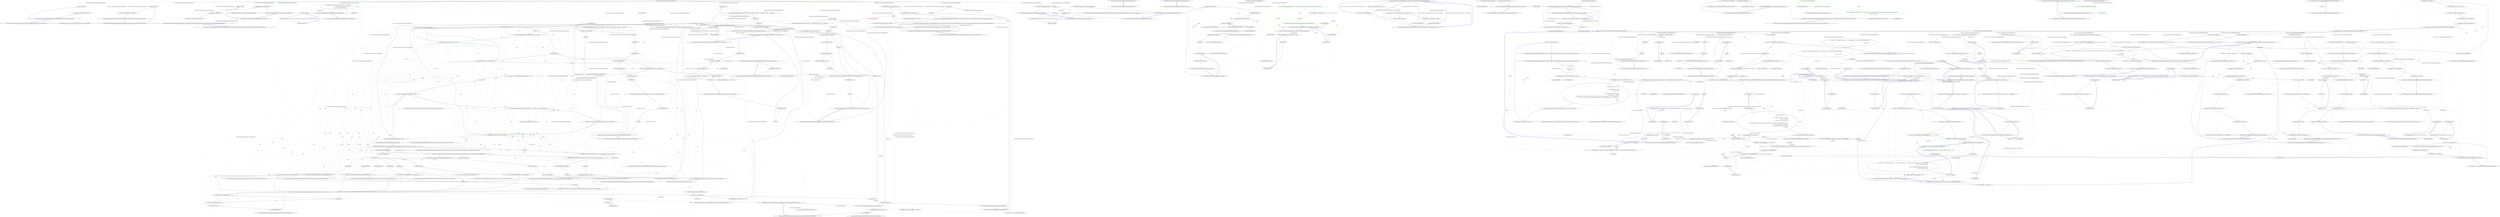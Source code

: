 digraph  {
n211 [label="QuantConnect.Brokerages.Backtesting.BacktestingBrokerage", span=""];
n0 [cluster="QuantConnect.Brokerages.Backtesting.BacktestingBrokerage.BacktestingBrokerage(QuantConnect.Interfaces.IAlgorithm)", label="Entry QuantConnect.Brokerages.Backtesting.BacktestingBrokerage.BacktestingBrokerage(QuantConnect.Interfaces.IAlgorithm)", span="50-50"];
n1 [cluster="QuantConnect.Brokerages.Backtesting.BacktestingBrokerage.BacktestingBrokerage(QuantConnect.Interfaces.IAlgorithm)", label="Algorithm = algorithm", span="53-53"];
n2 [cluster="QuantConnect.Brokerages.Backtesting.BacktestingBrokerage.BacktestingBrokerage(QuantConnect.Interfaces.IAlgorithm)", label="_pending = new ConcurrentDictionary<int, Order>()", span="54-54"];
n3 [cluster="QuantConnect.Brokerages.Backtesting.BacktestingBrokerage.BacktestingBrokerage(QuantConnect.Interfaces.IAlgorithm)", label="Exit QuantConnect.Brokerages.Backtesting.BacktestingBrokerage.BacktestingBrokerage(QuantConnect.Interfaces.IAlgorithm)", span="50-50"];
n4 [cluster="System.Collections.Concurrent.ConcurrentDictionary<TKey, TValue>.ConcurrentDictionary()", label="Entry System.Collections.Concurrent.ConcurrentDictionary<TKey, TValue>.ConcurrentDictionary()", span="0-0"];
n5 [cluster="QuantConnect.Brokerages.Backtesting.BacktestingBrokerage.BacktestingBrokerage(QuantConnect.Interfaces.IAlgorithm, string)", label="Entry QuantConnect.Brokerages.Backtesting.BacktestingBrokerage.BacktestingBrokerage(QuantConnect.Interfaces.IAlgorithm, string)", span="62-62"];
n6 [cluster="QuantConnect.Brokerages.Backtesting.BacktestingBrokerage.BacktestingBrokerage(QuantConnect.Interfaces.IAlgorithm, string)", label="Algorithm = algorithm", span="65-65"];
n7 [cluster="QuantConnect.Brokerages.Backtesting.BacktestingBrokerage.BacktestingBrokerage(QuantConnect.Interfaces.IAlgorithm, string)", label="_pending = new ConcurrentDictionary<int, Order>()", span="66-66"];
n8 [cluster="QuantConnect.Brokerages.Backtesting.BacktestingBrokerage.BacktestingBrokerage(QuantConnect.Interfaces.IAlgorithm, string)", label="Exit QuantConnect.Brokerages.Backtesting.BacktestingBrokerage.BacktestingBrokerage(QuantConnect.Interfaces.IAlgorithm, string)", span="62-62"];
n9 [cluster="QuantConnect.Brokerages.Backtesting.BacktestingBrokerage.BacktestingBrokerage(QuantConnect.Interfaces.IAlgorithm, QuantConnect.Brokerages.Backtesting.IBacktestingMarketSimulation)", label="Entry QuantConnect.Brokerages.Backtesting.BacktestingBrokerage.BacktestingBrokerage(QuantConnect.Interfaces.IAlgorithm, QuantConnect.Brokerages.Backtesting.IBacktestingMarketSimulation)", span="74-74"];
n10 [cluster="QuantConnect.Brokerages.Backtesting.BacktestingBrokerage.BacktestingBrokerage(QuantConnect.Interfaces.IAlgorithm, QuantConnect.Brokerages.Backtesting.IBacktestingMarketSimulation)", label="Algorithm = algorithm", span="77-77"];
n11 [cluster="QuantConnect.Brokerages.Backtesting.BacktestingBrokerage.BacktestingBrokerage(QuantConnect.Interfaces.IAlgorithm, QuantConnect.Brokerages.Backtesting.IBacktestingMarketSimulation)", label="MarketSimulation = marketSimulation", span="78-78"];
n12 [cluster="QuantConnect.Brokerages.Backtesting.BacktestingBrokerage.BacktestingBrokerage(QuantConnect.Interfaces.IAlgorithm, QuantConnect.Brokerages.Backtesting.IBacktestingMarketSimulation)", label="_pending = new ConcurrentDictionary<int, Order>()", span="79-79"];
n13 [cluster="QuantConnect.Brokerages.Backtesting.BacktestingBrokerage.BacktestingBrokerage(QuantConnect.Interfaces.IAlgorithm, QuantConnect.Brokerages.Backtesting.IBacktestingMarketSimulation)", label="Exit QuantConnect.Brokerages.Backtesting.BacktestingBrokerage.BacktestingBrokerage(QuantConnect.Interfaces.IAlgorithm, QuantConnect.Brokerages.Backtesting.IBacktestingMarketSimulation)", span="74-74"];
n14 [cluster="QuantConnect.Brokerages.Backtesting.BacktestingBrokerage.GetOpenOrders()", label="Entry QuantConnect.Brokerages.Backtesting.BacktestingBrokerage.GetOpenOrders()", span="93-93"];
n15 [cluster="QuantConnect.Brokerages.Backtesting.BacktestingBrokerage.GetOpenOrders()", label="return Algorithm.Transactions.GetOpenOrders();", span="95-95"];
n16 [cluster="QuantConnect.Brokerages.Backtesting.BacktestingBrokerage.GetOpenOrders()", label="Exit QuantConnect.Brokerages.Backtesting.BacktestingBrokerage.GetOpenOrders()", span="93-93"];
n17 [cluster="QuantConnect.Securities.SecurityTransactionManager.GetOpenOrders()", label="Entry QuantConnect.Securities.SecurityTransactionManager.GetOpenOrders()", span="259-259"];
n18 [cluster="QuantConnect.Brokerages.Backtesting.BacktestingBrokerage.GetAccountHoldings()", label="Entry QuantConnect.Brokerages.Backtesting.BacktestingBrokerage.GetAccountHoldings()", span="102-102"];
n19 [cluster="QuantConnect.Brokerages.Backtesting.BacktestingBrokerage.GetAccountHoldings()", label="return (from kvp in Algorithm.Portfolio.Securities.OrderBy(x => x.Value.Symbol)\r\n                    where kvp.Value.Holdings.AbsoluteQuantity > 0\r\n                    select new Holding(kvp.Value)).ToList();", span="105-107"];
n20 [cluster="QuantConnect.Brokerages.Backtesting.BacktestingBrokerage.GetAccountHoldings()", label="Exit QuantConnect.Brokerages.Backtesting.BacktestingBrokerage.GetAccountHoldings()", span="102-102"];
n21 [cluster="System.Collections.Generic.IEnumerable<TSource>.OrderBy<TSource, TKey>(System.Func<TSource, TKey>)", label="Entry System.Collections.Generic.IEnumerable<TSource>.OrderBy<TSource, TKey>(System.Func<TSource, TKey>)", span="0-0"];
n22 [cluster="Holding.cstr", label="Entry Holding.cstr", span=""];
n23 [cluster="Unk.ToList", label="Entry Unk.ToList", span=""];
n24 [cluster="lambda expression", label="Entry lambda expression", span="105-105"];
n25 [cluster="lambda expression", label="x.Value.Symbol", span="105-105"];
n26 [cluster="lambda expression", label="Exit lambda expression", span="105-105"];
n27 [cluster="QuantConnect.Brokerages.Backtesting.BacktestingBrokerage.GetCashBalance()", label="Entry QuantConnect.Brokerages.Backtesting.BacktestingBrokerage.GetCashBalance()", span="114-114"];
n28 [cluster="QuantConnect.Brokerages.Backtesting.BacktestingBrokerage.GetCashBalance()", label="return Algorithm.Portfolio.CashBook.Select(x => x.Value).ToList();", span="116-116"];
n29 [cluster="QuantConnect.Brokerages.Backtesting.BacktestingBrokerage.GetCashBalance()", label="Exit QuantConnect.Brokerages.Backtesting.BacktestingBrokerage.GetCashBalance()", span="114-114"];
n30 [cluster="Unk.Select", label="Entry Unk.Select", span=""];
n31 [cluster="lambda expression", label="Entry lambda expression", span="116-116"];
n32 [cluster="lambda expression", label="x.Value", span="116-116"];
n33 [cluster="lambda expression", label="Exit lambda expression", span="116-116"];
n34 [cluster="QuantConnect.Brokerages.Backtesting.BacktestingBrokerage.PlaceOrder(QuantConnect.Orders.Order)", label="Entry QuantConnect.Brokerages.Backtesting.BacktestingBrokerage.PlaceOrder(QuantConnect.Orders.Order)", span="124-124"];
n35 [cluster="QuantConnect.Brokerages.Backtesting.BacktestingBrokerage.PlaceOrder(QuantConnect.Orders.Order)", label="Algorithm.LiveMode", span="126-126"];
n36 [cluster="QuantConnect.Brokerages.Backtesting.BacktestingBrokerage.PlaceOrder(QuantConnect.Orders.Order)", label="Log.Trace(''BacktestingBrokerage.PlaceOrder(): Type: '' + order.Type + '' Symbol: '' + order.Symbol.Value + '' Quantity: '' + order.Quantity)", span="128-128"];
n37 [cluster="QuantConnect.Brokerages.Backtesting.BacktestingBrokerage.PlaceOrder(QuantConnect.Orders.Order)", label="order.Status == OrderStatus.New", span="131-131"];
n40 [cluster="QuantConnect.Brokerages.Backtesting.BacktestingBrokerage.PlaceOrder(QuantConnect.Orders.Order)", label="SetPendingOrder(order)", span="136-136"];
n41 [cluster="QuantConnect.Brokerages.Backtesting.BacktestingBrokerage.PlaceOrder(QuantConnect.Orders.Order)", label="var orderId = order.Id.ToString()", span="139-139"];
n42 [cluster="QuantConnect.Brokerages.Backtesting.BacktestingBrokerage.PlaceOrder(QuantConnect.Orders.Order)", label="!order.BrokerId.Contains(orderId)", span="140-140"];
n43 [cluster="QuantConnect.Brokerages.Backtesting.BacktestingBrokerage.PlaceOrder(QuantConnect.Orders.Order)", label="order.BrokerId.Add(orderId)", span="140-140"];
n45 [cluster="QuantConnect.Brokerages.Backtesting.BacktestingBrokerage.PlaceOrder(QuantConnect.Orders.Order)", label="var submitted = new OrderEvent(order, Algorithm.UtcTime, orderFee) { Status = OrderStatus.Submitted }", span="144-144"];
n50 [cluster="QuantConnect.Logging.Log.Trace(string, bool)", label="Entry QuantConnect.Logging.Log.Trace(string, bool)", span="106-106"];
n38 [cluster="QuantConnect.Brokerages.Backtesting.BacktestingBrokerage.PlaceOrder(QuantConnect.Orders.Order)", label=_needsScanLock, span="133-133"];
n48 [cluster="QuantConnect.Brokerages.Backtesting.BacktestingBrokerage.PlaceOrder(QuantConnect.Orders.Order)", label="return false;", span="149-149"];
n39 [cluster="QuantConnect.Brokerages.Backtesting.BacktestingBrokerage.PlaceOrder(QuantConnect.Orders.Order)", label="_needsScan = true", span="135-135"];
n51 [cluster="QuantConnect.Brokerages.Backtesting.BacktestingBrokerage.SetPendingOrder(QuantConnect.Orders.Order)", label="Entry QuantConnect.Brokerages.Backtesting.BacktestingBrokerage.SetPendingOrder(QuantConnect.Orders.Order)", span="454-454"];
n52 [cluster="int.ToString()", label="Entry int.ToString()", span="0-0"];
n44 [cluster="QuantConnect.Brokerages.Backtesting.BacktestingBrokerage.PlaceOrder(QuantConnect.Orders.Order)", label="int orderFee = 0", span="143-143"];
n53 [cluster="System.Collections.Generic.List<T>.Contains(T)", label="Entry System.Collections.Generic.List<T>.Contains(T)", span="0-0"];
n54 [cluster="System.Collections.Generic.List<T>.Add(T)", label="Entry System.Collections.Generic.List<T>.Add(T)", span="0-0"];
n46 [cluster="QuantConnect.Brokerages.Backtesting.BacktestingBrokerage.PlaceOrder(QuantConnect.Orders.Order)", label="OnOrderEvent(submitted)", span="145-145"];
n55 [cluster="QuantConnect.Orders.OrderEvent.OrderEvent(QuantConnect.Orders.Order, System.DateTime, decimal, string)", label="Entry QuantConnect.Orders.OrderEvent.OrderEvent(QuantConnect.Orders.Order, System.DateTime, decimal, string)", span="144-144"];
n47 [cluster="QuantConnect.Brokerages.Backtesting.BacktestingBrokerage.PlaceOrder(QuantConnect.Orders.Order)", label="return true;", span="147-147"];
n56 [cluster="QuantConnect.Brokerages.Backtesting.BacktestingBrokerage.OnOrderEvent(QuantConnect.Orders.OrderEvent)", label="Entry QuantConnect.Brokerages.Backtesting.BacktestingBrokerage.OnOrderEvent(QuantConnect.Orders.OrderEvent)", span="423-423"];
n49 [cluster="QuantConnect.Brokerages.Backtesting.BacktestingBrokerage.PlaceOrder(QuantConnect.Orders.Order)", label="Exit QuantConnect.Brokerages.Backtesting.BacktestingBrokerage.PlaceOrder(QuantConnect.Orders.Order)", span="124-124"];
n57 [cluster="QuantConnect.Brokerages.Backtesting.BacktestingBrokerage.UpdateOrder(QuantConnect.Orders.Order)", label="Entry QuantConnect.Brokerages.Backtesting.BacktestingBrokerage.UpdateOrder(QuantConnect.Orders.Order)", span="157-157"];
n58 [cluster="QuantConnect.Brokerages.Backtesting.BacktestingBrokerage.UpdateOrder(QuantConnect.Orders.Order)", label="Algorithm.LiveMode", span="159-159"];
n59 [cluster="QuantConnect.Brokerages.Backtesting.BacktestingBrokerage.UpdateOrder(QuantConnect.Orders.Order)", label="Log.Trace(''BacktestingBrokerage.UpdateOrder(): Symbol: '' + order.Symbol.Value + '' Quantity: '' + order.Quantity + '' Status: '' + order.Status)", span="161-161"];
n62 [cluster="QuantConnect.Brokerages.Backtesting.BacktestingBrokerage.UpdateOrder(QuantConnect.Orders.Order)", label="!_pending.TryGetValue(order.Id, out pending)", span="167-167"];
n65 [cluster="QuantConnect.Brokerages.Backtesting.BacktestingBrokerage.UpdateOrder(QuantConnect.Orders.Order)", label="SetPendingOrder(order)", span="174-174"];
n66 [cluster="QuantConnect.Brokerages.Backtesting.BacktestingBrokerage.UpdateOrder(QuantConnect.Orders.Order)", label="var orderId = order.Id.ToString()", span="177-177"];
n67 [cluster="QuantConnect.Brokerages.Backtesting.BacktestingBrokerage.UpdateOrder(QuantConnect.Orders.Order)", label="!order.BrokerId.Contains(orderId)", span="178-178"];
n68 [cluster="QuantConnect.Brokerages.Backtesting.BacktestingBrokerage.UpdateOrder(QuantConnect.Orders.Order)", label="order.BrokerId.Add(orderId)", span="178-178"];
n70 [cluster="QuantConnect.Brokerages.Backtesting.BacktestingBrokerage.UpdateOrder(QuantConnect.Orders.Order)", label="var updated = new OrderEvent(order, Algorithm.UtcTime, orderFee) { Status = OrderStatus.Submitted }", span="182-182"];
n60 [cluster="QuantConnect.Brokerages.Backtesting.BacktestingBrokerage.UpdateOrder(QuantConnect.Orders.Order)", label=_needsScanLock, span="164-164"];
n61 [cluster="QuantConnect.Brokerages.Backtesting.BacktestingBrokerage.UpdateOrder(QuantConnect.Orders.Order)", label="Order pending", span="166-166"];
n63 [cluster="QuantConnect.Brokerages.Backtesting.BacktestingBrokerage.UpdateOrder(QuantConnect.Orders.Order)", label="return false;", span="170-170"];
n64 [cluster="QuantConnect.Brokerages.Backtesting.BacktestingBrokerage.UpdateOrder(QuantConnect.Orders.Order)", label="_needsScan = true", span="173-173"];
n74 [cluster="System.Collections.Concurrent.ConcurrentDictionary<TKey, TValue>.TryGetValue(TKey, out TValue)", label="Entry System.Collections.Concurrent.ConcurrentDictionary<TKey, TValue>.TryGetValue(TKey, out TValue)", span="0-0"];
n69 [cluster="QuantConnect.Brokerages.Backtesting.BacktestingBrokerage.UpdateOrder(QuantConnect.Orders.Order)", label="int orderFee = 0", span="181-181"];
n71 [cluster="QuantConnect.Brokerages.Backtesting.BacktestingBrokerage.UpdateOrder(QuantConnect.Orders.Order)", label="OnOrderEvent(updated)", span="183-183"];
n72 [cluster="QuantConnect.Brokerages.Backtesting.BacktestingBrokerage.UpdateOrder(QuantConnect.Orders.Order)", label="return true;", span="185-185"];
n73 [cluster="QuantConnect.Brokerages.Backtesting.BacktestingBrokerage.UpdateOrder(QuantConnect.Orders.Order)", label="Exit QuantConnect.Brokerages.Backtesting.BacktestingBrokerage.UpdateOrder(QuantConnect.Orders.Order)", span="157-157"];
n75 [cluster="QuantConnect.Brokerages.Backtesting.BacktestingBrokerage.CancelOrder(QuantConnect.Orders.Order)", label="Entry QuantConnect.Brokerages.Backtesting.BacktestingBrokerage.CancelOrder(QuantConnect.Orders.Order)", span="193-193"];
n76 [cluster="QuantConnect.Brokerages.Backtesting.BacktestingBrokerage.CancelOrder(QuantConnect.Orders.Order)", label="Algorithm.LiveMode", span="195-195"];
n77 [cluster="QuantConnect.Brokerages.Backtesting.BacktestingBrokerage.CancelOrder(QuantConnect.Orders.Order)", label="Log.Trace(''BacktestingBrokerage.CancelOrder(): Symbol: '' + order.Symbol.Value + '' Quantity: '' + order.Quantity)", span="197-197"];
n80 [cluster="QuantConnect.Brokerages.Backtesting.BacktestingBrokerage.CancelOrder(QuantConnect.Orders.Order)", label="!_pending.TryRemove(order.Id, out pending)", span="203-203"];
n82 [cluster="QuantConnect.Brokerages.Backtesting.BacktestingBrokerage.CancelOrder(QuantConnect.Orders.Order)", label="var orderId = order.Id.ToString()", span="210-210"];
n83 [cluster="QuantConnect.Brokerages.Backtesting.BacktestingBrokerage.CancelOrder(QuantConnect.Orders.Order)", label="!order.BrokerId.Contains(orderId)", span="211-211"];
n84 [cluster="QuantConnect.Brokerages.Backtesting.BacktestingBrokerage.CancelOrder(QuantConnect.Orders.Order)", label="order.BrokerId.Add(order.Id.ToString())", span="211-211"];
n86 [cluster="QuantConnect.Brokerages.Backtesting.BacktestingBrokerage.CancelOrder(QuantConnect.Orders.Order)", label="var canceled = new OrderEvent(order, Algorithm.UtcTime, orderFee) { Status = OrderStatus.Canceled }", span="215-215"];
n78 [cluster="QuantConnect.Brokerages.Backtesting.BacktestingBrokerage.CancelOrder(QuantConnect.Orders.Order)", label=_needsScanLock, span="200-200"];
n79 [cluster="QuantConnect.Brokerages.Backtesting.BacktestingBrokerage.CancelOrder(QuantConnect.Orders.Order)", label="Order pending", span="202-202"];
n81 [cluster="QuantConnect.Brokerages.Backtesting.BacktestingBrokerage.CancelOrder(QuantConnect.Orders.Order)", label="return false;", span="206-206"];
n90 [cluster="System.Collections.Concurrent.ConcurrentDictionary<TKey, TValue>.TryRemove(TKey, out TValue)", label="Entry System.Collections.Concurrent.ConcurrentDictionary<TKey, TValue>.TryRemove(TKey, out TValue)", span="0-0"];
n85 [cluster="QuantConnect.Brokerages.Backtesting.BacktestingBrokerage.CancelOrder(QuantConnect.Orders.Order)", label="int orderFee = 0", span="214-214"];
n87 [cluster="QuantConnect.Brokerages.Backtesting.BacktestingBrokerage.CancelOrder(QuantConnect.Orders.Order)", label="OnOrderEvent(canceled)", span="216-216"];
n88 [cluster="QuantConnect.Brokerages.Backtesting.BacktestingBrokerage.CancelOrder(QuantConnect.Orders.Order)", label="return true;", span="218-218"];
n89 [cluster="QuantConnect.Brokerages.Backtesting.BacktestingBrokerage.CancelOrder(QuantConnect.Orders.Order)", label="Exit QuantConnect.Brokerages.Backtesting.BacktestingBrokerage.CancelOrder(QuantConnect.Orders.Order)", span="193-193"];
n91 [cluster="QuantConnect.Brokerages.Backtesting.BacktestingBrokerage.Scan()", label="Entry QuantConnect.Brokerages.Backtesting.BacktestingBrokerage.Scan()", span="229-229"];
n92 [cluster="QuantConnect.Brokerages.Backtesting.BacktestingBrokerage.Scan()", label=_needsScanLock, span="231-231"];
n93 [cluster="QuantConnect.Brokerages.Backtesting.BacktestingBrokerage.Scan()", label="!_needsScan", span="234-234"];
n94 [cluster="QuantConnect.Brokerages.Backtesting.BacktestingBrokerage.Scan()", label="return;", span="236-236"];
n95 [cluster="QuantConnect.Brokerages.Backtesting.BacktestingBrokerage.Scan()", color=red, community=0, label="0: var stillNeedsScan = false", span="239-239"];
n96 [cluster="QuantConnect.Brokerages.Backtesting.BacktestingBrokerage.Scan()", label="_pending.OrderBy(x => x.Key)", span="242-242"];
n155 [cluster="QuantConnect.Brokerages.Backtesting.BacktestingBrokerage.Scan()", label="_needsScan = stillNeedsScan", span="388-388"];
n97 [cluster="QuantConnect.Brokerages.Backtesting.BacktestingBrokerage.Scan()", label="var order = kvp.Value", span="244-244"];
n176 [cluster="lambda expression", label="Entry lambda expression", span="242-242"];
n98 [cluster="QuantConnect.Brokerages.Backtesting.BacktestingBrokerage.Scan()", label="order == null", span="245-245"];
n99 [cluster="QuantConnect.Brokerages.Backtesting.BacktestingBrokerage.Scan()", label="Log.Error(''BacktestingBrokerage.Scan(): Null pending order found: '' + kvp.Key)", span="247-247"];
n101 [cluster="QuantConnect.Brokerages.Backtesting.BacktestingBrokerage.Scan()", label="order.Status.IsClosed()", span="252-252"];
n102 [cluster="QuantConnect.Brokerages.Backtesting.BacktestingBrokerage.Scan()", label="_pending.TryRemove(order.Id, out order)", span="255-255"];
n103 [cluster="QuantConnect.Brokerages.Backtesting.BacktestingBrokerage.Scan()", label="order.Time == Algorithm.UtcTime && order.Type != OrderType.Market", span="260-260"];
n105 [cluster="QuantConnect.Brokerages.Backtesting.BacktestingBrokerage.Scan()", label="var fills = new[] { new OrderEvent(order, Algorithm.UtcTime, 0) }", span="266-266"];
n107 [cluster="QuantConnect.Brokerages.Backtesting.BacktestingBrokerage.Scan()", label="!Algorithm.Securities.TryGetValue(order.Symbol, out security)", span="269-269"];
n108 [cluster="QuantConnect.Brokerages.Backtesting.BacktestingBrokerage.Scan()", label="Log.Error(''BacktestingBrokerage.Scan(): Unable to process order: '' + order.Id + ''. The security no longer exists.'')", span="271-271"];
n109 [cluster="QuantConnect.Brokerages.Backtesting.BacktestingBrokerage.Scan()", label="OnOrderEvent(new OrderEvent(order, Algorithm.UtcTime, 0m){Status = OrderStatus.Invalid})", span="273-273"];
n110 [cluster="QuantConnect.Brokerages.Backtesting.BacktestingBrokerage.Scan()", label="_pending.TryRemove(order.Id, out order)", span="274-274"];
n111 [cluster="QuantConnect.Brokerages.Backtesting.BacktestingBrokerage.Scan()", label="!Algorithm.BrokerageModel.CanExecuteOrder(security, order)", span="279-279"];
n113 [cluster="QuantConnect.Brokerages.Backtesting.BacktestingBrokerage.Scan()", label="hasSufficientBuyingPowerResult = security.BuyingPowerModel.HasSufficientBuyingPowerForOrder(Algorithm.Portfolio, security, order)", span="288-288"];
n115 [cluster="QuantConnect.Brokerages.Backtesting.BacktestingBrokerage.Scan()", label="OnOrderEvent(new OrderEvent(order, Algorithm.UtcTime, 0m, err.Message) { Status = OrderStatus.Invalid })", span="293-293"];
n117 [cluster="QuantConnect.Brokerages.Backtesting.BacktestingBrokerage.Scan()", label="_pending.TryRemove(order.Id, out pending)", span="295-295"];
n119 [cluster="QuantConnect.Brokerages.Backtesting.BacktestingBrokerage.Scan()", label="Algorithm.Error($''Order Error: id: {order.Id}, Error executing margin models: {err.Message}'')", span="298-298"];
n122 [cluster="QuantConnect.Brokerages.Backtesting.BacktestingBrokerage.Scan()", label="order.Type", span="311-311"];
n124 [cluster="QuantConnect.Brokerages.Backtesting.BacktestingBrokerage.Scan()", label="fills = new[] { model.LimitFill(security, order as LimitOrder) }", span="314-314"];
n126 [cluster="QuantConnect.Brokerages.Backtesting.BacktestingBrokerage.Scan()", label="fills = new[] { model.StopMarketFill(security, order as StopMarketOrder) }", span="318-318"];
n128 [cluster="QuantConnect.Brokerages.Backtesting.BacktestingBrokerage.Scan()", label="fills = new[] { model.MarketFill(security, order as MarketOrder) }", span="322-322"];
n130 [cluster="QuantConnect.Brokerages.Backtesting.BacktestingBrokerage.Scan()", label="fills = new[] { model.StopLimitFill(security, order as StopLimitOrder) }", span="326-326"];
n132 [cluster="QuantConnect.Brokerages.Backtesting.BacktestingBrokerage.Scan()", label="fills = new[] { model.MarketOnOpenFill(security, order as MarketOnOpenOrder) }", span="330-330"];
n134 [cluster="QuantConnect.Brokerages.Backtesting.BacktestingBrokerage.Scan()", label="fills = new[] { model.MarketOnCloseFill(security, order as MarketOnCloseOrder) }", span="334-334"];
n137 [cluster="QuantConnect.Brokerages.Backtesting.BacktestingBrokerage.Scan()", label="fills = option.OptionExerciseModel.OptionExercise(option, order as OptionExerciseOrder).ToArray()", span="339-339"];
n140 [cluster="QuantConnect.Brokerages.Backtesting.BacktestingBrokerage.Scan()", label="Algorithm.Error($''Order Error: id: {order.Id}, Transaction model failed to fill for order type: {order.Type} with error: {err.Message}'')", span="346-346"];
n141 [cluster="QuantConnect.Brokerages.Backtesting.BacktestingBrokerage.Scan()", label="var message = $''Insufficient buying power to complete order (Value:{order.GetValue(security).SmartRounding()}), Reason: {hasSufficientBuyingPowerResult.Reason}.''", span="352-352"];
n142 [cluster="QuantConnect.Brokerages.Backtesting.BacktestingBrokerage.Scan()", label="OnOrderEvent(new OrderEvent(order, Algorithm.UtcTime, 0m, message) { Status = OrderStatus.Invalid })", span="353-353"];
n144 [cluster="QuantConnect.Brokerages.Backtesting.BacktestingBrokerage.Scan()", label="_pending.TryRemove(order.Id, out pending)", span="355-355"];
n145 [cluster="QuantConnect.Brokerages.Backtesting.BacktestingBrokerage.Scan()", label="Algorithm.Error($''Order Error: id: {order.Id}, {message}'')", span="357-357"];
n147 [cluster="QuantConnect.Brokerages.Backtesting.BacktestingBrokerage.Scan()", label="order.Status != fill.Status || fill.FillQuantity != 0", span="364-364"];
n149 [cluster="QuantConnect.Brokerages.Backtesting.BacktestingBrokerage.Scan()", label="order.Type == OrderType.OptionExercise", span="370-370"];
n150 [cluster="QuantConnect.Brokerages.Backtesting.BacktestingBrokerage.Scan()", label="fill.Message = order.Tag", span="372-372"];
n153 [cluster="QuantConnect.Brokerages.Backtesting.BacktestingBrokerage.Scan()", label="_pending.TryRemove(order.Id, out order)", span="379-379"];
n100 [cluster="QuantConnect.Brokerages.Backtesting.BacktestingBrokerage.Scan()", label="_pending.TryRemove(kvp.Key, out order)", span="248-248"];
n157 [cluster="QuantConnect.Logging.Log.Error(string, bool)", label="Entry QuantConnect.Logging.Log.Error(string, bool)", span="65-65"];
n158 [cluster="QuantConnect.Orders.OrderStatus.IsClosed()", label="Entry QuantConnect.Orders.OrderStatus.IsClosed()", span="27-27"];
n104 [cluster="QuantConnect.Brokerages.Backtesting.BacktestingBrokerage.Scan()", label="stillNeedsScan = true", span="262-262"];
n106 [cluster="QuantConnect.Brokerages.Backtesting.BacktestingBrokerage.Scan()", label="Security security", span="268-268"];
n146 [cluster="QuantConnect.Brokerages.Backtesting.BacktestingBrokerage.Scan()", label=fills, span="361-361"];
n152 [cluster="QuantConnect.Brokerages.Backtesting.BacktestingBrokerage.Scan()", label="fills.All(x => x.Status.IsClosed())", span="377-377"];
n159 [cluster="QuantConnect.Securities.SecurityManager.TryGetValue(QuantConnect.Symbol, out QuantConnect.Securities.Security)", label="Entry QuantConnect.Securities.SecurityManager.TryGetValue(QuantConnect.Symbol, out QuantConnect.Securities.Security)", span="193-193"];
n121 [cluster="QuantConnect.Brokerages.Backtesting.BacktestingBrokerage.Scan()", label="var model = security.FillModel", span="306-306"];
n136 [cluster="QuantConnect.Brokerages.Backtesting.BacktestingBrokerage.Scan()", label="var option = (Option)security", span="338-338"];
n112 [cluster="QuantConnect.Brokerages.Backtesting.BacktestingBrokerage.Scan()", label="HasSufficientBuyingPowerForOrderResult hasSufficientBuyingPowerResult", span="285-285"];
n160 [cluster="QuantConnect.Brokerages.IBrokerageModel.CanExecuteOrder(QuantConnect.Securities.Security, QuantConnect.Orders.Order)", label="Entry QuantConnect.Brokerages.IBrokerageModel.CanExecuteOrder(QuantConnect.Securities.Security, QuantConnect.Orders.Order)", span="78-78"];
n114 [cluster="QuantConnect.Brokerages.Backtesting.BacktestingBrokerage.Scan()", label=Exception, span="290-290"];
n120 [cluster="QuantConnect.Brokerages.Backtesting.BacktestingBrokerage.Scan()", label="hasSufficientBuyingPowerResult.IsSufficient", span="303-303"];
n161 [cluster="QuantConnect.Securities.IBuyingPowerModel.HasSufficientBuyingPowerForOrder(QuantConnect.Securities.SecurityPortfolioManager, QuantConnect.Securities.Security, QuantConnect.Orders.Order)", label="Entry QuantConnect.Securities.IBuyingPowerModel.HasSufficientBuyingPowerForOrder(QuantConnect.Securities.SecurityPortfolioManager, QuantConnect.Securities.Security, QuantConnect.Orders.Order)", span="48-48"];
n116 [cluster="QuantConnect.Brokerages.Backtesting.BacktestingBrokerage.Scan()", label="Order pending", span="294-294"];
n118 [cluster="QuantConnect.Brokerages.Backtesting.BacktestingBrokerage.Scan()", label="Log.Error(err)", span="297-297"];
n162 [cluster="QuantConnect.Logging.Log.Error(System.Exception, string, bool)", label="Entry QuantConnect.Logging.Log.Error(System.Exception, string, bool)", span="98-98"];
n123 [cluster="QuantConnect.Brokerages.Backtesting.BacktestingBrokerage.Scan()", label="OrderType.Limit", span="313-313"];
n125 [cluster="QuantConnect.Brokerages.Backtesting.BacktestingBrokerage.Scan()", label="OrderType.StopMarket", span="317-317"];
n127 [cluster="QuantConnect.Brokerages.Backtesting.BacktestingBrokerage.Scan()", label="OrderType.Market", span="321-321"];
n129 [cluster="QuantConnect.Brokerages.Backtesting.BacktestingBrokerage.Scan()", label="OrderType.StopLimit", span="325-325"];
n131 [cluster="QuantConnect.Brokerages.Backtesting.BacktestingBrokerage.Scan()", label="OrderType.MarketOnOpen", span="329-329"];
n133 [cluster="QuantConnect.Brokerages.Backtesting.BacktestingBrokerage.Scan()", label="OrderType.MarketOnClose", span="333-333"];
n135 [cluster="QuantConnect.Brokerages.Backtesting.BacktestingBrokerage.Scan()", label="OrderType.OptionExercise", span="337-337"];
n138 [cluster="QuantConnect.Brokerages.Backtesting.BacktestingBrokerage.Scan()", label=Exception, span="343-343"];
n167 [cluster="QuantConnect.Orders.Fills.IFillModel.StopLimitFill(QuantConnect.Securities.Security, QuantConnect.Orders.StopLimitOrder)", label="Entry QuantConnect.Orders.Fills.IFillModel.StopLimitFill(QuantConnect.Securities.Security, QuantConnect.Orders.StopLimitOrder)", span="46-46"];
n168 [cluster="QuantConnect.Orders.Fills.IFillModel.MarketOnOpenFill(QuantConnect.Securities.Security, QuantConnect.Orders.MarketOnOpenOrder)", label="Entry QuantConnect.Orders.Fills.IFillModel.MarketOnOpenFill(QuantConnect.Securities.Security, QuantConnect.Orders.MarketOnOpenOrder)", span="62-62"];
n165 [cluster="QuantConnect.Orders.Fills.IFillModel.StopMarketFill(QuantConnect.Securities.Security, QuantConnect.Orders.StopMarketOrder)", label="Entry QuantConnect.Orders.Fills.IFillModel.StopMarketFill(QuantConnect.Securities.Security, QuantConnect.Orders.StopMarketOrder)", span="38-38"];
n166 [cluster="QuantConnect.Orders.Fills.IFillModel.MarketFill(QuantConnect.Securities.Security, QuantConnect.Orders.MarketOrder)", label="Entry QuantConnect.Orders.Fills.IFillModel.MarketFill(QuantConnect.Securities.Security, QuantConnect.Orders.MarketOrder)", span="30-30"];
n164 [cluster="QuantConnect.Orders.Fills.IFillModel.LimitFill(QuantConnect.Securities.Security, QuantConnect.Orders.LimitOrder)", label="Entry QuantConnect.Orders.Fills.IFillModel.LimitFill(QuantConnect.Securities.Security, QuantConnect.Orders.LimitOrder)", span="54-54"];
n170 [cluster="QuantConnect.Orders.OptionExercise.IOptionExerciseModel.OptionExercise(QuantConnect.Securities.Option.Option, QuantConnect.Orders.OptionExerciseOrder)", label="Entry QuantConnect.Orders.OptionExercise.IOptionExerciseModel.OptionExercise(QuantConnect.Securities.Option.Option, QuantConnect.Orders.OptionExerciseOrder)", span="33-33"];
n171 [cluster="System.Collections.Generic.IEnumerable<TSource>.ToArray<TSource>()", label="Entry System.Collections.Generic.IEnumerable<TSource>.ToArray<TSource>()", span="0-0"];
n169 [cluster="QuantConnect.Orders.Fills.IFillModel.MarketOnCloseFill(QuantConnect.Securities.Security, QuantConnect.Orders.MarketOnCloseOrder)", label="Entry QuantConnect.Orders.Fills.IFillModel.MarketOnCloseFill(QuantConnect.Securities.Security, QuantConnect.Orders.MarketOnCloseOrder)", span="70-70"];
n139 [cluster="QuantConnect.Brokerages.Backtesting.BacktestingBrokerage.Scan()", label="Log.Error(err)", span="345-345"];
n172 [cluster="QuantConnect.Orders.Order.GetValue(QuantConnect.Securities.Security)", label="Entry QuantConnect.Orders.Order.GetValue(QuantConnect.Securities.Security)", span="210-210"];
n173 [cluster="decimal.SmartRounding()", label="Entry decimal.SmartRounding()", span="208-208"];
n143 [cluster="QuantConnect.Brokerages.Backtesting.BacktestingBrokerage.Scan()", label="Order pending", span="354-354"];
n163 [cluster="QuantConnect.Interfaces.IAlgorithm.Error(string)", label="Entry QuantConnect.Interfaces.IAlgorithm.Error(string)", span="432-432"];
n148 [cluster="QuantConnect.Brokerages.Backtesting.BacktestingBrokerage.Scan()", label="OnOrderEvent(fill)", span="367-367"];
n151 [cluster="QuantConnect.Brokerages.Backtesting.BacktestingBrokerage.Scan()", label="OnOptionPositionAssigned(fill)", span="373-373"];
n174 [cluster="QuantConnect.Brokerages.Brokerage.OnOptionPositionAssigned(QuantConnect.Orders.OrderEvent)", label="Entry QuantConnect.Brokerages.Brokerage.OnOptionPositionAssigned(QuantConnect.Orders.OrderEvent)", span="132-132"];
n154 [cluster="QuantConnect.Brokerages.Backtesting.BacktestingBrokerage.Scan()", label="stillNeedsScan = true", span="383-383"];
n175 [cluster="Unk.All", label="Entry Unk.All", span=""];
n179 [cluster="lambda expression", label="Entry lambda expression", span="377-377"];
n156 [cluster="QuantConnect.Brokerages.Backtesting.BacktestingBrokerage.Scan()", label="Exit QuantConnect.Brokerages.Backtesting.BacktestingBrokerage.Scan()", span="229-229"];
n177 [cluster="lambda expression", label="x.Key", span="242-242"];
n178 [cluster="lambda expression", label="Exit lambda expression", span="242-242"];
n180 [cluster="lambda expression", label="x.Status.IsClosed()", span="377-377"];
n181 [cluster="lambda expression", label="Exit lambda expression", span="377-377"];
n182 [cluster="QuantConnect.Brokerages.Backtesting.BacktestingBrokerage.SimulateMarket()", label="Entry QuantConnect.Brokerages.Backtesting.BacktestingBrokerage.SimulateMarket()", span="395-395"];
n183 [cluster="QuantConnect.Brokerages.Backtesting.BacktestingBrokerage.SimulateMarket()", label="MarketSimulation?.SimulateMarketConditions(this, Algorithm)", span="398-398"];
n184 [cluster="QuantConnect.Brokerages.Backtesting.BacktestingBrokerage.SimulateMarket()", label="Exit QuantConnect.Brokerages.Backtesting.BacktestingBrokerage.SimulateMarket()", span="395-395"];
n185 [cluster="QuantConnect.Brokerages.Backtesting.IBacktestingMarketSimulation.SimulateMarketConditions(QuantConnect.Interfaces.IBrokerage, QuantConnect.Interfaces.IAlgorithm)", label="Entry QuantConnect.Brokerages.Backtesting.IBacktestingMarketSimulation.SimulateMarketConditions(QuantConnect.Interfaces.IBrokerage, QuantConnect.Interfaces.IAlgorithm)", span="31-31"];
n186 [cluster="QuantConnect.Brokerages.Backtesting.BacktestingBrokerage.ActivateOptionAssignment(QuantConnect.Securities.Option.Option, int)", label="Entry QuantConnect.Brokerages.Backtesting.BacktestingBrokerage.ActivateOptionAssignment(QuantConnect.Securities.Option.Option, int)", span="406-406"];
n187 [cluster="QuantConnect.Brokerages.Backtesting.BacktestingBrokerage.ActivateOptionAssignment(QuantConnect.Securities.Option.Option, int)", label="_pendingOptionAssignments.Contains(option.Symbol)", span="409-409"];
n189 [cluster="QuantConnect.Brokerages.Backtesting.BacktestingBrokerage.ActivateOptionAssignment(QuantConnect.Securities.Option.Option, int)", label="_pendingOptionAssignments.Add(option.Symbol)", span="411-411"];
n190 [cluster="QuantConnect.Brokerages.Backtesting.BacktestingBrokerage.ActivateOptionAssignment(QuantConnect.Securities.Option.Option, int)", label="var request = new SubmitOrderRequest(OrderType.OptionExercise, option.Type, option.Symbol, -quantity, 0m, 0m, Algorithm.UtcTime, ''Simulated option assignment before expiration'')", span="413-413"];
n188 [cluster="QuantConnect.Brokerages.Backtesting.BacktestingBrokerage.ActivateOptionAssignment(QuantConnect.Securities.Option.Option, int)", label="return;", span="409-409"];
n194 [cluster="System.Collections.Generic.HashSet<T>.Contains(T)", label="Entry System.Collections.Generic.HashSet<T>.Contains(T)", span="0-0"];
n195 [cluster="System.Collections.Generic.HashSet<T>.Add(T)", label="Entry System.Collections.Generic.HashSet<T>.Add(T)", span="0-0"];
n191 [cluster="QuantConnect.Brokerages.Backtesting.BacktestingBrokerage.ActivateOptionAssignment(QuantConnect.Securities.Option.Option, int)", label="var ticket = Algorithm.Transactions.ProcessRequest(request)", span="415-415"];
n196 [cluster="QuantConnect.Orders.SubmitOrderRequest.SubmitOrderRequest(QuantConnect.Orders.OrderType, QuantConnect.SecurityType, QuantConnect.Symbol, decimal, decimal, decimal, System.DateTime, string, QuantConnect.Interfaces.IOrderProperties)", label="Entry QuantConnect.Orders.SubmitOrderRequest.SubmitOrderRequest(QuantConnect.Orders.OrderType, QuantConnect.SecurityType, QuantConnect.Symbol, decimal, decimal, decimal, System.DateTime, string, QuantConnect.Interfaces.IOrderProperties)", span="102-102"];
n192 [cluster="QuantConnect.Brokerages.Backtesting.BacktestingBrokerage.ActivateOptionAssignment(QuantConnect.Securities.Option.Option, int)", label="Log.Trace($''BacktestingBrokerage.ActivateOptionAssignment(): OrderId: {ticket.OrderId}'')", span="416-416"];
n197 [cluster="QuantConnect.Securities.SecurityTransactionManager.ProcessRequest(QuantConnect.Orders.OrderRequest)", label="Entry QuantConnect.Securities.SecurityTransactionManager.ProcessRequest(QuantConnect.Orders.OrderRequest)", span="133-133"];
n193 [cluster="QuantConnect.Brokerages.Backtesting.BacktestingBrokerage.ActivateOptionAssignment(QuantConnect.Securities.Option.Option, int)", label="Exit QuantConnect.Brokerages.Backtesting.BacktestingBrokerage.ActivateOptionAssignment(QuantConnect.Securities.Option.Option, int)", span="406-406"];
n198 [cluster="QuantConnect.Brokerages.Backtesting.BacktestingBrokerage.OnOrderEvent(QuantConnect.Orders.OrderEvent)", label="e.Status.IsClosed() && _pendingOptionAssignments.Contains(e.Symbol)", span="425-425"];
n199 [cluster="QuantConnect.Brokerages.Backtesting.BacktestingBrokerage.OnOrderEvent(QuantConnect.Orders.OrderEvent)", label="_pendingOptionAssignments.Remove(e.Symbol)", span="427-427"];
n200 [cluster="QuantConnect.Brokerages.Backtesting.BacktestingBrokerage.OnOrderEvent(QuantConnect.Orders.OrderEvent)", label="base.OnOrderEvent(e)", span="430-430"];
n202 [cluster="System.Collections.Generic.HashSet<T>.Remove(T)", label="Entry System.Collections.Generic.HashSet<T>.Remove(T)", span="0-0"];
n201 [cluster="QuantConnect.Brokerages.Backtesting.BacktestingBrokerage.OnOrderEvent(QuantConnect.Orders.OrderEvent)", label="Exit QuantConnect.Brokerages.Backtesting.BacktestingBrokerage.OnOrderEvent(QuantConnect.Orders.OrderEvent)", span="423-423"];
n203 [cluster="QuantConnect.Brokerages.Brokerage.OnOrderEvent(QuantConnect.Orders.OrderEvent)", label="Entry QuantConnect.Brokerages.Brokerage.OnOrderEvent(QuantConnect.Orders.OrderEvent)", span="113-113"];
n204 [cluster="QuantConnect.Brokerages.Backtesting.BacktestingBrokerage.Connect()", label="Entry QuantConnect.Brokerages.Backtesting.BacktestingBrokerage.Connect()", span="436-436"];
n205 [cluster="QuantConnect.Brokerages.Backtesting.BacktestingBrokerage.Connect()", label="Exit QuantConnect.Brokerages.Backtesting.BacktestingBrokerage.Connect()", span="436-436"];
n206 [cluster="QuantConnect.Brokerages.Backtesting.BacktestingBrokerage.Disconnect()", label="Entry QuantConnect.Brokerages.Backtesting.BacktestingBrokerage.Disconnect()", span="444-444"];
n207 [cluster="QuantConnect.Brokerages.Backtesting.BacktestingBrokerage.Disconnect()", label="Exit QuantConnect.Brokerages.Backtesting.BacktestingBrokerage.Disconnect()", span="444-444"];
n208 [cluster="QuantConnect.Brokerages.Backtesting.BacktestingBrokerage.SetPendingOrder(QuantConnect.Orders.Order)", label="_pending[order.Id] = order.Clone()", span="457-457"];
n209 [cluster="QuantConnect.Brokerages.Backtesting.BacktestingBrokerage.SetPendingOrder(QuantConnect.Orders.Order)", label="Exit QuantConnect.Brokerages.Backtesting.BacktestingBrokerage.SetPendingOrder(QuantConnect.Orders.Order)", span="454-454"];
n210 [cluster="QuantConnect.Orders.Order.Clone()", label="Entry QuantConnect.Orders.Order.Clone()", span="260-260"];
m1_26 [cluster="double.ToString(System.IFormatProvider)", file="GDAXBrokerage.Utility.cs", label="Entry double.ToString(System.IFormatProvider)", span="0-0"];
m1_51 [cluster="QuantConnect.Brokerages.GDAX.GDAXBrokerage.ConvertOrderStatus(QuantConnect.Brokerages.GDAX.Messages.Order)", file="GDAXBrokerage.Utility.cs", label="Entry QuantConnect.Brokerages.GDAX.GDAXBrokerage.ConvertOrderStatus(QuantConnect.Brokerages.GDAX.Messages.Order)", span="101-101"];
m1_52 [cluster="QuantConnect.Brokerages.GDAX.GDAXBrokerage.ConvertOrderStatus(QuantConnect.Brokerages.GDAX.Messages.Order)", file="GDAXBrokerage.Utility.cs", label="order.Size != 0 && order.FilledSize != order.Size", span="103-103"];
m1_54 [cluster="QuantConnect.Brokerages.GDAX.GDAXBrokerage.ConvertOrderStatus(QuantConnect.Brokerages.GDAX.Messages.Order)", file="GDAXBrokerage.Utility.cs", label="order.Status == ''open'' || order.Status == ''pending'' || order.Status == ''active''", span="107-107"];
m1_56 [cluster="QuantConnect.Brokerages.GDAX.GDAXBrokerage.ConvertOrderStatus(QuantConnect.Brokerages.GDAX.Messages.Order)", file="GDAXBrokerage.Utility.cs", label="order.Status == ''done'' || order.Status == ''settled''", span="111-111"];
m1_53 [cluster="QuantConnect.Brokerages.GDAX.GDAXBrokerage.ConvertOrderStatus(QuantConnect.Brokerages.GDAX.Messages.Order)", file="GDAXBrokerage.Utility.cs", label="return Orders.OrderStatus.PartiallyFilled;", span="105-105"];
m1_55 [cluster="QuantConnect.Brokerages.GDAX.GDAXBrokerage.ConvertOrderStatus(QuantConnect.Brokerages.GDAX.Messages.Order)", file="GDAXBrokerage.Utility.cs", label="return Orders.OrderStatus.Submitted;", span="109-109"];
m1_57 [cluster="QuantConnect.Brokerages.GDAX.GDAXBrokerage.ConvertOrderStatus(QuantConnect.Brokerages.GDAX.Messages.Order)", file="GDAXBrokerage.Utility.cs", label="return Orders.OrderStatus.Filled;", span="113-113"];
m1_58 [cluster="QuantConnect.Brokerages.GDAX.GDAXBrokerage.ConvertOrderStatus(QuantConnect.Brokerages.GDAX.Messages.Order)", file="GDAXBrokerage.Utility.cs", label="return Orders.OrderStatus.None;", span="116-116"];
m1_59 [cluster="QuantConnect.Brokerages.GDAX.GDAXBrokerage.ConvertOrderStatus(QuantConnect.Brokerages.GDAX.Messages.Order)", file="GDAXBrokerage.Utility.cs", label="Exit QuantConnect.Brokerages.GDAX.GDAXBrokerage.ConvertOrderStatus(QuantConnect.Brokerages.GDAX.Messages.Order)", span="101-101"];
m1_29 [cluster="System.Security.Cryptography.HMACSHA256.HMACSHA256(byte[])", file="GDAXBrokerage.Utility.cs", label="Entry System.Security.Cryptography.HMACSHA256.HMACSHA256(byte[])", span="0-0"];
m1_8 [cluster="Unk.ToUpper", file="GDAXBrokerage.Utility.cs", label="Entry Unk.ToUpper", span=""];
m1_14 [cluster="QuantConnect.Tests.Indicators.IdentityTests.ResetsProperly()", file="GDAXBrokerage.Utility.cs", label="Entry QuantConnect.Tests.Indicators.IdentityTests.ResetsProperly()", span="44-44"];
m1_15 [cluster="QuantConnect.Tests.Indicators.IdentityTests.ResetsProperly()", file="GDAXBrokerage.Utility.cs", label="var identity = new Identity(''test'')", span="46-46"];
m1_17 [cluster="QuantConnect.Tests.Indicators.IdentityTests.ResetsProperly()", file="GDAXBrokerage.Utility.cs", label="Assert.AreEqual(0m, identity.Current.Value)", span="48-48"];
m1_16 [cluster="QuantConnect.Tests.Indicators.IdentityTests.ResetsProperly()", file="GDAXBrokerage.Utility.cs", label="Assert.IsFalse(identity.IsReady)", span="47-47"];
m1_21 [cluster="QuantConnect.Tests.Indicators.IdentityTests.ResetsProperly()", file="GDAXBrokerage.Utility.cs", label="Assert.AreEqual(2, identity.Samples)", span="55-55"];
m1_22 [cluster="QuantConnect.Tests.Indicators.IdentityTests.ResetsProperly()", file="GDAXBrokerage.Utility.cs", label="identity.Reset()", span="57-57"];
m1_19 [cluster="QuantConnect.Tests.Indicators.IdentityTests.ResetsProperly()", file="GDAXBrokerage.Utility.cs", label="identity.Update(data)", span="52-52"];
m1_18 [cluster="QuantConnect.Tests.Indicators.IdentityTests.ResetsProperly()", file="GDAXBrokerage.Utility.cs", label="TestHelper.GetDataStream(2)", span="50-50"];
m1_20 [cluster="QuantConnect.Tests.Indicators.IdentityTests.ResetsProperly()", file="GDAXBrokerage.Utility.cs", label="Assert.IsTrue(identity.IsReady)", span="54-54"];
m1_23 [cluster="QuantConnect.Tests.Indicators.IdentityTests.ResetsProperly()", file="GDAXBrokerage.Utility.cs", label="Assert.IsFalse(identity.IsReady)", span="59-59"];
m1_0 [cluster="QuantConnect.Brokerages.GDAX.GDAXBrokerage.GetAuthenticationToken(IRestRequest)", file="GDAXBrokerage.Utility.cs", label="Entry QuantConnect.Brokerages.GDAX.GDAXBrokerage.GetAuthenticationToken(IRestRequest)", span="29-29"];
m1_2 [cluster="QuantConnect.Brokerages.GDAX.GDAXBrokerage.GetAuthenticationToken(IRestRequest)", color=green, community=0, file="GDAXBrokerage.Utility.cs", label="0: var token = GetAuthenticationToken(body == null ? '''' : body.Value.ToString(), request.Method.ToString().ToUpper(), request.Resource)", span="32-32"];
m1_1 [cluster="QuantConnect.Brokerages.GDAX.GDAXBrokerage.GetAuthenticationToken(IRestRequest)", file="GDAXBrokerage.Utility.cs", label="var body = request.Parameters.SingleOrDefault(b => b.Type == ParameterType.RequestBody)", span="31-31"];
m1_3 [cluster="QuantConnect.Brokerages.GDAX.GDAXBrokerage.GetAuthenticationToken(IRestRequest)", color=red, community=0, file="GDAXBrokerage.Utility.cs", label="0: request.AddHeader(_header, token.Signature)", span="33-33"];
m1_4 [cluster="QuantConnect.Brokerages.GDAX.GDAXBrokerage.GetAuthenticationToken(IRestRequest)", color=green, community=0, file="GDAXBrokerage.Utility.cs", label="0: return token;", span="35-35"];
m1_5 [cluster="QuantConnect.Brokerages.GDAX.GDAXBrokerage.GetAuthenticationToken(IRestRequest)", color=green, community=0, file="GDAXBrokerage.Utility.cs", label="2: Exit QuantConnect.Brokerages.GDAX.GDAXBrokerage.GetAuthenticationToken(IRestRequest)", span="29-29"];
m1_6 [cluster="Unk.SingleOrDefault", file="GDAXBrokerage.Utility.cs", label="Entry Unk.SingleOrDefault", span=""];
m1_7 [cluster="Unk.ToString", file="GDAXBrokerage.Utility.cs", label="Entry Unk.ToString", span=""];
m1_11 [cluster="QuantConnect.Indicators.IndicatorBase<T>.Update(T)", file="GDAXBrokerage.Utility.cs", label="Entry QuantConnect.Indicators.IndicatorBase<T>.Update(T)", span="81-81"];
m1_12 [cluster="Unk.IsTrue", file="GDAXBrokerage.Utility.cs", label="Entry Unk.IsTrue", span=""];
m1_13 [cluster="Unk.AreEqual", file="GDAXBrokerage.Utility.cs", label="Entry Unk.AreEqual", span=""];
m1_50 [cluster="string.Substring(int, int)", file="GDAXBrokerage.Utility.cs", label="Entry string.Substring(int, int)", span="0-0"];
m1_9 [cluster="Unk.GetAuthenticationToken", file="GDAXBrokerage.Utility.cs", label="Entry Unk.GetAuthenticationToken", span=""];
m1_10 [cluster="Unk.AddHeader", file="GDAXBrokerage.Utility.cs", label="Entry Unk.AddHeader", span=""];
m1_32 [cluster="QuantConnect.Brokerages.GDAX.GDAXBrokerage.ConvertOrderType(QuantConnect.Orders.OrderType)", file="GDAXBrokerage.Utility.cs", label="Entry QuantConnect.Brokerages.GDAX.GDAXBrokerage.ConvertOrderType(QuantConnect.Orders.OrderType)", span="67-67"];
m1_33 [cluster="QuantConnect.Brokerages.GDAX.GDAXBrokerage.ConvertOrderType(QuantConnect.Orders.OrderType)", file="GDAXBrokerage.Utility.cs", label="orderType == Orders.OrderType.Limit || orderType == Orders.OrderType.Market", span="69-69"];
m1_34 [cluster="QuantConnect.Brokerages.GDAX.GDAXBrokerage.ConvertOrderType(QuantConnect.Orders.OrderType)", file="GDAXBrokerage.Utility.cs", label="return orderType.ToString().ToLower();", span="71-71"];
m1_35 [cluster="QuantConnect.Brokerages.GDAX.GDAXBrokerage.ConvertOrderType(QuantConnect.Orders.OrderType)", file="GDAXBrokerage.Utility.cs", label="orderType == Orders.OrderType.StopMarket", span="73-73"];
m1_37 [cluster="QuantConnect.Brokerages.GDAX.GDAXBrokerage.ConvertOrderType(QuantConnect.Orders.OrderType)", file="GDAXBrokerage.Utility.cs", label="throw new Exception(''Unsupported order type:'' + orderType.ToString());", span="78-78"];
m1_36 [cluster="QuantConnect.Brokerages.GDAX.GDAXBrokerage.ConvertOrderType(QuantConnect.Orders.OrderType)", file="GDAXBrokerage.Utility.cs", label="return ''stop'';", span="75-75"];
m1_38 [cluster="QuantConnect.Brokerages.GDAX.GDAXBrokerage.ConvertOrderType(QuantConnect.Orders.OrderType)", file="GDAXBrokerage.Utility.cs", label="Exit QuantConnect.Brokerages.GDAX.GDAXBrokerage.ConvertOrderType(QuantConnect.Orders.OrderType)", span="67-67"];
m1_41 [cluster="System.Exception.Exception(string)", file="GDAXBrokerage.Utility.cs", label="Entry System.Exception.Exception(string)", span="0-0"];
m1_46 [cluster="QuantConnect.Symbol.Create(string, QuantConnect.SecurityType, string, string)", file="GDAXBrokerage.Utility.cs", label="Entry QuantConnect.Symbol.Create(string, QuantConnect.SecurityType, string, string)", span="45-45"];
m1_27 [cluster="System.Convert.FromBase64String(string)", file="GDAXBrokerage.Utility.cs", label="Entry System.Convert.FromBase64String(string)", span="0-0"];
m1_40 [cluster="string.ToLower()", file="GDAXBrokerage.Utility.cs", label="Entry string.ToLower()", span="0-0"];
m1_31 [cluster="System.Convert.ToBase64String(byte[])", file="GDAXBrokerage.Utility.cs", label="Entry System.Convert.ToBase64String(byte[])", span="0-0"];
m1_24 [cluster="QuantConnect.Tests.Indicators.IdentityTests.ResetsProperly()", file="GDAXBrokerage.Utility.cs", label="Assert.AreEqual(0, identity.Samples)", span="60-60"];
m1_39 [cluster="System.Enum.ToString()", file="GDAXBrokerage.Utility.cs", label="Entry System.Enum.ToString()", span="0-0"];
m1_45 [cluster="string.Replace(string, string)", file="GDAXBrokerage.Utility.cs", label="Entry string.Replace(string, string)", span="0-0"];
m1_25 [cluster="QuantConnect.Time.DateTimeToUnixTimeStamp(System.DateTime)", file="GDAXBrokerage.Utility.cs", label="Entry QuantConnect.Time.DateTimeToUnixTimeStamp(System.DateTime)", span="148-148"];
m1_28 [cluster="System.Text.Encoding.GetBytes(string)", file="GDAXBrokerage.Utility.cs", label="Entry System.Text.Encoding.GetBytes(string)", span="0-0"];
m1_47 [cluster="QuantConnect.Brokerages.GDAX.GDAXBrokerage.ConvertSymbol(QuantConnect.Symbol)", file="GDAXBrokerage.Utility.cs", label="Entry QuantConnect.Brokerages.GDAX.GDAXBrokerage.ConvertSymbol(QuantConnect.Symbol)", span="96-96"];
m1_48 [cluster="QuantConnect.Brokerages.GDAX.GDAXBrokerage.ConvertSymbol(QuantConnect.Symbol)", file="GDAXBrokerage.Utility.cs", label="return symbol.Value.Substring(0, 3).ToLower() + ''-'' + symbol.Value.Substring(3, 3).ToLower();", span="98-98"];
m1_49 [cluster="QuantConnect.Brokerages.GDAX.GDAXBrokerage.ConvertSymbol(QuantConnect.Symbol)", file="GDAXBrokerage.Utility.cs", label="Exit QuantConnect.Brokerages.GDAX.GDAXBrokerage.ConvertSymbol(QuantConnect.Symbol)", span="96-96"];
m1_42 [cluster="QuantConnect.Brokerages.GDAX.GDAXBrokerage.ConvertProductId(string)", file="GDAXBrokerage.Utility.cs", label="Entry QuantConnect.Brokerages.GDAX.GDAXBrokerage.ConvertProductId(string)", span="86-86"];
m1_43 [cluster="QuantConnect.Brokerages.GDAX.GDAXBrokerage.ConvertProductId(string)", file="GDAXBrokerage.Utility.cs", label="return Symbol.Create(productId.Replace(''-'', ''''), SecurityType.Forex, Market.GDAX);", span="88-88"];
m1_44 [cluster="QuantConnect.Brokerages.GDAX.GDAXBrokerage.ConvertProductId(string)", file="GDAXBrokerage.Utility.cs", label="Exit QuantConnect.Brokerages.GDAX.GDAXBrokerage.ConvertProductId(string)", span="86-86"];
m1_30 [cluster="System.Security.Cryptography.HashAlgorithm.ComputeHash(byte[])", file="GDAXBrokerage.Utility.cs", label="Entry System.Security.Cryptography.HashAlgorithm.ComputeHash(byte[])", span="0-0"];
m1_60 [file="GDAXBrokerage.Utility.cs", label="QuantConnect.Brokerages.GDAX.GDAXBrokerage", span=""];
m3_8 [cluster="RestSharp.RestClient.cstr", file="GDAXBrokerageIntegrationtests.cs", label="Entry RestSharp.RestClient.cstr", span=""];
m3_12 [cluster="QuantConnect.Tests.Brokerages.Bitfinex.BitfinexBrokerageTests.GetAskPrice(QuantConnect.Symbol)", file="GDAXBrokerageIntegrationtests.cs", label="Entry QuantConnect.Tests.Brokerages.Bitfinex.BitfinexBrokerageTests.GetAskPrice(QuantConnect.Symbol)", span="66-66"];
m3_13 [cluster="QuantConnect.Tests.Brokerages.Bitfinex.BitfinexBrokerageTests.GetAskPrice(QuantConnect.Symbol)", color=green, community=0, file="GDAXBrokerageIntegrationtests.cs", label="0: var tick = ((GDAXBrokerage)this.Brokerage).GetTick(symbol)", span="68-68"];
m3_14 [cluster="QuantConnect.Tests.Brokerages.Bitfinex.BitfinexBrokerageTests.GetAskPrice(QuantConnect.Symbol)", color=green, community=0, file="GDAXBrokerageIntegrationtests.cs", label="0: return tick.AskPrice;", span="69-69"];
m3_15 [cluster="QuantConnect.Tests.Brokerages.Bitfinex.BitfinexBrokerageTests.GetAskPrice(QuantConnect.Symbol)", file="GDAXBrokerageIntegrationtests.cs", label="Exit QuantConnect.Tests.Brokerages.Bitfinex.BitfinexBrokerageTests.GetAskPrice(QuantConnect.Symbol)", span="66-66"];
m3_10 [cluster="GDAXBrokerage.cstr", file="GDAXBrokerageIntegrationtests.cs", label="Entry GDAXBrokerage.cstr", span=""];
m3_0 [cluster="QuantConnect.Tests.Brokerages.Bitfinex.BitfinexBrokerageTests.GetDefaultQuantity()", file="GDAXBrokerageIntegrationtests.cs", label="Entry QuantConnect.Tests.Brokerages.Bitfinex.BitfinexBrokerageTests.GetDefaultQuantity()", span="51-51"];
m3_1 [cluster="QuantConnect.Tests.Brokerages.Bitfinex.BitfinexBrokerageTests.GetDefaultQuantity()", color=green, community=0, file="GDAXBrokerageIntegrationtests.cs", label="1: return 0.01m;", span="53-53"];
m3_2 [cluster="QuantConnect.Tests.Brokerages.Bitfinex.BitfinexBrokerageTests.GetDefaultQuantity()", file="GDAXBrokerageIntegrationtests.cs", label="Exit QuantConnect.Tests.Brokerages.Bitfinex.BitfinexBrokerageTests.GetDefaultQuantity()", span="51-51"];
m3_3 [cluster="QuantConnect.Tests.Brokerages.Bitfinex.BitfinexBrokerageTests.CreateBrokerage(QuantConnect.Securities.IOrderProvider, QuantConnect.Securities.ISecurityProvider)", file="GDAXBrokerageIntegrationtests.cs", label="Entry QuantConnect.Tests.Brokerages.Bitfinex.BitfinexBrokerageTests.CreateBrokerage(QuantConnect.Securities.IOrderProvider, QuantConnect.Securities.ISecurityProvider)", span="57-57"];
m3_4 [cluster="QuantConnect.Tests.Brokerages.Bitfinex.BitfinexBrokerageTests.CreateBrokerage(QuantConnect.Securities.IOrderProvider, QuantConnect.Securities.ISecurityProvider)", color=green, community=0, file="GDAXBrokerageIntegrationtests.cs", label="0: var restClient = new RestSharp.RestClient()", span="59-59"];
m3_5 [cluster="QuantConnect.Tests.Brokerages.Bitfinex.BitfinexBrokerageTests.CreateBrokerage(QuantConnect.Securities.IOrderProvider, QuantConnect.Securities.ISecurityProvider)", color=green, community=0, file="GDAXBrokerageIntegrationtests.cs", label="0: var webSocketClient = new WebSocketWrapper()", span="60-60"];
m3_6 [cluster="QuantConnect.Tests.Brokerages.Bitfinex.BitfinexBrokerageTests.CreateBrokerage(QuantConnect.Securities.IOrderProvider, QuantConnect.Securities.ISecurityProvider)", color=green, community=0, file="GDAXBrokerageIntegrationtests.cs", label="0: return new GDAXBrokerage(Config.Get(''gdax-url'', ''wss://ws-feed.gdax.com''), webSocketClient, restClient, Config.Get(''gdax-api-key''), Config.Get(''gdax-api-secret''), \r\n                Config.Get(''gdax-passphrase''));", span="62-63"];
m3_7 [cluster="QuantConnect.Tests.Brokerages.Bitfinex.BitfinexBrokerageTests.CreateBrokerage(QuantConnect.Securities.IOrderProvider, QuantConnect.Securities.ISecurityProvider)", file="GDAXBrokerageIntegrationtests.cs", label="Exit QuantConnect.Tests.Brokerages.Bitfinex.BitfinexBrokerageTests.CreateBrokerage(QuantConnect.Securities.IOrderProvider, QuantConnect.Securities.ISecurityProvider)", span="57-57"];
m3_11 [cluster="QuantConnect.Configuration.Config.Get(string, string)", file="GDAXBrokerageIntegrationtests.cs", label="Entry QuantConnect.Configuration.Config.Get(string, string)", span="90-90"];
m3_9 [cluster="QuantConnect.Brokerages.WebSocketWrapper.WebSocketWrapper()", file="GDAXBrokerageIntegrationtests.cs", label="Entry QuantConnect.Brokerages.WebSocketWrapper.WebSocketWrapper()", span="27-27"];
m3_16 [cluster="QuantConnect.Brokerages.GDAX.GDAXBrokerage.GetTick(QuantConnect.Symbol)", file="GDAXBrokerageIntegrationtests.cs", label="Entry QuantConnect.Brokerages.GDAX.GDAXBrokerage.GetTick(QuantConnect.Symbol)", span="218-218"];
m3_17 [file="GDAXBrokerageIntegrationtests.cs", label="QuantConnect.Tests.Brokerages.Bitfinex.BitfinexBrokerageTests", span=""];
m4_108 [cluster="QuantConnect.Tests.Brokerages.GDAX.GDAXBrokerageTests.OnMessageFillTest(decimal)", file="GDAXBrokerageTests.cs", label="Entry QuantConnect.Tests.Brokerages.GDAX.GDAXBrokerageTests.OnMessageFillTest(decimal)", span="144-144"];
m4_109 [cluster="QuantConnect.Tests.Brokerages.GDAX.GDAXBrokerageTests.OnMessageFillTest(decimal)", file="GDAXBrokerageTests.cs", label="string json = _matchData", span="146-146"];
m4_114 [cluster="QuantConnect.Tests.Brokerages.GDAX.GDAXBrokerageTests.OnMessageFillTest(decimal)", file="GDAXBrokerageTests.cs", label="GDAXTestsHelpers.AddOrder(_unit, 1, id, orderQuantity)", span="155-155"];
m4_118 [cluster="QuantConnect.Tests.Brokerages.GDAX.GDAXBrokerageTests.OnMessageFillTest(decimal)", file="GDAXBrokerageTests.cs", label="_unit.OrderStatusChanged += (s, e) =>\r\n            {\r\n                Assert.AreEqual(''BTCUSD'', e.Symbol.Value);\r\n                actualFee += e.OrderFee;\r\n                actualQuantity += e.AbsoluteFillQuantity;\r\n\r\n                Assert.AreEqual(actualQuantity != orderQuantity ? Orders.OrderStatus.PartiallyFilled : Orders.OrderStatus.Filled, e.Status);\r\n                Assert.AreEqual(5.23512m, actualQuantity);\r\n                Assert.AreEqual(0.01m, Math.Round(actualFee, 8));\r\n                raised.Set();\r\n            }", span="161-171"];
m4_119 [cluster="QuantConnect.Tests.Brokerages.GDAX.GDAXBrokerageTests.OnMessageFillTest(decimal)", file="GDAXBrokerageTests.cs", label="_unit.OnMessage(_unit, GDAXTestsHelpers.GetArgs(json))", span="173-173"];
m4_110 [cluster="QuantConnect.Tests.Brokerages.GDAX.GDAXBrokerageTests.OnMessageFillTest(decimal)", file="GDAXBrokerageTests.cs", label="string id = ''132fb6ae-456b-4654-b4e0-d681ac05cea1''", span="147-147"];
m4_112 [cluster="QuantConnect.Tests.Brokerages.GDAX.GDAXBrokerageTests.OnMessageFillTest(decimal)", file="GDAXBrokerageTests.cs", label="json = json.Replace(id, Guid.NewGuid().ToString())", span="151-151"];
m4_113 [cluster="QuantConnect.Tests.Brokerages.GDAX.GDAXBrokerageTests.OnMessageFillTest(decimal)", file="GDAXBrokerageTests.cs", label="decimal orderQuantity = 6.1m", span="154-154"];
m4_115 [cluster="QuantConnect.Tests.Brokerages.GDAX.GDAXBrokerageTests.OnMessageFillTest(decimal)", file="GDAXBrokerageTests.cs", label="ManualResetEvent raised = new ManualResetEvent(false)", span="156-156"];
m4_116 [cluster="QuantConnect.Tests.Brokerages.GDAX.GDAXBrokerageTests.OnMessageFillTest(decimal)", file="GDAXBrokerageTests.cs", label="decimal actualFee = 0", span="158-158"];
m4_117 [cluster="QuantConnect.Tests.Brokerages.GDAX.GDAXBrokerageTests.OnMessageFillTest(decimal)", file="GDAXBrokerageTests.cs", label="decimal actualQuantity = 0", span="159-159"];
m4_120 [cluster="QuantConnect.Tests.Brokerages.GDAX.GDAXBrokerageTests.OnMessageFillTest(decimal)", file="GDAXBrokerageTests.cs", label="Assert.AreEqual(raised.WaitOne(1000), expectedQuantity != 99)", span="176-176"];
m4_111 [cluster="QuantConnect.Tests.Brokerages.GDAX.GDAXBrokerageTests.OnMessageFillTest(decimal)", file="GDAXBrokerageTests.cs", label="expectedQuantity == 99", span="149-149"];
m4_121 [cluster="QuantConnect.Tests.Brokerages.GDAX.GDAXBrokerageTests.OnMessageFillTest(decimal)", file="GDAXBrokerageTests.cs", label="Exit QuantConnect.Tests.Brokerages.GDAX.GDAXBrokerageTests.OnMessageFillTest(decimal)", span="144-144"];
m4_222 [cluster="QuantConnect.Tests.Brokerages.GDAX.GDAXBrokerageTests.GetAccountHoldingsTest()", file="GDAXBrokerageTests.cs", label="Entry QuantConnect.Tests.Brokerages.GDAX.GDAXBrokerageTests.GetAccountHoldingsTest()", span="271-271"];
m4_223 [cluster="QuantConnect.Tests.Brokerages.GDAX.GDAXBrokerageTests.GetAccountHoldingsTest()", file="GDAXBrokerageTests.cs", label="SetupResponse(_holdingData)", span="273-273"];
m4_224 [cluster="QuantConnect.Tests.Brokerages.GDAX.GDAXBrokerageTests.GetAccountHoldingsTest()", file="GDAXBrokerageTests.cs", label="_unit.CachedOrderIDs.TryAdd(1, new Orders.MarketOrder { BrokerId = new List<string> { ''1'' }, Price = 123 })", span="275-275"];
m4_225 [cluster="QuantConnect.Tests.Brokerages.GDAX.GDAXBrokerageTests.GetAccountHoldingsTest()", file="GDAXBrokerageTests.cs", label="var actual = _unit.GetAccountHoldings()", span="277-277"];
m4_226 [cluster="QuantConnect.Tests.Brokerages.GDAX.GDAXBrokerageTests.GetAccountHoldingsTest()", file="GDAXBrokerageTests.cs", label="Assert.AreEqual(2, actual.Count())", span="279-279"];
m4_227 [cluster="QuantConnect.Tests.Brokerages.GDAX.GDAXBrokerageTests.GetAccountHoldingsTest()", file="GDAXBrokerageTests.cs", label="Assert.AreEqual(0.005m, actual.First().Quantity)", span="280-280"];
m4_228 [cluster="QuantConnect.Tests.Brokerages.GDAX.GDAXBrokerageTests.GetAccountHoldingsTest()", file="GDAXBrokerageTests.cs", label="Assert.AreEqual(10m, actual.First().AveragePrice)", span="281-281"];
m4_229 [cluster="QuantConnect.Tests.Brokerages.GDAX.GDAXBrokerageTests.GetAccountHoldingsTest()", file="GDAXBrokerageTests.cs", label="Assert.AreEqual(-0.5m, actual.Last().Quantity)", span="283-283"];
m4_230 [cluster="QuantConnect.Tests.Brokerages.GDAX.GDAXBrokerageTests.GetAccountHoldingsTest()", file="GDAXBrokerageTests.cs", label="Assert.AreEqual(1000m, actual.Last().AveragePrice)", span="284-284"];
m4_231 [cluster="QuantConnect.Tests.Brokerages.GDAX.GDAXBrokerageTests.GetAccountHoldingsTest()", file="GDAXBrokerageTests.cs", label="Exit QuantConnect.Tests.Brokerages.GDAX.GDAXBrokerageTests.GetAccountHoldingsTest()", span="271-271"];
m4_67 [cluster="Unk.Connect", file="GDAXBrokerageTests.cs", label="Entry Unk.Connect", span=""];
m4_10 [cluster="QuantConnect.Tests.Brokerages.GDAX.GDAXBrokerageTests.Setup()", file="GDAXBrokerageTests.cs", label="_rest.Setup(m => m.Execute(It.Is<IRestRequest>(r => r.Resource.StartsWith(''/orders/'' + _brokerId) || r.Resource.StartsWith(''/orders/'' + _matchBrokerId))))\r\n            .Returns(new RestSharp.RestResponse\r\n            {\r\n                Content = File.ReadAllText(''TestData\\gdax_orderById.txt''),\r\n                StatusCode = HttpStatusCode.OK\r\n            })", span="74-79"];
m4_56 [cluster="QuantConnect.Tests.Brokerages.GDAX.GDAXBrokerageTests.ConnectTest()", file="GDAXBrokerageTests.cs", label="Entry QuantConnect.Tests.Brokerages.GDAX.GDAXBrokerageTests.ConnectTest()", span="101-101"];
m4_57 [cluster="QuantConnect.Tests.Brokerages.GDAX.GDAXBrokerageTests.ConnectTest()", file="GDAXBrokerageTests.cs", label="_wss.Setup(m => m.Connect()).Verifiable()", span="103-103"];
m4_58 [cluster="QuantConnect.Tests.Brokerages.GDAX.GDAXBrokerageTests.ConnectTest()", file="GDAXBrokerageTests.cs", label="_unit.Connect()", span="105-105"];
m4_59 [cluster="QuantConnect.Tests.Brokerages.GDAX.GDAXBrokerageTests.ConnectTest()", file="GDAXBrokerageTests.cs", label="_wss.Verify()", span="106-106"];
m4_60 [cluster="QuantConnect.Tests.Brokerages.GDAX.GDAXBrokerageTests.ConnectTest()", file="GDAXBrokerageTests.cs", label="Exit QuantConnect.Tests.Brokerages.GDAX.GDAXBrokerageTests.ConnectTest()", span="101-101"];
m4_193 [cluster="QuantConnect.Brokerages.GDAX.GDAXBrokerage.GetOpenOrders()", file="GDAXBrokerageTests.cs", label="Entry QuantConnect.Brokerages.GDAX.GDAXBrokerage.GetOpenOrders()", span="120-120"];
m4_124 [cluster="QuantConnect.Tests.Brokerages.GDAX.GDAXTestsHelpers.AddOrder(QuantConnect.Brokerages.GDAX.GDAXBrokerage, int, string, decimal)", file="GDAXBrokerageTests.cs", label="Entry QuantConnect.Tests.Brokerages.GDAX.GDAXTestsHelpers.AddOrder(QuantConnect.Brokerages.GDAX.GDAXBrokerage, int, string, decimal)", span="30-30"];
m4_48 [cluster="Unk.IsTrue", file="GDAXBrokerageTests.cs", label="Entry Unk.IsTrue", span=""];
m4_94 [cluster="System.Collections.Concurrent.ConcurrentDictionary<TKey, TValue>.TryAdd(TKey, TValue)", file="GDAXBrokerageTests.cs", label="Entry System.Collections.Concurrent.ConcurrentDictionary<TKey, TValue>.TryAdd(TKey, TValue)", span="0-0"];
m4_96 [cluster="QuantConnect.Brokerages.GDAX.GDAXBrokerage.OnMessage(object, MessageEventArgs)", file="GDAXBrokerageTests.cs", label="Entry QuantConnect.Brokerages.GDAX.GDAXBrokerage.OnMessage(object, MessageEventArgs)", span="81-81"];
m4_232 [cluster="QuantConnect.Brokerages.GDAX.GDAXBrokerage.GetAccountHoldings()", file="GDAXBrokerageTests.cs", label="Entry QuantConnect.Brokerages.GDAX.GDAXBrokerage.GetAccountHoldings()", span="189-189"];
m4_203 [cluster="QuantConnect.Tests.Brokerages.GDAX.GDAXBrokerageTests.GetCashBalanceTest()", file="GDAXBrokerageTests.cs", label="Entry QuantConnect.Tests.Brokerages.GDAX.GDAXBrokerageTests.GetCashBalanceTest()", span="253-253"];
m4_204 [cluster="QuantConnect.Tests.Brokerages.GDAX.GDAXBrokerageTests.GetCashBalanceTest()", file="GDAXBrokerageTests.cs", label="SetupResponse(_accountsData)", span="255-255"];
m4_205 [cluster="QuantConnect.Tests.Brokerages.GDAX.GDAXBrokerageTests.GetCashBalanceTest()", file="GDAXBrokerageTests.cs", label="var actual = _unit.GetCashBalance()", span="257-257"];
m4_206 [cluster="QuantConnect.Tests.Brokerages.GDAX.GDAXBrokerageTests.GetCashBalanceTest()", file="GDAXBrokerageTests.cs", label="Assert.AreEqual(2, actual.Count())", span="259-259"];
m4_207 [cluster="QuantConnect.Tests.Brokerages.GDAX.GDAXBrokerageTests.GetCashBalanceTest()", file="GDAXBrokerageTests.cs", label="var usd = actual.Single(a => a.Symbol == ''USD'')", span="261-261"];
m4_208 [cluster="QuantConnect.Tests.Brokerages.GDAX.GDAXBrokerageTests.GetCashBalanceTest()", file="GDAXBrokerageTests.cs", label="var btc = actual.Single(a => a.Symbol == ''BTC'')", span="262-262"];
m4_209 [cluster="QuantConnect.Tests.Brokerages.GDAX.GDAXBrokerageTests.GetCashBalanceTest()", file="GDAXBrokerageTests.cs", label="Assert.AreEqual(80.2301373066930000m, usd.Amount)", span="264-264"];
m4_210 [cluster="QuantConnect.Tests.Brokerages.GDAX.GDAXBrokerageTests.GetCashBalanceTest()", file="GDAXBrokerageTests.cs", label="Assert.AreEqual(1, usd.ConversionRate)", span="265-265"];
m4_211 [cluster="QuantConnect.Tests.Brokerages.GDAX.GDAXBrokerageTests.GetCashBalanceTest()", file="GDAXBrokerageTests.cs", label="Assert.AreEqual(1.1, btc.Amount)", span="266-266"];
m4_212 [cluster="QuantConnect.Tests.Brokerages.GDAX.GDAXBrokerageTests.GetCashBalanceTest()", file="GDAXBrokerageTests.cs", label="Assert.AreEqual(333.985m, btc.ConversionRate)", span="267-267"];
m4_213 [cluster="QuantConnect.Tests.Brokerages.GDAX.GDAXBrokerageTests.GetCashBalanceTest()", file="GDAXBrokerageTests.cs", label="Exit QuantConnect.Tests.Brokerages.GDAX.GDAXBrokerageTests.GetCashBalanceTest()", span="253-253"];
m4_171 [cluster="Unk.Any", file="GDAXBrokerageTests.cs", label="Entry Unk.Any", span=""];
m4_22 [cluster="QuantConnect.Util.TypeChangeJsonConverter<T, TResult>.Create(System.Type, JToken)", file="GDAXBrokerageTests.cs", label="Entry QuantConnect.Util.TypeChangeJsonConverter<T, TResult>.Create(System.Type, JToken)", span="85-85"];
m4_214 [cluster="QuantConnect.Brokerages.GDAX.GDAXBrokerage.GetCashBalance()", file="GDAXBrokerageTests.cs", label="Entry QuantConnect.Brokerages.GDAX.GDAXBrokerage.GetCashBalance()", span="235-235"];
m4_170 [cluster="Unk.SelectMany", file="GDAXBrokerageTests.cs", label="Entry Unk.SelectMany", span=""];
m4_97 [cluster="System.Collections.Generic.IEnumerable<TSource>.First<TSource>()", file="GDAXBrokerageTests.cs", label="Entry System.Collections.Generic.IEnumerable<TSource>.First<TSource>()", span="0-0"];
m4_126 [cluster="System.Threading.WaitHandle.WaitOne(int)", file="GDAXBrokerageTests.cs", label="Entry System.Threading.WaitHandle.WaitOne(int)", span="0-0"];
m4_0 [cluster="QuantConnect.Tests.Brokerages.GDAX.GDAXBrokerageTests.Setup()", file="GDAXBrokerageTests.cs", label="Entry QuantConnect.Tests.Brokerages.GDAX.GDAXBrokerageTests.Setup()", span="54-54"];
m4_1 [cluster="QuantConnect.Tests.Brokerages.GDAX.GDAXBrokerageTests.Setup()", color=green, community=0, file="GDAXBrokerageTests.cs", label="0: _unit = new GDAXBrokerage(''wss://localhost'', _wss.Object, _rest.Object, ''abc'', ''MTIz'', ''pass'')", span="56-56"];
m4_2 [cluster="QuantConnect.Tests.Brokerages.GDAX.GDAXBrokerageTests.Setup()", file="GDAXBrokerageTests.cs", label="_orderData = File.ReadAllText(''TestData\\gdax_order.txt'')", span="57-57"];
m4_5 [cluster="QuantConnect.Tests.Brokerages.GDAX.GDAXBrokerageTests.Setup()", file="GDAXBrokerageTests.cs", label="_accountsData = File.ReadAllText(''TestData\\gdax_accounts.txt'')", span="60-60"];
m4_3 [cluster="QuantConnect.Tests.Brokerages.GDAX.GDAXBrokerageTests.Setup()", file="GDAXBrokerageTests.cs", label="_matchData = File.ReadAllText(''TestData\\gdax_match.txt'')", span="58-58"];
m4_6 [cluster="QuantConnect.Tests.Brokerages.GDAX.GDAXBrokerageTests.Setup()", file="GDAXBrokerageTests.cs", label="_holdingData = File.ReadAllText(''TestData\\gdax_holding.txt'')", span="61-61"];
m4_4 [cluster="QuantConnect.Tests.Brokerages.GDAX.GDAXBrokerageTests.Setup()", file="GDAXBrokerageTests.cs", label="_openOrderData = File.ReadAllText(''TestData\\gdax_openOrders.txt'')", span="59-59"];
m4_7 [cluster="QuantConnect.Tests.Brokerages.GDAX.GDAXBrokerageTests.Setup()", file="GDAXBrokerageTests.cs", label="_orderByIdData = File.ReadAllText(''TestData\\gdax_orderById.txt'')", span="62-62"];
m4_175 [cluster="Unk.Where", file="GDAXBrokerageTests.cs", label="Entry Unk.Where", span=""];
m4_61 [cluster="Unk.Verifiable", file="GDAXBrokerageTests.cs", label="Entry Unk.Verifiable", span=""];
m4_233 [cluster="QuantConnect.Tests.Brokerages.GDAX.GDAXBrokerageTests.CancelOrderTest(System.Net.HttpStatusCode, System.Net.HttpStatusCode, bool)", file="GDAXBrokerageTests.cs", label="Entry QuantConnect.Tests.Brokerages.GDAX.GDAXBrokerageTests.CancelOrderTest(System.Net.HttpStatusCode, System.Net.HttpStatusCode, bool)", span="290-290"];
m4_234 [cluster="QuantConnect.Tests.Brokerages.GDAX.GDAXBrokerageTests.CancelOrderTest(System.Net.HttpStatusCode, System.Net.HttpStatusCode, bool)", file="GDAXBrokerageTests.cs", label="_rest.Setup(m => m.Execute(It.Is<IRestRequest>(r => !r.Resource.EndsWith(''1'')))).Returns(new RestSharp.RestResponse\r\n            {\r\n                StatusCode = code\r\n            })", span="292-295"];
m4_235 [cluster="QuantConnect.Tests.Brokerages.GDAX.GDAXBrokerageTests.CancelOrderTest(System.Net.HttpStatusCode, System.Net.HttpStatusCode, bool)", file="GDAXBrokerageTests.cs", label="_rest.Setup(m => m.Execute(It.Is<IRestRequest>(r => !r.Resource.EndsWith(''2'')))).Returns(new RestSharp.RestResponse\r\n            {\r\n                StatusCode = code2\r\n            })", span="297-300"];
m4_236 [cluster="QuantConnect.Tests.Brokerages.GDAX.GDAXBrokerageTests.CancelOrderTest(System.Net.HttpStatusCode, System.Net.HttpStatusCode, bool)", file="GDAXBrokerageTests.cs", label="var actual = _unit.CancelOrder(new Orders.LimitOrder { BrokerId = new List<string> { ''1'', ''2'' } })", span="302-302"];
m4_237 [cluster="QuantConnect.Tests.Brokerages.GDAX.GDAXBrokerageTests.CancelOrderTest(System.Net.HttpStatusCode, System.Net.HttpStatusCode, bool)", file="GDAXBrokerageTests.cs", label="Assert.AreEqual(expected, actual)", span="304-304"];
m4_238 [cluster="QuantConnect.Tests.Brokerages.GDAX.GDAXBrokerageTests.CancelOrderTest(System.Net.HttpStatusCode, System.Net.HttpStatusCode, bool)", file="GDAXBrokerageTests.cs", label="Exit QuantConnect.Tests.Brokerages.GDAX.GDAXBrokerageTests.CancelOrderTest(System.Net.HttpStatusCode, System.Net.HttpStatusCode, bool)", span="290-290"];
m4_158 [cluster="QuantConnect.Orders.LimitOrder.LimitOrder(QuantConnect.Symbol, decimal, decimal, System.DateTime, string)", file="GDAXBrokerageTests.cs", label="Entry QuantConnect.Orders.LimitOrder.LimitOrder(QuantConnect.Symbol, decimal, decimal, System.DateTime, string)", span="53-53"];
m4_145 [cluster="QuantConnect.Brokerages.GDAX.GDAXBrokerage.GetAuthenticationToken(string, string, string)", file="GDAXBrokerageTests.cs", label="Entry QuantConnect.Brokerages.GDAX.GDAXBrokerage.GetAuthenticationToken(string, string, string)", span="51-51"];
m4_192 [cluster="System.Collections.Generic.List<T>.List()", file="GDAXBrokerageTests.cs", label="Entry System.Collections.Generic.List<T>.List()", span="0-0"];
m4_239 [cluster="QuantConnect.Orders.LimitOrder.LimitOrder()", file="GDAXBrokerageTests.cs", label="Entry QuantConnect.Orders.LimitOrder.LimitOrder()", span="41-41"];
m4_251 [cluster="lambda expression", file="GDAXBrokerageTests.cs", label="Entry lambda expression", span="297-297"];
m4_166 [cluster="lambda expression", file="GDAXBrokerageTests.cs", label="Assert.IsTrue(orderId == null || _unit.CachedOrderIDs.SelectMany(c => c.Value.BrokerId.Where(b => b == _brokerId)).Any())", span="211-211"];
m4_258 [cluster="lambda expression", file="GDAXBrokerageTests.cs", label="_unit.UpdateOrder(new LimitOrder())", span="311-311"];
m4_18 [cluster="Unk.Serialize", file="GDAXBrokerageTests.cs", label="Entry Unk.Serialize", span=""];
m4_27 [cluster="QuantConnect.Util.TypeChangeJsonConverter<T, TResult>.Convert(T)", file="GDAXBrokerageTests.cs", label="Exit QuantConnect.Util.TypeChangeJsonConverter<T, TResult>.Convert(T)", span="96-96"];
m4_36 [cluster="lambda expression", file="GDAXBrokerageTests.cs", label="Entry lambda expression", span="84-84"];
m4_50 [cluster="lambda expression", file="GDAXBrokerageTests.cs", label="Entry lambda expression", span="94-94"];
m4_53 [cluster="lambda expression", file="GDAXBrokerageTests.cs", label="Entry lambda expression", span="96-96"];
m4_64 [cluster="lambda expression", file="GDAXBrokerageTests.cs", label="Entry lambda expression", span="103-103"];
m4_75 [cluster="lambda expression", file="GDAXBrokerageTests.cs", label="Entry lambda expression", span="112-112"];
m4_102 [cluster="lambda expression", file="GDAXBrokerageTests.cs", label="Entry lambda expression", span="136-136"];
m4_105 [cluster="lambda expression", file="GDAXBrokerageTests.cs", label="Entry lambda expression", span="136-136"];
m4_128 [cluster="lambda expression", file="GDAXBrokerageTests.cs", label="Assert.AreEqual(''BTCUSD'', e.Symbol.Value)", span="163-163"];
m4_129 [cluster="lambda expression", file="GDAXBrokerageTests.cs", label="actualFee += e.OrderFee", span="164-164"];
m4_130 [cluster="lambda expression", file="GDAXBrokerageTests.cs", label="actualQuantity += e.AbsoluteFillQuantity", span="165-165"];
m4_131 [cluster="lambda expression", file="GDAXBrokerageTests.cs", label="Assert.AreEqual(actualQuantity != orderQuantity ? Orders.OrderStatus.PartiallyFilled : Orders.OrderStatus.Filled, e.Status)", span="167-167"];
m4_161 [cluster="lambda expression", file="GDAXBrokerageTests.cs", label="Assert.AreEqual(status, e.Status)", span="205-205"];
m4_163 [cluster="lambda expression", file="GDAXBrokerageTests.cs", label="Assert.AreEqual(''BTCUSD'', e.Symbol.Value)", span="208-208"];
m4_164 [cluster="lambda expression", file="GDAXBrokerageTests.cs", label="Assert.AreEqual(0.11, e.OrderFee)", span="209-209"];
m4_165 [cluster="lambda expression", file="GDAXBrokerageTests.cs", label="Assert.That((quantity > 0 && e.Direction == Orders.OrderDirection.Buy) || (quantity < 0 && e.Direction == Orders.OrderDirection.Sell))", span="210-210"];
m4_167 [cluster="lambda expression", file="GDAXBrokerageTests.cs", label="raised.Set()", span="213-213"];
m4_172 [cluster="lambda expression", file="GDAXBrokerageTests.cs", label="Entry lambda expression", span="211-211"];
m4_241 [cluster="lambda expression", file="GDAXBrokerageTests.cs", label="Entry lambda expression", span="292-292"];
m4_248 [cluster="lambda expression", file="GDAXBrokerageTests.cs", label="Entry lambda expression", span="297-297"];
m4_257 [cluster="lambda expression", file="GDAXBrokerageTests.cs", label="Entry lambda expression", span="311-311"];
m4_259 [cluster="lambda expression", file="GDAXBrokerageTests.cs", label="Exit lambda expression", span="311-311"];
m4_20 [cluster="QuantConnect.Util.TypeChangeJsonConverter<T, TResult>.CanConvert(System.Type)", file="GDAXBrokerageTests.cs", label="return typeof(T) == objectType;", span="76-76"];
m4_19 [cluster="QuantConnect.Util.TypeChangeJsonConverter<T, TResult>.CanConvert(System.Type)", file="GDAXBrokerageTests.cs", label="Entry QuantConnect.Util.TypeChangeJsonConverter<T, TResult>.CanConvert(System.Type)", span="74-74"];
m4_29 [cluster="QuantConnect.Util.TypeChangeJsonConverter<T, TResult>.Convert(TResult)", file="GDAXBrokerageTests.cs", label="Exit QuantConnect.Util.TypeChangeJsonConverter<T, TResult>.Convert(TResult)", span="103-103"];
m4_28 [cluster="QuantConnect.Util.TypeChangeJsonConverter<T, TResult>.Convert(TResult)", file="GDAXBrokerageTests.cs", label="Entry QuantConnect.Util.TypeChangeJsonConverter<T, TResult>.Convert(TResult)", span="103-103"];
m4_38 [cluster="lambda expression", file="GDAXBrokerageTests.cs", label="Exit lambda expression", span="84-84"];
m4_37 [cluster="lambda expression", file="GDAXBrokerageTests.cs", label="m.Execute(It.Is<IRestRequest>(r => !r.Resource.StartsWith(''/products/'') && !r.Resource.StartsWith(''/orders/'' + _brokerId)))", span="84-84"];
m4_52 [cluster="lambda expression", file="GDAXBrokerageTests.cs", label="Exit lambda expression", span="94-94"];
m4_51 [cluster="lambda expression", file="GDAXBrokerageTests.cs", label="w.ReadyState", span="94-94"];
m4_55 [cluster="lambda expression", file="GDAXBrokerageTests.cs", label="Exit lambda expression", span="96-96"];
m4_54 [cluster="lambda expression", file="GDAXBrokerageTests.cs", label="w.ReadyState", span="96-96"];
m4_66 [cluster="lambda expression", file="GDAXBrokerageTests.cs", label="Exit lambda expression", span="103-103"];
m4_65 [cluster="lambda expression", file="GDAXBrokerageTests.cs", label="m.Connect()", span="103-103"];
m4_77 [cluster="lambda expression", file="GDAXBrokerageTests.cs", label="Exit lambda expression", span="112-112"];
m4_76 [cluster="lambda expression", file="GDAXBrokerageTests.cs", label="m.Close()", span="112-112"];
m4_104 [cluster="lambda expression", file="GDAXBrokerageTests.cs", label="Exit lambda expression", span="136-136"];
m4_103 [cluster="lambda expression", file="GDAXBrokerageTests.cs", label="a.Value", span="136-136"];
m4_107 [cluster="lambda expression", file="GDAXBrokerageTests.cs", label="Exit lambda expression", span="136-136"];
m4_106 [cluster="lambda expression", file="GDAXBrokerageTests.cs", label="b.Value", span="136-136"];
m4_134 [cluster="lambda expression", file="GDAXBrokerageTests.cs", label="raised.Set()", span="170-170"];
m4_127 [cluster="lambda expression", file="GDAXBrokerageTests.cs", label="Entry lambda expression", span="161-171"];
m4_133 [cluster="lambda expression", file="GDAXBrokerageTests.cs", label="Assert.AreEqual(0.01m, Math.Round(actualFee, 8))", span="169-169"];
m4_132 [cluster="lambda expression", file="GDAXBrokerageTests.cs", label="Assert.AreEqual(5.23512m, actualQuantity)", span="168-168"];
m4_162 [cluster="lambda expression", file="GDAXBrokerageTests.cs", label="orderId != null", span="206-206"];
m4_160 [cluster="lambda expression", file="GDAXBrokerageTests.cs", label="Entry lambda expression", span="203-214"];
m4_168 [cluster="lambda expression", file="GDAXBrokerageTests.cs", label="Exit lambda expression", span="203-214"];
m4_174 [cluster="lambda expression", file="GDAXBrokerageTests.cs", label="Exit lambda expression", span="211-211"];
m4_173 [cluster="lambda expression", file="GDAXBrokerageTests.cs", label="c.Value.BrokerId.Where(b => b == _brokerId)", span="211-211"];
m4_216 [cluster="lambda expression", file="GDAXBrokerageTests.cs", label="Entry lambda expression", span="261-261"];
m4_219 [cluster="lambda expression", file="GDAXBrokerageTests.cs", label="Entry lambda expression", span="262-262"];
m4_243 [cluster="lambda expression", file="GDAXBrokerageTests.cs", label="Exit lambda expression", span="292-292"];
m4_242 [cluster="lambda expression", file="GDAXBrokerageTests.cs", label="m.Execute(It.Is<IRestRequest>(r => !r.Resource.EndsWith(''1'')))", span="292-292"];
m4_250 [cluster="lambda expression", file="GDAXBrokerageTests.cs", label="Exit lambda expression", span="297-297"];
m4_249 [cluster="lambda expression", file="GDAXBrokerageTests.cs", label="m.Execute(It.Is<IRestRequest>(r => !r.Resource.EndsWith(''2'')))", span="297-297"];
m4_23 [cluster="QuantConnect.Util.TypeChangeJsonConverter<T, TResult>.Create(System.Type, JToken)", file="GDAXBrokerageTests.cs", label="return Convert(token.Value<TResult>());", span="88-88"];
m4_30 [cluster="lambda expression", file="GDAXBrokerageTests.cs", label="QuantConnect.Util.TypeChangeJsonConverter<T, TResult>", span=""];
m4_39 [cluster="lambda expression", file="GDAXBrokerageTests.cs", label="Entry lambda expression", span="84-84"];
m4_135 [cluster="lambda expression", file="GDAXBrokerageTests.cs", label="Exit lambda expression", span="161-171"];
m4_176 [cluster="lambda expression", file="GDAXBrokerageTests.cs", label="Entry lambda expression", span="211-211"];
m4_218 [cluster="lambda expression", file="GDAXBrokerageTests.cs", label="Exit lambda expression", span="261-261"];
m4_217 [cluster="lambda expression", file="GDAXBrokerageTests.cs", label="a.Symbol == ''USD''", span="261-261"];
m4_221 [cluster="lambda expression", file="GDAXBrokerageTests.cs", label="Exit lambda expression", span="262-262"];
m4_220 [cluster="lambda expression", file="GDAXBrokerageTests.cs", label="a.Symbol == ''BTC''", span="262-262"];
m4_244 [cluster="lambda expression", file="GDAXBrokerageTests.cs", label="Entry lambda expression", span="292-292"];
m4_25 [cluster="Unk.>", file="GDAXBrokerageTests.cs", label="Entry Unk.>", span=""];
m4_24 [cluster="QuantConnect.Util.TypeChangeJsonConverter<T, TResult>.Create(System.Type, JToken)", file="GDAXBrokerageTests.cs", label="Exit QuantConnect.Util.TypeChangeJsonConverter<T, TResult>.Create(System.Type, JToken)", span="85-85"];
m4_32 [cluster="lambda expression", file="GDAXBrokerageTests.cs", label="Exit lambda expression", span="74-74"];
m4_31 [cluster="lambda expression", file="GDAXBrokerageTests.cs", label="r.Resource.StartsWith(''/orders/'' + _brokerId) || r.Resource.StartsWith(''/orders/'' + _matchBrokerId)", span="74-74"];
m4_41 [cluster="lambda expression", file="GDAXBrokerageTests.cs", label="Exit lambda expression", span="84-84"];
m4_40 [cluster="lambda expression", file="GDAXBrokerageTests.cs", label="!r.Resource.StartsWith(''/products/'') && !r.Resource.StartsWith(''/orders/'' + _brokerId)", span="84-84"];
m4_178 [cluster="lambda expression", file="GDAXBrokerageTests.cs", label="Exit lambda expression", span="211-211"];
m4_177 [cluster="lambda expression", file="GDAXBrokerageTests.cs", label="b == _brokerId", span="211-211"];
m4_246 [cluster="lambda expression", file="GDAXBrokerageTests.cs", label="Exit lambda expression", span="292-292"];
m4_245 [cluster="lambda expression", file="GDAXBrokerageTests.cs", label="!r.Resource.EndsWith(''1'')", span="292-292"];
m4_252 [cluster="lambda expression", file="GDAXBrokerageTests.cs", label="!r.Resource.EndsWith(''2'')", span="297-297"];
m4_253 [cluster="lambda expression", file="GDAXBrokerageTests.cs", label="Exit lambda expression", span="297-297"];
m4_8 [cluster="Unk.Load", file="GDAXBrokerageTests.cs", label="Entry Unk.Load", span=""];
m4_9 [cluster="Unk.Create", file="GDAXBrokerageTests.cs", label="Entry Unk.Create", span=""];
m4_11 [cluster="Unk.CreateReader", file="GDAXBrokerageTests.cs", label="Entry Unk.CreateReader", span=""];
m4_125 [cluster="System.Threading.ManualResetEvent.ManualResetEvent(bool)", file="GDAXBrokerageTests.cs", label="Entry System.Threading.ManualResetEvent.ManualResetEvent(bool)", span="0-0"];
m4_62 [cluster="QuantConnect.Brokerages.BaseWebsocketsBrokerage.Connect()", file="GDAXBrokerageTests.cs", label="Entry QuantConnect.Brokerages.BaseWebsocketsBrokerage.Connect()", span="98-98"];
m4_240 [cluster="QuantConnect.Brokerages.GDAX.GDAXBrokerage.CancelOrder(QuantConnect.Orders.Order)", file="GDAXBrokerageTests.cs", label="Entry QuantConnect.Brokerages.GDAX.GDAXBrokerage.CancelOrder(QuantConnect.Orders.Order)", span="92-92"];
m4_191 [cluster="QuantConnect.Orders.MarketOrder.MarketOrder()", file="GDAXBrokerageTests.cs", label="Entry QuantConnect.Orders.MarketOrder.MarketOrder()", span="28-28"];
m4_254 [cluster="QuantConnect.Tests.Brokerages.GDAX.GDAXBrokerageTests.UpdateOrderTest()", file="GDAXBrokerageTests.cs", label="Entry QuantConnect.Tests.Brokerages.GDAX.GDAXBrokerageTests.UpdateOrderTest()", span="309-309"];
m4_255 [cluster="QuantConnect.Tests.Brokerages.GDAX.GDAXBrokerageTests.UpdateOrderTest()", file="GDAXBrokerageTests.cs", label="Assert.Throws<NotSupportedException>(() => _unit.UpdateOrder(new LimitOrder()))", span="311-311"];
m4_256 [cluster="QuantConnect.Tests.Brokerages.GDAX.GDAXBrokerageTests.UpdateOrderTest()", file="GDAXBrokerageTests.cs", label="Exit QuantConnect.Tests.Brokerages.GDAX.GDAXBrokerageTests.UpdateOrderTest()", span="309-309"];
m4_95 [cluster="QuantConnect.Tests.Brokerages.GDAX.GDAXTestsHelpers.GetArgs(string)", file="GDAXBrokerageTests.cs", label="Entry QuantConnect.Tests.Brokerages.GDAX.GDAXTestsHelpers.GetArgs(string)", span="38-38"];
m4_17 [cluster="Unk.Returns", file="GDAXBrokerageTests.cs", label="Entry Unk.Returns", span=""];
m4_122 [cluster="System.Guid.NewGuid()", file="GDAXBrokerageTests.cs", label="Entry System.Guid.NewGuid()", span="0-0"];
m4_247 [cluster="Unk.EndsWith", file="GDAXBrokerageTests.cs", label="Entry Unk.EndsWith", span=""];
m4_137 [cluster="System.Threading.EventWaitHandle.Set()", file="GDAXBrokerageTests.cs", label="Entry System.Threading.EventWaitHandle.Set()", span="0-0"];
m4_100 [cluster="System.Collections.Generic.IEnumerable<TSource>.Max<TSource>(System.Func<TSource, decimal>)", file="GDAXBrokerageTests.cs", label="Entry System.Collections.Generic.IEnumerable<TSource>.Max<TSource>(System.Func<TSource, decimal>)", span="0-0"];
m4_63 [cluster="Unk.Verify", file="GDAXBrokerageTests.cs", label="Entry Unk.Verify", span=""];
m4_202 [cluster="QuantConnect.Brokerages.GDAX.GDAXBrokerage.GetTick(QuantConnect.Symbol)", file="GDAXBrokerageTests.cs", label="Entry QuantConnect.Brokerages.GDAX.GDAXBrokerage.GetTick(QuantConnect.Symbol)", span="218-218"];
m4_260 [cluster="QuantConnect.Brokerages.GDAX.GDAXBrokerage.UpdateOrder(QuantConnect.Orders.Order)", file="GDAXBrokerageTests.cs", label="Entry QuantConnect.Brokerages.GDAX.GDAXBrokerage.UpdateOrder(QuantConnect.Orders.Order)", span="82-82"];
m4_12 [cluster="GDAXBrokerage.cstr", file="GDAXBrokerageTests.cs", label="Entry GDAXBrokerage.cstr", span=""];
m4_33 [cluster="QuantConnect.Tests.Brokerages.GDAX.GDAXBrokerageTests.SetupResponse(string, System.Net.HttpStatusCode)", file="GDAXBrokerageTests.cs", label="Entry QuantConnect.Tests.Brokerages.GDAX.GDAXBrokerageTests.SetupResponse(string, System.Net.HttpStatusCode)", span="82-82"];
m4_34 [cluster="QuantConnect.Tests.Brokerages.GDAX.GDAXBrokerageTests.SetupResponse(string, System.Net.HttpStatusCode)", file="GDAXBrokerageTests.cs", label="_rest.Setup(m => m.Execute(It.Is<IRestRequest>(r => !r.Resource.StartsWith(''/products/'') && !r.Resource.StartsWith(''/orders/'' + _brokerId)))).Returns(new RestSharp.RestResponse\r\n            {\r\n                Content = body,\r\n                StatusCode = httpStatus\r\n            })", span="84-88"];
m4_35 [cluster="QuantConnect.Tests.Brokerages.GDAX.GDAXBrokerageTests.SetupResponse(string, System.Net.HttpStatusCode)", file="GDAXBrokerageTests.cs", label="Exit QuantConnect.Tests.Brokerages.GDAX.GDAXBrokerageTests.SetupResponse(string, System.Net.HttpStatusCode)", span="82-82"];
m4_159 [cluster="QuantConnect.Brokerages.GDAX.GDAXBrokerage.PlaceOrder(QuantConnect.Orders.Order)", file="GDAXBrokerageTests.cs", label="Entry QuantConnect.Brokerages.GDAX.GDAXBrokerage.PlaceOrder(QuantConnect.Orders.Order)", span="34-34"];
m4_123 [cluster="System.Guid.ToString()", file="GDAXBrokerageTests.cs", label="Entry System.Guid.ToString()", span="0-0"];
m4_93 [cluster="QuantConnect.Brokerages.GDAX.GDAXBrokerage.Subscribe(QuantConnect.Packets.LiveNodePacket, System.Collections.Generic.IEnumerable<QuantConnect.Symbol>)", file="GDAXBrokerageTests.cs", label="Entry QuantConnect.Brokerages.GDAX.GDAXBrokerage.Subscribe(QuantConnect.Packets.LiveNodePacket, System.Collections.Generic.IEnumerable<QuantConnect.Symbol>)", span="289-289"];
m4_196 [cluster="QuantConnect.Tests.Brokerages.GDAX.GDAXBrokerageTests.GetTickTest()", file="GDAXBrokerageTests.cs", label="Entry QuantConnect.Tests.Brokerages.GDAX.GDAXBrokerageTests.GetTickTest()", span="242-242"];
m4_197 [cluster="QuantConnect.Tests.Brokerages.GDAX.GDAXBrokerageTests.GetTickTest()", file="GDAXBrokerageTests.cs", label="var actual = _unit.GetTick(_symbol)", span="244-244"];
m4_198 [cluster="QuantConnect.Tests.Brokerages.GDAX.GDAXBrokerageTests.GetTickTest()", file="GDAXBrokerageTests.cs", label="Assert.AreEqual(333.98m, actual.BidPrice)", span="245-245"];
m4_199 [cluster="QuantConnect.Tests.Brokerages.GDAX.GDAXBrokerageTests.GetTickTest()", file="GDAXBrokerageTests.cs", label="Assert.AreEqual(333.99m, actual.AskPrice)", span="246-246"];
m4_200 [cluster="QuantConnect.Tests.Brokerages.GDAX.GDAXBrokerageTests.GetTickTest()", file="GDAXBrokerageTests.cs", label="Assert.AreEqual(5957, actual.Quantity)", span="248-248"];
m4_201 [cluster="QuantConnect.Tests.Brokerages.GDAX.GDAXBrokerageTests.GetTickTest()", file="GDAXBrokerageTests.cs", label="Exit QuantConnect.Tests.Brokerages.GDAX.GDAXBrokerageTests.GetTickTest()", span="242-242"];
m4_42 [cluster="QuantConnect.Tests.Brokerages.GDAX.GDAXBrokerageTests.IsConnectedTest()", file="GDAXBrokerageTests.cs", label="Entry QuantConnect.Tests.Brokerages.GDAX.GDAXBrokerageTests.IsConnectedTest()", span="92-92"];
m4_43 [cluster="QuantConnect.Tests.Brokerages.GDAX.GDAXBrokerageTests.IsConnectedTest()", file="GDAXBrokerageTests.cs", label="_wss.Setup(w => w.ReadyState).Returns(WebSocketState.Open)", span="94-94"];
m4_44 [cluster="QuantConnect.Tests.Brokerages.GDAX.GDAXBrokerageTests.IsConnectedTest()", file="GDAXBrokerageTests.cs", label="Assert.IsTrue(_unit.IsConnected)", span="95-95"];
m4_45 [cluster="QuantConnect.Tests.Brokerages.GDAX.GDAXBrokerageTests.IsConnectedTest()", file="GDAXBrokerageTests.cs", label="_wss.Setup(w => w.ReadyState).Returns(WebSocketState.Closed)", span="96-96"];
m4_46 [cluster="QuantConnect.Tests.Brokerages.GDAX.GDAXBrokerageTests.IsConnectedTest()", file="GDAXBrokerageTests.cs", label="Assert.IsFalse(_unit.IsConnected)", span="97-97"];
m4_47 [cluster="QuantConnect.Tests.Brokerages.GDAX.GDAXBrokerageTests.IsConnectedTest()", file="GDAXBrokerageTests.cs", label="Exit QuantConnect.Tests.Brokerages.GDAX.GDAXBrokerageTests.IsConnectedTest()", span="92-92"];
m4_98 [cluster="Unk.AreEqual", file="GDAXBrokerageTests.cs", label="Entry Unk.AreEqual", span=""];
m4_136 [cluster="System.Math.Round(decimal, int)", file="GDAXBrokerageTests.cs", label="Entry System.Math.Round(decimal, int)", span="0-0"];
m4_147 [cluster="QuantConnect.Tests.Brokerages.GDAX.GDAXBrokerageTests.PlaceOrderTest(string, System.Net.HttpStatusCode, QuantConnect.Orders.OrderStatus, decimal, decimal)", file="GDAXBrokerageTests.cs", label="Entry QuantConnect.Tests.Brokerages.GDAX.GDAXBrokerageTests.PlaceOrderTest(string, System.Net.HttpStatusCode, QuantConnect.Orders.OrderStatus, decimal, decimal)", span="193-193"];
m4_149 [cluster="QuantConnect.Tests.Brokerages.GDAX.GDAXBrokerageTests.PlaceOrderTest(string, System.Net.HttpStatusCode, QuantConnect.Orders.OrderStatus, decimal, decimal)", file="GDAXBrokerageTests.cs", label="SetupResponse(JsonConvert.SerializeObject(response), httpStatus)", span="200-200"];
m4_151 [cluster="QuantConnect.Tests.Brokerages.GDAX.GDAXBrokerageTests.PlaceOrderTest(string, System.Net.HttpStatusCode, QuantConnect.Orders.OrderStatus, decimal, decimal)", file="GDAXBrokerageTests.cs", label="_unit.OrderStatusChanged += (s, e) =>\r\n            {\r\n                Assert.AreEqual(status, e.Status);\r\n                if (orderId != null)\r\n                {\r\n                    Assert.AreEqual(''BTCUSD'', e.Symbol.Value);\r\n                    Assert.AreEqual(0.11, e.OrderFee);\r\n                    Assert.That((quantity > 0 && e.Direction == Orders.OrderDirection.Buy) || (quantity < 0 && e.Direction == Orders.OrderDirection.Sell));\r\n                    Assert.IsTrue(orderId == null || _unit.CachedOrderIDs.SelectMany(c => c.Value.BrokerId.Where(b => b == _brokerId)).Any());\r\n                }\r\n                raised.Set();\r\n            }", span="203-214"];
m4_152 [cluster="QuantConnect.Tests.Brokerages.GDAX.GDAXBrokerageTests.PlaceOrderTest(string, System.Net.HttpStatusCode, QuantConnect.Orders.OrderStatus, decimal, decimal)", file="GDAXBrokerageTests.cs", label="bool actual = _unit.PlaceOrder(new Orders.LimitOrder(_symbol, quantity, price, DateTime.UtcNow))", span="215-215"];
m4_148 [cluster="QuantConnect.Tests.Brokerages.GDAX.GDAXBrokerageTests.PlaceOrderTest(string, System.Net.HttpStatusCode, QuantConnect.Orders.OrderStatus, decimal, decimal)", file="GDAXBrokerageTests.cs", label="var response = new\r\n            {\r\n                order_id = _brokerId,\r\n                fill_fees = ''0.11''\r\n            }", span="195-199"];
m4_150 [cluster="QuantConnect.Tests.Brokerages.GDAX.GDAXBrokerageTests.PlaceOrderTest(string, System.Net.HttpStatusCode, QuantConnect.Orders.OrderStatus, decimal, decimal)", file="GDAXBrokerageTests.cs", label="ManualResetEvent raised = new ManualResetEvent(false)", span="202-202"];
m4_153 [cluster="QuantConnect.Tests.Brokerages.GDAX.GDAXBrokerageTests.PlaceOrderTest(string, System.Net.HttpStatusCode, QuantConnect.Orders.OrderStatus, decimal, decimal)", file="GDAXBrokerageTests.cs", label="Assert.IsTrue(actual || (orderId == null && !actual))", span="217-217"];
m4_154 [cluster="QuantConnect.Tests.Brokerages.GDAX.GDAXBrokerageTests.PlaceOrderTest(string, System.Net.HttpStatusCode, QuantConnect.Orders.OrderStatus, decimal, decimal)", file="GDAXBrokerageTests.cs", label="Assert.IsTrue(raised.WaitOne(1000))", span="218-218"];
m4_155 [cluster="QuantConnect.Tests.Brokerages.GDAX.GDAXBrokerageTests.PlaceOrderTest(string, System.Net.HttpStatusCode, QuantConnect.Orders.OrderStatus, decimal, decimal)", file="GDAXBrokerageTests.cs", label="Exit QuantConnect.Tests.Brokerages.GDAX.GDAXBrokerageTests.PlaceOrderTest(string, System.Net.HttpStatusCode, QuantConnect.Orders.OrderStatus, decimal, decimal)", span="193-193"];
m4_169 [cluster="Unk.That", file="GDAXBrokerageTests.cs", label="Entry Unk.That", span=""];
m4_21 [cluster="Unk.>", file="GDAXBrokerageTests.cs", label="Entry Unk.>", span=""];
m4_68 [cluster="QuantConnect.Tests.Brokerages.GDAX.GDAXBrokerageTests.DisconnectTest()", file="GDAXBrokerageTests.cs", label="Entry QuantConnect.Tests.Brokerages.GDAX.GDAXBrokerageTests.DisconnectTest()", span="110-110"];
m4_69 [cluster="QuantConnect.Tests.Brokerages.GDAX.GDAXBrokerageTests.DisconnectTest()", file="GDAXBrokerageTests.cs", label="_wss.Setup(m => m.Close()).Verifiable()", span="112-112"];
m4_70 [cluster="QuantConnect.Tests.Brokerages.GDAX.GDAXBrokerageTests.DisconnectTest()", file="GDAXBrokerageTests.cs", label="_unit.Connect()", span="113-113"];
m4_71 [cluster="QuantConnect.Tests.Brokerages.GDAX.GDAXBrokerageTests.DisconnectTest()", file="GDAXBrokerageTests.cs", label="_unit.Disconnect()", span="114-114"];
m4_72 [cluster="QuantConnect.Tests.Brokerages.GDAX.GDAXBrokerageTests.DisconnectTest()", file="GDAXBrokerageTests.cs", label="_wss.Verify()", span="115-115"];
m4_73 [cluster="QuantConnect.Tests.Brokerages.GDAX.GDAXBrokerageTests.DisconnectTest()", file="GDAXBrokerageTests.cs", label="Exit QuantConnect.Tests.Brokerages.GDAX.GDAXBrokerageTests.DisconnectTest()", span="110-110"];
m4_138 [cluster="QuantConnect.Tests.Brokerages.GDAX.GDAXBrokerageTests.GetAuthenticationTokenTest()", file="GDAXBrokerageTests.cs", label="Entry QuantConnect.Tests.Brokerages.GDAX.GDAXBrokerageTests.GetAuthenticationTokenTest()", span="180-180"];
m4_139 [cluster="QuantConnect.Tests.Brokerages.GDAX.GDAXBrokerageTests.GetAuthenticationTokenTest()", file="GDAXBrokerageTests.cs", label="var actual = _unit.GetAuthenticationToken('''', ''POST'', ''http://localhost'')", span="182-182"];
m4_140 [cluster="QuantConnect.Tests.Brokerages.GDAX.GDAXBrokerageTests.GetAuthenticationTokenTest()", file="GDAXBrokerageTests.cs", label="Assert.IsFalse(string.IsNullOrEmpty(actual.Signature))", span="184-184"];
m4_141 [cluster="QuantConnect.Tests.Brokerages.GDAX.GDAXBrokerageTests.GetAuthenticationTokenTest()", file="GDAXBrokerageTests.cs", label="Assert.IsFalse(string.IsNullOrEmpty(actual.Timestamp))", span="185-185"];
m4_142 [cluster="QuantConnect.Tests.Brokerages.GDAX.GDAXBrokerageTests.GetAuthenticationTokenTest()", file="GDAXBrokerageTests.cs", label="Assert.AreEqual(''pass'', actual.Passphrase)", span="186-186"];
m4_143 [cluster="QuantConnect.Tests.Brokerages.GDAX.GDAXBrokerageTests.GetAuthenticationTokenTest()", file="GDAXBrokerageTests.cs", label="Assert.AreEqual(''abc'', actual.Key)", span="187-187"];
m4_144 [cluster="QuantConnect.Tests.Brokerages.GDAX.GDAXBrokerageTests.GetAuthenticationTokenTest()", file="GDAXBrokerageTests.cs", label="Exit QuantConnect.Tests.Brokerages.GDAX.GDAXBrokerageTests.GetAuthenticationTokenTest()", span="180-180"];
m4_101 [cluster="string.ToString()", file="GDAXBrokerageTests.cs", label="Entry string.ToString()", span="0-0"];
m4_194 [cluster="System.Collections.Generic.IEnumerable<TSource>.Count<TSource>()", file="GDAXBrokerageTests.cs", label="Entry System.Collections.Generic.IEnumerable<TSource>.Count<TSource>()", span="0-0"];
m4_99 [cluster="System.Collections.Generic.IEnumerable<TSource>.Min<TSource>(System.Func<TSource, decimal>)", file="GDAXBrokerageTests.cs", label="Entry System.Collections.Generic.IEnumerable<TSource>.Min<TSource>(System.Func<TSource, decimal>)", span="0-0"];
m4_215 [cluster="Unk.Single", file="GDAXBrokerageTests.cs", label="Entry Unk.Single", span=""];
m4_13 [cluster="QuantConnect.Util.TypeChangeJsonConverter<T, TResult>.WriteJson(JsonWriter, object, JsonSerializer)", file="GDAXBrokerageTests.cs", label="Entry QuantConnect.Util.TypeChangeJsonConverter<T, TResult>.WriteJson(JsonWriter, object, JsonSerializer)", span="59-59"];
m4_157 [cluster="Unk.SetupResponse", file="GDAXBrokerageTests.cs", label="Entry Unk.SetupResponse", span=""];
m4_16 [cluster="QuantConnect.Util.TypeChangeJsonConverter<T, TResult>.WriteJson(JsonWriter, object, JsonSerializer)", file="GDAXBrokerageTests.cs", label="Exit QuantConnect.Util.TypeChangeJsonConverter<T, TResult>.WriteJson(JsonWriter, object, JsonSerializer)", span="59-59"];
m4_156 [cluster="Unk.SerializeObject", file="GDAXBrokerageTests.cs", label="Entry Unk.SerializeObject", span=""];
m4_195 [cluster="System.Collections.Generic.IEnumerable<TSource>.Last<TSource>()", file="GDAXBrokerageTests.cs", label="Entry System.Collections.Generic.IEnumerable<TSource>.Last<TSource>()", span="0-0"];
m4_49 [cluster="Unk.IsFalse", file="GDAXBrokerageTests.cs", label="Entry Unk.IsFalse", span=""];
m4_15 [cluster="QuantConnect.Util.TypeChangeJsonConverter<T, TResult>.WriteJson(JsonWriter, object, JsonSerializer)", file="GDAXBrokerageTests.cs", label="serializer.Serialize(writer, valueToSerialize)", span="64-64"];
m4_14 [cluster="QuantConnect.Util.TypeChangeJsonConverter<T, TResult>.WriteJson(JsonWriter, object, JsonSerializer)", file="GDAXBrokerageTests.cs", label="var valueToSerialize = Convert((T)value)", span="62-62"];
m4_79 [cluster="QuantConnect.Tests.Brokerages.GDAX.GDAXBrokerageTests.OnMessageOrderOpenOrChangeTest(string, string)", file="GDAXBrokerageTests.cs", label="Entry QuantConnect.Tests.Brokerages.GDAX.GDAXBrokerageTests.OnMessageOrderOpenOrChangeTest(string, string)", span="122-122"];
m4_80 [cluster="QuantConnect.Tests.Brokerages.GDAX.GDAXBrokerageTests.OnMessageOrderOpenOrChangeTest(string, string)", file="GDAXBrokerageTests.cs", label="string json = _orderData.Replace(''type_value'', type).Replace(''side_value'', side)", span="124-124"];
m4_82 [cluster="QuantConnect.Tests.Brokerages.GDAX.GDAXBrokerageTests.OnMessageOrderOpenOrChangeTest(string, string)", file="GDAXBrokerageTests.cs", label="_unit.Subscribe(null, new[] { _symbol })", span="127-127"];
m4_83 [cluster="QuantConnect.Tests.Brokerages.GDAX.GDAXBrokerageTests.OnMessageOrderOpenOrChangeTest(string, string)", file="GDAXBrokerageTests.cs", label="_unit.AskPrices[_symbol].TryAdd(orderId, 124m)", span="129-129"];
m4_84 [cluster="QuantConnect.Tests.Brokerages.GDAX.GDAXBrokerageTests.OnMessageOrderOpenOrChangeTest(string, string)", file="GDAXBrokerageTests.cs", label="_unit.BidPrices[_symbol].TryAdd(orderId, 122m)", span="130-130"];
m4_85 [cluster="QuantConnect.Tests.Brokerages.GDAX.GDAXBrokerageTests.OnMessageOrderOpenOrChangeTest(string, string)", file="GDAXBrokerageTests.cs", label="_unit.OnMessage(_unit, GDAXTestsHelpers.GetArgs(json))", span="132-132"];
m4_86 [cluster="QuantConnect.Tests.Brokerages.GDAX.GDAXBrokerageTests.OnMessageOrderOpenOrChangeTest(string, string)", file="GDAXBrokerageTests.cs", label="var actual = _unit.Ticks.First()", span="133-133"];
m4_88 [cluster="QuantConnect.Tests.Brokerages.GDAX.GDAXBrokerageTests.OnMessageOrderOpenOrChangeTest(string, string)", file="GDAXBrokerageTests.cs", label="var mid = (_unit.AskPrices[_symbol].Min(a => a.Value) + _unit.BidPrices[_symbol].Max(b => b.Value)) / 2m", span="136-136"];
m4_81 [cluster="QuantConnect.Tests.Brokerages.GDAX.GDAXBrokerageTests.OnMessageOrderOpenOrChangeTest(string, string)", file="GDAXBrokerageTests.cs", label="string orderId = ''d50ec984-77a8-460a-b958-66f114b0de9b''", span="125-125"];
m4_87 [cluster="QuantConnect.Tests.Brokerages.GDAX.GDAXBrokerageTests.OnMessageOrderOpenOrChangeTest(string, string)", file="GDAXBrokerageTests.cs", label="Assert.AreEqual(123.45m, side == ''buy'' ? actual.BidPrice : actual.AskPrice)", span="135-135"];
m4_89 [cluster="QuantConnect.Tests.Brokerages.GDAX.GDAXBrokerageTests.OnMessageOrderOpenOrChangeTest(string, string)", file="GDAXBrokerageTests.cs", label="Assert.AreEqual(mid, actual.Price)", span="137-137"];
m4_90 [cluster="QuantConnect.Tests.Brokerages.GDAX.GDAXBrokerageTests.OnMessageOrderOpenOrChangeTest(string, string)", file="GDAXBrokerageTests.cs", label="Assert.AreEqual(''BTCUSD'', actual.Symbol.Value.ToString())", span="138-138"];
m4_91 [cluster="QuantConnect.Tests.Brokerages.GDAX.GDAXBrokerageTests.OnMessageOrderOpenOrChangeTest(string, string)", file="GDAXBrokerageTests.cs", label="Exit QuantConnect.Tests.Brokerages.GDAX.GDAXBrokerageTests.OnMessageOrderOpenOrChangeTest(string, string)", span="122-122"];
m4_92 [cluster="string.Replace(string, string)", file="GDAXBrokerageTests.cs", label="Entry string.Replace(string, string)", span="0-0"];
m4_78 [cluster="Unk.Close", file="GDAXBrokerageTests.cs", label="Entry Unk.Close", span=""];
m4_74 [cluster="QuantConnect.Brokerages.GDAX.GDAXBrokerage.Disconnect()", file="GDAXBrokerageTests.cs", label="Entry QuantConnect.Brokerages.GDAX.GDAXBrokerage.Disconnect()", span="111-111"];
m4_179 [cluster="QuantConnect.Tests.Brokerages.GDAX.GDAXBrokerageTests.GetOpenOrdersTest()", file="GDAXBrokerageTests.cs", label="Entry QuantConnect.Tests.Brokerages.GDAX.GDAXBrokerageTests.GetOpenOrdersTest()", span="222-222"];
m4_180 [cluster="QuantConnect.Tests.Brokerages.GDAX.GDAXBrokerageTests.GetOpenOrdersTest()", file="GDAXBrokerageTests.cs", label="SetupResponse(_openOrderData)", span="224-224"];
m4_181 [cluster="QuantConnect.Tests.Brokerages.GDAX.GDAXBrokerageTests.GetOpenOrdersTest()", file="GDAXBrokerageTests.cs", label="_unit.CachedOrderIDs.TryAdd(1, new Orders.MarketOrder { BrokerId = new List<string> { ''1'' }, Price = 123 })", span="226-226"];
m4_182 [cluster="QuantConnect.Tests.Brokerages.GDAX.GDAXBrokerageTests.GetOpenOrdersTest()", file="GDAXBrokerageTests.cs", label="var actual = _unit.GetOpenOrders()", span="228-228"];
m4_183 [cluster="QuantConnect.Tests.Brokerages.GDAX.GDAXBrokerageTests.GetOpenOrdersTest()", file="GDAXBrokerageTests.cs", label="Assert.AreEqual(2, actual.Count())", span="230-230"];
m4_184 [cluster="QuantConnect.Tests.Brokerages.GDAX.GDAXBrokerageTests.GetOpenOrdersTest()", file="GDAXBrokerageTests.cs", label="Assert.AreEqual(0.01, actual.First().Quantity)", span="231-231"];
m4_185 [cluster="QuantConnect.Tests.Brokerages.GDAX.GDAXBrokerageTests.GetOpenOrdersTest()", file="GDAXBrokerageTests.cs", label="Assert.AreEqual(OrderDirection.Buy, actual.First().Direction)", span="232-232"];
m4_186 [cluster="QuantConnect.Tests.Brokerages.GDAX.GDAXBrokerageTests.GetOpenOrdersTest()", file="GDAXBrokerageTests.cs", label="Assert.AreEqual(0.1, actual.First().Price)", span="233-233"];
m4_187 [cluster="QuantConnect.Tests.Brokerages.GDAX.GDAXBrokerageTests.GetOpenOrdersTest()", file="GDAXBrokerageTests.cs", label="Assert.AreEqual(-1, actual.Last().Quantity)", span="235-235"];
m4_188 [cluster="QuantConnect.Tests.Brokerages.GDAX.GDAXBrokerageTests.GetOpenOrdersTest()", file="GDAXBrokerageTests.cs", label="Assert.AreEqual(OrderDirection.Sell, actual.Last().Direction)", span="236-236"];
m4_189 [cluster="QuantConnect.Tests.Brokerages.GDAX.GDAXBrokerageTests.GetOpenOrdersTest()", file="GDAXBrokerageTests.cs", label="Assert.AreEqual(1, actual.Last().Price)", span="237-237"];
m4_190 [cluster="QuantConnect.Tests.Brokerages.GDAX.GDAXBrokerageTests.GetOpenOrdersTest()", file="GDAXBrokerageTests.cs", label="Exit QuantConnect.Tests.Brokerages.GDAX.GDAXBrokerageTests.GetOpenOrdersTest()", span="222-222"];
m4_26 [cluster="Unk.StartsWith", file="GDAXBrokerageTests.cs", label="Entry Unk.StartsWith", span=""];
m4_146 [cluster="string.IsNullOrEmpty(string)", file="GDAXBrokerageTests.cs", label="Entry string.IsNullOrEmpty(string)", span="0-0"];
m4_261 [file="GDAXBrokerageTests.cs", label="QuantConnect.Tests.Brokerages.GDAX.GDAXBrokerageTests", span=""];
m4_267 [file="GDAXBrokerageTests.cs", label=string, span=""];
m4_262 [file="GDAXBrokerageTests.cs", label=actualFee, span=""];
m4_263 [file="GDAXBrokerageTests.cs", label=actualQuantity, span=""];
m4_264 [file="GDAXBrokerageTests.cs", label=orderQuantity, span=""];
m4_266 [file="GDAXBrokerageTests.cs", label="QuantConnect.Orders.OrderStatus", span=""];
m4_268 [file="GDAXBrokerageTests.cs", label=decimal, span=""];
m4_269 [file="GDAXBrokerageTests.cs", label=raised, span=""];
m4_265 [file="GDAXBrokerageTests.cs", label=raised, span=""];
n211 -> n1  [color=darkseagreen4, key=1, label="QuantConnect.Brokerages.Backtesting.BacktestingBrokerage", style=dashed];
n211 -> n2  [color=darkseagreen4, key=1, label="QuantConnect.Brokerages.Backtesting.BacktestingBrokerage", style=dashed];
n211 -> n6  [color=darkseagreen4, key=1, label="QuantConnect.Brokerages.Backtesting.BacktestingBrokerage", style=dashed];
n211 -> n7  [color=darkseagreen4, key=1, label="QuantConnect.Brokerages.Backtesting.BacktestingBrokerage", style=dashed];
n211 -> n10  [color=darkseagreen4, key=1, label="QuantConnect.Brokerages.Backtesting.BacktestingBrokerage", style=dashed];
n211 -> n11  [color=darkseagreen4, key=1, label="QuantConnect.Brokerages.Backtesting.BacktestingBrokerage", style=dashed];
n211 -> n12  [color=darkseagreen4, key=1, label="QuantConnect.Brokerages.Backtesting.BacktestingBrokerage", style=dashed];
n211 -> n15  [color=darkseagreen4, key=1, label="QuantConnect.Brokerages.Backtesting.BacktestingBrokerage", style=dashed];
n211 -> n19  [color=darkseagreen4, key=1, label="QuantConnect.Brokerages.Backtesting.BacktestingBrokerage", style=dashed];
n211 -> n28  [color=darkseagreen4, key=1, label="QuantConnect.Brokerages.Backtesting.BacktestingBrokerage", style=dashed];
n211 -> n35  [color=darkseagreen4, key=1, label="QuantConnect.Brokerages.Backtesting.BacktestingBrokerage", style=dashed];
n211 -> n38  [color=darkseagreen4, key=1, label="QuantConnect.Brokerages.Backtesting.BacktestingBrokerage", style=dashed];
n211 -> n39  [color=darkseagreen4, key=1, label="QuantConnect.Brokerages.Backtesting.BacktestingBrokerage", style=dashed];
n211 -> n40  [color=darkseagreen4, key=1, label="QuantConnect.Brokerages.Backtesting.BacktestingBrokerage", style=dashed];
n211 -> n45  [color=darkseagreen4, key=1, label="QuantConnect.Brokerages.Backtesting.BacktestingBrokerage", style=dashed];
n211 -> n46  [color=darkseagreen4, key=1, label="QuantConnect.Brokerages.Backtesting.BacktestingBrokerage", style=dashed];
n211 -> n58  [color=darkseagreen4, key=1, label="QuantConnect.Brokerages.Backtesting.BacktestingBrokerage", style=dashed];
n211 -> n60  [color=darkseagreen4, key=1, label="QuantConnect.Brokerages.Backtesting.BacktestingBrokerage", style=dashed];
n211 -> n62  [color=darkseagreen4, key=1, label="QuantConnect.Brokerages.Backtesting.BacktestingBrokerage", style=dashed];
n211 -> n64  [color=darkseagreen4, key=1, label="QuantConnect.Brokerages.Backtesting.BacktestingBrokerage", style=dashed];
n211 -> n65  [color=darkseagreen4, key=1, label="QuantConnect.Brokerages.Backtesting.BacktestingBrokerage", style=dashed];
n211 -> n70  [color=darkseagreen4, key=1, label="QuantConnect.Brokerages.Backtesting.BacktestingBrokerage", style=dashed];
n211 -> n71  [color=darkseagreen4, key=1, label="QuantConnect.Brokerages.Backtesting.BacktestingBrokerage", style=dashed];
n211 -> n76  [color=darkseagreen4, key=1, label="QuantConnect.Brokerages.Backtesting.BacktestingBrokerage", style=dashed];
n211 -> n78  [color=darkseagreen4, key=1, label="QuantConnect.Brokerages.Backtesting.BacktestingBrokerage", style=dashed];
n211 -> n80  [color=darkseagreen4, key=1, label="QuantConnect.Brokerages.Backtesting.BacktestingBrokerage", style=dashed];
n211 -> n86  [color=darkseagreen4, key=1, label="QuantConnect.Brokerages.Backtesting.BacktestingBrokerage", style=dashed];
n211 -> n87  [color=darkseagreen4, key=1, label="QuantConnect.Brokerages.Backtesting.BacktestingBrokerage", style=dashed];
n211 -> n92  [color=darkseagreen4, key=1, label="QuantConnect.Brokerages.Backtesting.BacktestingBrokerage", style=dashed];
n211 -> n93  [color=darkseagreen4, key=1, label="QuantConnect.Brokerages.Backtesting.BacktestingBrokerage", style=dashed];
n211 -> n96  [color=darkseagreen4, key=1, label="QuantConnect.Brokerages.Backtesting.BacktestingBrokerage", style=dashed];
n211 -> n100  [color=darkseagreen4, key=1, label="QuantConnect.Brokerages.Backtesting.BacktestingBrokerage", style=dashed];
n211 -> n102  [color=darkseagreen4, key=1, label="QuantConnect.Brokerages.Backtesting.BacktestingBrokerage", style=dashed];
n211 -> n103  [color=darkseagreen4, key=1, label="QuantConnect.Brokerages.Backtesting.BacktestingBrokerage", style=dashed];
n211 -> n105  [color=darkseagreen4, key=1, label="QuantConnect.Brokerages.Backtesting.BacktestingBrokerage", style=dashed];
n211 -> n107  [color=darkseagreen4, key=1, label="QuantConnect.Brokerages.Backtesting.BacktestingBrokerage", style=dashed];
n211 -> n109  [color=darkseagreen4, key=1, label="QuantConnect.Brokerages.Backtesting.BacktestingBrokerage", style=dashed];
n211 -> n110  [color=darkseagreen4, key=1, label="QuantConnect.Brokerages.Backtesting.BacktestingBrokerage", style=dashed];
n211 -> n111  [color=darkseagreen4, key=1, label="QuantConnect.Brokerages.Backtesting.BacktestingBrokerage", style=dashed];
n211 -> n113  [color=darkseagreen4, key=1, label="QuantConnect.Brokerages.Backtesting.BacktestingBrokerage", style=dashed];
n211 -> n115  [color=darkseagreen4, key=1, label="QuantConnect.Brokerages.Backtesting.BacktestingBrokerage", style=dashed];
n211 -> n117  [color=darkseagreen4, key=1, label="QuantConnect.Brokerages.Backtesting.BacktestingBrokerage", style=dashed];
n211 -> n119  [color=darkseagreen4, key=1, label="QuantConnect.Brokerages.Backtesting.BacktestingBrokerage", style=dashed];
n211 -> n140  [color=darkseagreen4, key=1, label="QuantConnect.Brokerages.Backtesting.BacktestingBrokerage", style=dashed];
n211 -> n142  [color=darkseagreen4, key=1, label="QuantConnect.Brokerages.Backtesting.BacktestingBrokerage", style=dashed];
n211 -> n144  [color=darkseagreen4, key=1, label="QuantConnect.Brokerages.Backtesting.BacktestingBrokerage", style=dashed];
n211 -> n145  [color=darkseagreen4, key=1, label="QuantConnect.Brokerages.Backtesting.BacktestingBrokerage", style=dashed];
n211 -> n148  [color=darkseagreen4, key=1, label="QuantConnect.Brokerages.Backtesting.BacktestingBrokerage", style=dashed];
n211 -> n151  [color=darkseagreen4, key=1, label="QuantConnect.Brokerages.Backtesting.BacktestingBrokerage", style=dashed];
n211 -> n153  [color=darkseagreen4, key=1, label="QuantConnect.Brokerages.Backtesting.BacktestingBrokerage", style=dashed];
n211 -> n155  [color=darkseagreen4, key=1, label="QuantConnect.Brokerages.Backtesting.BacktestingBrokerage", style=dashed];
n211 -> n183  [color=darkseagreen4, key=1, label="QuantConnect.Brokerages.Backtesting.BacktestingBrokerage", style=dashed];
n211 -> n187  [color=darkseagreen4, key=1, label="QuantConnect.Brokerages.Backtesting.BacktestingBrokerage", style=dashed];
n211 -> n189  [color=darkseagreen4, key=1, label="QuantConnect.Brokerages.Backtesting.BacktestingBrokerage", style=dashed];
n211 -> n190  [color=darkseagreen4, key=1, label="QuantConnect.Brokerages.Backtesting.BacktestingBrokerage", style=dashed];
n211 -> n191  [color=darkseagreen4, key=1, label="QuantConnect.Brokerages.Backtesting.BacktestingBrokerage", style=dashed];
n211 -> n198  [color=darkseagreen4, key=1, label="QuantConnect.Brokerages.Backtesting.BacktestingBrokerage", style=dashed];
n211 -> n199  [color=darkseagreen4, key=1, label="QuantConnect.Brokerages.Backtesting.BacktestingBrokerage", style=dashed];
n211 -> n200  [color=darkseagreen4, key=1, label="QuantConnect.Brokerages.Backtesting.BacktestingBrokerage", style=dashed];
n211 -> n208  [color=darkseagreen4, key=1, label="QuantConnect.Brokerages.Backtesting.BacktestingBrokerage", style=dashed];
n0 -> n1  [key=0, style=solid];
n1 -> n2  [key=0, style=solid];
n2 -> n3  [key=0, style=solid];
n2 -> n4  [key=2, style=dotted];
n3 -> n0  [color=blue, key=0, style=bold];
n5 -> n6  [key=0, style=solid];
n6 -> n7  [key=0, style=solid];
n7 -> n8  [key=0, style=solid];
n7 -> n4  [key=2, style=dotted];
n8 -> n5  [color=blue, key=0, style=bold];
n9 -> n10  [key=0, style=solid];
n9 -> n11  [color=darkseagreen4, key=1, label="QuantConnect.Brokerages.Backtesting.IBacktestingMarketSimulation", style=dashed];
n10 -> n11  [key=0, style=solid];
n11 -> n12  [key=0, style=solid];
n12 -> n13  [key=0, style=solid];
n12 -> n4  [key=2, style=dotted];
n13 -> n9  [color=blue, key=0, style=bold];
n14 -> n15  [key=0, style=solid];
n15 -> n16  [key=0, style=solid];
n15 -> n17  [key=2, style=dotted];
n16 -> n14  [color=blue, key=0, style=bold];
n18 -> n19  [key=0, style=solid];
n19 -> n20  [key=0, style=solid];
n19 -> n21  [key=2, style=dotted];
n19 -> n22  [key=2, style=dotted];
n19 -> n23  [key=2, style=dotted];
n19 -> n24  [color=darkseagreen4, key=1, label="lambda expression", style=dashed];
n19 -> n19  [color=darkseagreen4, key=1, label=kvp, style=dashed];
n20 -> n18  [color=blue, key=0, style=bold];
n24 -> n25  [key=0, style=solid];
n25 -> n26  [key=0, style=solid];
n25 -> n25  [color=darkseagreen4, key=1, label="System.Collections.Generic.KeyValuePair<QuantConnect.Symbol, QuantConnect.Securities.Security>", style=dashed];
n26 -> n24  [color=blue, key=0, style=bold];
n27 -> n28  [key=0, style=solid];
n28 -> n29  [key=0, style=solid];
n28 -> n30  [key=2, style=dotted];
n28 -> n23  [key=2, style=dotted];
n28 -> n31  [color=darkseagreen4, key=1, label="lambda expression", style=dashed];
n29 -> n27  [color=blue, key=0, style=bold];
n31 -> n32  [key=0, style=solid];
n32 -> n33  [key=0, style=solid];
n32 -> n32  [color=darkseagreen4, key=1, label="System.Collections.Generic.KeyValuePair<string, QuantConnect.Securities.Cash>", style=dashed];
n33 -> n31  [color=blue, key=0, style=bold];
n34 -> n35  [key=0, style=solid];
n34 -> n36  [color=darkseagreen4, key=1, label="QuantConnect.Orders.Order", style=dashed];
n34 -> n37  [color=darkseagreen4, key=1, label="QuantConnect.Orders.Order", style=dashed];
n34 -> n40  [color=darkseagreen4, key=1, label="QuantConnect.Orders.Order", style=dashed];
n34 -> n41  [color=darkseagreen4, key=1, label="QuantConnect.Orders.Order", style=dashed];
n34 -> n42  [color=darkseagreen4, key=1, label="QuantConnect.Orders.Order", style=dashed];
n34 -> n43  [color=darkseagreen4, key=1, label="QuantConnect.Orders.Order", style=dashed];
n34 -> n45  [color=darkseagreen4, key=1, label="QuantConnect.Orders.Order", style=dashed];
n35 -> n36  [key=0, style=solid];
n35 -> n37  [key=0, style=solid];
n36 -> n37  [key=0, style=solid];
n36 -> n50  [key=2, style=dotted];
n37 -> n38  [key=0, style=solid];
n37 -> n48  [key=0, style=solid];
n40 -> n41  [key=0, style=solid];
n40 -> n51  [key=2, style=dotted];
n41 -> n42  [key=0, style=solid];
n41 -> n52  [key=2, style=dotted];
n41 -> n43  [color=darkseagreen4, key=1, label=orderId, style=dashed];
n42 -> n43  [key=0, style=solid];
n42 -> n44  [key=0, style=solid];
n42 -> n53  [key=2, style=dotted];
n43 -> n44  [key=0, style=solid];
n43 -> n54  [key=2, style=dotted];
n45 -> n46  [key=0, style=solid];
n45 -> n55  [key=2, style=dotted];
n38 -> n39  [key=0, style=solid];
n48 -> n49  [key=0, style=solid];
n39 -> n40  [key=0, style=solid];
n51 -> n208  [key=0, style=solid];
n44 -> n45  [key=0, style=solid];
n46 -> n47  [key=0, style=solid];
n46 -> n56  [key=2, style=dotted];
n47 -> n49  [key=0, style=solid];
n56 -> n198  [key=0, style=solid];
n56 -> n199  [color=darkseagreen4, key=1, label="QuantConnect.Orders.OrderEvent", style=dashed];
n56 -> n200  [color=darkseagreen4, key=1, label="QuantConnect.Orders.OrderEvent", style=dashed];
n49 -> n34  [color=blue, key=0, style=bold];
n57 -> n58  [key=0, style=solid];
n57 -> n59  [color=darkseagreen4, key=1, label="QuantConnect.Orders.Order", style=dashed];
n57 -> n62  [color=darkseagreen4, key=1, label="QuantConnect.Orders.Order", style=dashed];
n57 -> n65  [color=darkseagreen4, key=1, label="QuantConnect.Orders.Order", style=dashed];
n57 -> n66  [color=darkseagreen4, key=1, label="QuantConnect.Orders.Order", style=dashed];
n57 -> n67  [color=darkseagreen4, key=1, label="QuantConnect.Orders.Order", style=dashed];
n57 -> n68  [color=darkseagreen4, key=1, label="QuantConnect.Orders.Order", style=dashed];
n57 -> n70  [color=darkseagreen4, key=1, label="QuantConnect.Orders.Order", style=dashed];
n58 -> n59  [key=0, style=solid];
n58 -> n60  [key=0, style=solid];
n59 -> n60  [key=0, style=solid];
n59 -> n50  [key=2, style=dotted];
n62 -> n63  [key=0, style=solid];
n62 -> n64  [key=0, style=solid];
n62 -> n74  [key=2, style=dotted];
n65 -> n66  [key=0, style=solid];
n65 -> n51  [key=2, style=dotted];
n66 -> n67  [key=0, style=solid];
n66 -> n52  [key=2, style=dotted];
n66 -> n68  [color=darkseagreen4, key=1, label=orderId, style=dashed];
n67 -> n68  [key=0, style=solid];
n67 -> n69  [key=0, style=solid];
n67 -> n53  [key=2, style=dotted];
n68 -> n69  [key=0, style=solid];
n68 -> n54  [key=2, style=dotted];
n70 -> n71  [key=0, style=solid];
n70 -> n55  [key=2, style=dotted];
n60 -> n61  [key=0, style=solid];
n61 -> n62  [key=0, style=solid];
n63 -> n73  [key=0, style=solid];
n64 -> n65  [key=0, style=solid];
n69 -> n70  [key=0, style=solid];
n71 -> n72  [key=0, style=solid];
n71 -> n56  [key=2, style=dotted];
n72 -> n73  [key=0, style=solid];
n73 -> n57  [color=blue, key=0, style=bold];
n75 -> n76  [key=0, style=solid];
n75 -> n77  [color=darkseagreen4, key=1, label="QuantConnect.Orders.Order", style=dashed];
n75 -> n80  [color=darkseagreen4, key=1, label="QuantConnect.Orders.Order", style=dashed];
n75 -> n82  [color=darkseagreen4, key=1, label="QuantConnect.Orders.Order", style=dashed];
n75 -> n83  [color=darkseagreen4, key=1, label="QuantConnect.Orders.Order", style=dashed];
n75 -> n84  [color=darkseagreen4, key=1, label="QuantConnect.Orders.Order", style=dashed];
n75 -> n86  [color=darkseagreen4, key=1, label="QuantConnect.Orders.Order", style=dashed];
n76 -> n77  [key=0, style=solid];
n76 -> n78  [key=0, style=solid];
n77 -> n78  [key=0, style=solid];
n77 -> n50  [key=2, style=dotted];
n80 -> n81  [key=0, style=solid];
n80 -> n82  [key=0, style=solid];
n80 -> n90  [key=2, style=dotted];
n82 -> n83  [key=0, style=solid];
n82 -> n52  [key=2, style=dotted];
n83 -> n84  [key=0, style=solid];
n83 -> n85  [key=0, style=solid];
n83 -> n53  [key=2, style=dotted];
n84 -> n85  [key=0, style=solid];
n84 -> n52  [key=2, style=dotted];
n84 -> n54  [key=2, style=dotted];
n86 -> n87  [key=0, style=solid];
n86 -> n55  [key=2, style=dotted];
n78 -> n79  [key=0, style=solid];
n79 -> n80  [key=0, style=solid];
n81 -> n89  [key=0, style=solid];
n85 -> n86  [key=0, style=solid];
n87 -> n88  [key=0, style=solid];
n87 -> n56  [key=2, style=dotted];
n88 -> n89  [key=0, style=solid];
n89 -> n75  [color=blue, key=0, style=bold];
n91 -> n92  [key=0, style=solid];
n92 -> n93  [key=0, style=solid];
n93 -> n94  [key=0, style=solid];
n93 -> n95  [color=red, key=0, style=solid];
n94 -> n156  [key=0, style=solid];
n95 -> n96  [color=red, key=0, style=solid];
n95 -> n155  [color=red, key=1, label=stillNeedsScan, style=dashed];
n96 -> n97  [key=0, style=solid];
n96 -> n155  [key=0, style=solid];
n96 -> n21  [key=2, style=dotted];
n96 -> n176  [color=darkseagreen4, key=1, label="lambda expression", style=dashed];
n155 -> n156  [key=0, style=solid];
n97 -> n98  [key=0, style=solid];
n97 -> n97  [color=darkseagreen4, key=1, label=kvp, style=dashed];
n97 -> n99  [color=darkseagreen4, key=1, label=kvp, style=dashed];
n97 -> n101  [color=darkseagreen4, key=1, label=order, style=dashed];
n97 -> n102  [color=darkseagreen4, key=1, label=order, style=dashed];
n97 -> n103  [color=darkseagreen4, key=1, label=order, style=dashed];
n97 -> n105  [color=darkseagreen4, key=1, label=order, style=dashed];
n97 -> n107  [color=darkseagreen4, key=1, label=order, style=dashed];
n97 -> n108  [color=darkseagreen4, key=1, label=order, style=dashed];
n97 -> n109  [color=darkseagreen4, key=1, label=order, style=dashed];
n97 -> n110  [color=darkseagreen4, key=1, label=order, style=dashed];
n97 -> n111  [color=darkseagreen4, key=1, label=order, style=dashed];
n97 -> n113  [color=darkseagreen4, key=1, label=order, style=dashed];
n97 -> n115  [color=darkseagreen4, key=1, label=order, style=dashed];
n97 -> n117  [color=darkseagreen4, key=1, label=order, style=dashed];
n97 -> n119  [color=darkseagreen4, key=1, label=order, style=dashed];
n97 -> n122  [color=darkseagreen4, key=1, label=order, style=dashed];
n97 -> n124  [color=darkseagreen4, key=1, label=order, style=dashed];
n97 -> n126  [color=darkseagreen4, key=1, label=order, style=dashed];
n97 -> n128  [color=darkseagreen4, key=1, label=order, style=dashed];
n97 -> n130  [color=darkseagreen4, key=1, label=order, style=dashed];
n97 -> n132  [color=darkseagreen4, key=1, label=order, style=dashed];
n97 -> n134  [color=darkseagreen4, key=1, label=order, style=dashed];
n97 -> n137  [color=darkseagreen4, key=1, label=order, style=dashed];
n97 -> n140  [color=darkseagreen4, key=1, label=order, style=dashed];
n97 -> n141  [color=darkseagreen4, key=1, label=order, style=dashed];
n97 -> n142  [color=darkseagreen4, key=1, label=order, style=dashed];
n97 -> n144  [color=darkseagreen4, key=1, label=order, style=dashed];
n97 -> n145  [color=darkseagreen4, key=1, label=order, style=dashed];
n97 -> n147  [color=darkseagreen4, key=1, label=order, style=dashed];
n97 -> n149  [color=darkseagreen4, key=1, label=order, style=dashed];
n97 -> n150  [color=darkseagreen4, key=1, label=order, style=dashed];
n97 -> n153  [color=darkseagreen4, key=1, label=order, style=dashed];
n176 -> n177  [key=0, style=solid];
n98 -> n99  [key=0, style=solid];
n98 -> n101  [key=0, style=solid];
n99 -> n100  [key=0, style=solid];
n99 -> n157  [key=2, style=dotted];
n99 -> n99  [color=darkseagreen4, key=1, label=kvp, style=dashed];
n101 -> n102  [key=0, style=solid];
n101 -> n103  [key=0, style=solid];
n101 -> n158  [key=2, style=dotted];
n102 -> n96  [key=0, style=solid];
n102 -> n90  [key=2, style=dotted];
n102 -> n102  [color=darkseagreen4, key=1, label=order, style=dashed];
n102 -> n103  [color=darkseagreen4, key=1, label=order, style=dashed];
n102 -> n105  [color=darkseagreen4, key=1, label=order, style=dashed];
n102 -> n107  [color=darkseagreen4, key=1, label=order, style=dashed];
n102 -> n108  [color=darkseagreen4, key=1, label=order, style=dashed];
n102 -> n109  [color=darkseagreen4, key=1, label=order, style=dashed];
n102 -> n110  [color=darkseagreen4, key=1, label=order, style=dashed];
n102 -> n111  [color=darkseagreen4, key=1, label=order, style=dashed];
n102 -> n113  [color=darkseagreen4, key=1, label=order, style=dashed];
n102 -> n115  [color=darkseagreen4, key=1, label=order, style=dashed];
n102 -> n117  [color=darkseagreen4, key=1, label=order, style=dashed];
n102 -> n119  [color=darkseagreen4, key=1, label=order, style=dashed];
n102 -> n122  [color=darkseagreen4, key=1, label=order, style=dashed];
n102 -> n124  [color=darkseagreen4, key=1, label=order, style=dashed];
n102 -> n126  [color=darkseagreen4, key=1, label=order, style=dashed];
n102 -> n128  [color=darkseagreen4, key=1, label=order, style=dashed];
n102 -> n130  [color=darkseagreen4, key=1, label=order, style=dashed];
n102 -> n132  [color=darkseagreen4, key=1, label=order, style=dashed];
n102 -> n134  [color=darkseagreen4, key=1, label=order, style=dashed];
n102 -> n137  [color=darkseagreen4, key=1, label=order, style=dashed];
n102 -> n140  [color=darkseagreen4, key=1, label=order, style=dashed];
n102 -> n141  [color=darkseagreen4, key=1, label=order, style=dashed];
n102 -> n142  [color=darkseagreen4, key=1, label=order, style=dashed];
n102 -> n144  [color=darkseagreen4, key=1, label=order, style=dashed];
n102 -> n145  [color=darkseagreen4, key=1, label=order, style=dashed];
n102 -> n147  [color=darkseagreen4, key=1, label=order, style=dashed];
n102 -> n149  [color=darkseagreen4, key=1, label=order, style=dashed];
n102 -> n150  [color=darkseagreen4, key=1, label=order, style=dashed];
n102 -> n153  [color=darkseagreen4, key=1, label=order, style=dashed];
n103 -> n104  [key=0, style=solid];
n103 -> n105  [key=0, style=solid];
n105 -> n106  [key=0, style=solid];
n105 -> n55  [key=2, style=dotted];
n105 -> n146  [color=darkseagreen4, key=1, label=fills, style=dashed];
n105 -> n152  [color=darkseagreen4, key=1, label=fills, style=dashed];
n107 -> n108  [key=0, style=solid];
n107 -> n111  [key=0, style=solid];
n107 -> n159  [key=2, style=dotted];
n107 -> n113  [color=darkseagreen4, key=1, label=security, style=dashed];
n107 -> n121  [color=darkseagreen4, key=1, label=security, style=dashed];
n107 -> n124  [color=darkseagreen4, key=1, label=security, style=dashed];
n107 -> n126  [color=darkseagreen4, key=1, label=security, style=dashed];
n107 -> n128  [color=darkseagreen4, key=1, label=security, style=dashed];
n107 -> n130  [color=darkseagreen4, key=1, label=security, style=dashed];
n107 -> n132  [color=darkseagreen4, key=1, label=security, style=dashed];
n107 -> n134  [color=darkseagreen4, key=1, label=security, style=dashed];
n107 -> n136  [color=darkseagreen4, key=1, label=security, style=dashed];
n107 -> n141  [color=darkseagreen4, key=1, label=security, style=dashed];
n108 -> n109  [key=0, style=solid];
n108 -> n157  [key=2, style=dotted];
n109 -> n110  [key=0, style=solid];
n109 -> n55  [key=2, style=dotted];
n109 -> n56  [key=2, style=dotted];
n110 -> n96  [key=0, style=solid];
n110 -> n90  [key=2, style=dotted];
n110 -> n110  [color=darkseagreen4, key=1, label=order, style=dashed];
n110 -> n111  [color=darkseagreen4, key=1, label=order, style=dashed];
n110 -> n113  [color=darkseagreen4, key=1, label=order, style=dashed];
n110 -> n115  [color=darkseagreen4, key=1, label=order, style=dashed];
n110 -> n117  [color=darkseagreen4, key=1, label=order, style=dashed];
n110 -> n119  [color=darkseagreen4, key=1, label=order, style=dashed];
n110 -> n122  [color=darkseagreen4, key=1, label=order, style=dashed];
n110 -> n124  [color=darkseagreen4, key=1, label=order, style=dashed];
n110 -> n126  [color=darkseagreen4, key=1, label=order, style=dashed];
n110 -> n128  [color=darkseagreen4, key=1, label=order, style=dashed];
n110 -> n130  [color=darkseagreen4, key=1, label=order, style=dashed];
n110 -> n132  [color=darkseagreen4, key=1, label=order, style=dashed];
n110 -> n134  [color=darkseagreen4, key=1, label=order, style=dashed];
n110 -> n137  [color=darkseagreen4, key=1, label=order, style=dashed];
n110 -> n140  [color=darkseagreen4, key=1, label=order, style=dashed];
n110 -> n141  [color=darkseagreen4, key=1, label=order, style=dashed];
n110 -> n142  [color=darkseagreen4, key=1, label=order, style=dashed];
n110 -> n144  [color=darkseagreen4, key=1, label=order, style=dashed];
n110 -> n145  [color=darkseagreen4, key=1, label=order, style=dashed];
n110 -> n147  [color=darkseagreen4, key=1, label=order, style=dashed];
n110 -> n149  [color=darkseagreen4, key=1, label=order, style=dashed];
n110 -> n150  [color=darkseagreen4, key=1, label=order, style=dashed];
n110 -> n153  [color=darkseagreen4, key=1, label=order, style=dashed];
n111 -> n112  [key=0, style=solid];
n111 -> n96  [key=0, style=solid];
n111 -> n160  [key=2, style=dotted];
n113 -> n114  [key=0, style=solid];
n113 -> n120  [key=0, style=solid];
n113 -> n161  [key=2, style=dotted];
n113 -> n141  [color=darkseagreen4, key=1, label=hasSufficientBuyingPowerResult, style=dashed];
n115 -> n116  [key=0, style=solid];
n115 -> n55  [key=2, style=dotted];
n115 -> n56  [key=2, style=dotted];
n117 -> n118  [key=0, style=solid];
n117 -> n90  [key=2, style=dotted];
n119 -> n96  [key=0, style=solid];
n119 -> n163  [key=2, style=dotted];
n122 -> n123  [key=0, style=solid];
n122 -> n125  [key=0, style=solid];
n122 -> n127  [key=0, style=solid];
n122 -> n129  [key=0, style=solid];
n122 -> n131  [key=0, style=solid];
n122 -> n133  [key=0, style=solid];
n122 -> n135  [key=0, style=solid];
n124 -> n138  [key=0, style=solid];
n124 -> n146  [key=0, style=solid];
n124 -> n164  [key=2, style=dotted];
n126 -> n138  [key=0, style=solid];
n126 -> n146  [key=0, style=solid];
n126 -> n165  [key=2, style=dotted];
n128 -> n138  [key=0, style=solid];
n128 -> n146  [key=0, style=solid];
n128 -> n166  [key=2, style=dotted];
n130 -> n138  [key=0, style=solid];
n130 -> n146  [key=0, style=solid];
n130 -> n167  [key=2, style=dotted];
n132 -> n138  [key=0, style=solid];
n132 -> n146  [key=0, style=solid];
n132 -> n168  [key=2, style=dotted];
n134 -> n138  [key=0, style=solid];
n134 -> n146  [key=0, style=solid];
n134 -> n169  [key=2, style=dotted];
n137 -> n138  [key=0, style=solid];
n137 -> n146  [key=0, style=solid];
n137 -> n170  [key=2, style=dotted];
n137 -> n171  [key=2, style=dotted];
n137 -> n152  [color=darkseagreen4, key=1, label=fills, style=dashed];
n140 -> n146  [key=0, style=solid];
n140 -> n163  [key=2, style=dotted];
n141 -> n142  [key=0, style=solid];
n141 -> n172  [key=2, style=dotted];
n141 -> n173  [key=2, style=dotted];
n141 -> n145  [color=darkseagreen4, key=1, label=message, style=dashed];
n142 -> n143  [key=0, style=solid];
n142 -> n55  [key=2, style=dotted];
n142 -> n56  [key=2, style=dotted];
n144 -> n145  [key=0, style=solid];
n144 -> n90  [key=2, style=dotted];
n145 -> n96  [key=0, style=solid];
n145 -> n163  [key=2, style=dotted];
n147 -> n148  [key=0, style=solid];
n147 -> n149  [key=0, style=solid];
n149 -> n150  [key=0, style=solid];
n149 -> n146  [key=0, style=solid];
n150 -> n151  [key=0, style=solid];
n153 -> n96  [key=0, style=solid];
n153 -> n90  [key=2, style=dotted];
n153 -> n153  [color=darkseagreen4, key=1, label=order, style=dashed];
n100 -> n96  [key=0, style=solid];
n100 -> n90  [key=2, style=dotted];
n100 -> n100  [color=darkseagreen4, key=1, label=kvp, style=dashed];
n100 -> n101  [color=darkseagreen4, key=1, label=order, style=dashed];
n100 -> n102  [color=darkseagreen4, key=1, label=order, style=dashed];
n100 -> n103  [color=darkseagreen4, key=1, label=order, style=dashed];
n100 -> n105  [color=darkseagreen4, key=1, label=order, style=dashed];
n100 -> n107  [color=darkseagreen4, key=1, label=order, style=dashed];
n100 -> n108  [color=darkseagreen4, key=1, label=order, style=dashed];
n100 -> n109  [color=darkseagreen4, key=1, label=order, style=dashed];
n100 -> n110  [color=darkseagreen4, key=1, label=order, style=dashed];
n100 -> n111  [color=darkseagreen4, key=1, label=order, style=dashed];
n100 -> n113  [color=darkseagreen4, key=1, label=order, style=dashed];
n100 -> n115  [color=darkseagreen4, key=1, label=order, style=dashed];
n100 -> n117  [color=darkseagreen4, key=1, label=order, style=dashed];
n100 -> n119  [color=darkseagreen4, key=1, label=order, style=dashed];
n100 -> n122  [color=darkseagreen4, key=1, label=order, style=dashed];
n100 -> n124  [color=darkseagreen4, key=1, label=order, style=dashed];
n100 -> n126  [color=darkseagreen4, key=1, label=order, style=dashed];
n100 -> n128  [color=darkseagreen4, key=1, label=order, style=dashed];
n100 -> n130  [color=darkseagreen4, key=1, label=order, style=dashed];
n100 -> n132  [color=darkseagreen4, key=1, label=order, style=dashed];
n100 -> n134  [color=darkseagreen4, key=1, label=order, style=dashed];
n100 -> n137  [color=darkseagreen4, key=1, label=order, style=dashed];
n100 -> n140  [color=darkseagreen4, key=1, label=order, style=dashed];
n100 -> n141  [color=darkseagreen4, key=1, label=order, style=dashed];
n100 -> n142  [color=darkseagreen4, key=1, label=order, style=dashed];
n100 -> n144  [color=darkseagreen4, key=1, label=order, style=dashed];
n100 -> n145  [color=darkseagreen4, key=1, label=order, style=dashed];
n100 -> n147  [color=darkseagreen4, key=1, label=order, style=dashed];
n100 -> n149  [color=darkseagreen4, key=1, label=order, style=dashed];
n100 -> n150  [color=darkseagreen4, key=1, label=order, style=dashed];
n100 -> n153  [color=darkseagreen4, key=1, label=order, style=dashed];
n104 -> n96  [key=0, style=solid];
n104 -> n155  [color=darkseagreen4, key=1, label=stillNeedsScan, style=dashed];
n106 -> n107  [key=0, style=solid];
n146 -> n147  [key=0, style=solid];
n146 -> n152  [key=0, style=solid];
n146 -> n148  [color=darkseagreen4, key=1, label=fill, style=dashed];
n146 -> n150  [color=darkseagreen4, key=1, label=fill, style=dashed];
n146 -> n151  [color=darkseagreen4, key=1, label=fill, style=dashed];
n152 -> n153  [key=0, style=solid];
n152 -> n154  [key=0, style=solid];
n152 -> n175  [key=2, style=dotted];
n152 -> n179  [color=darkseagreen4, key=1, label="lambda expression", style=dashed];
n121 -> n122  [key=0, style=solid];
n121 -> n124  [color=darkseagreen4, key=1, label=model, style=dashed];
n121 -> n126  [color=darkseagreen4, key=1, label=model, style=dashed];
n121 -> n128  [color=darkseagreen4, key=1, label=model, style=dashed];
n121 -> n130  [color=darkseagreen4, key=1, label=model, style=dashed];
n121 -> n132  [color=darkseagreen4, key=1, label=model, style=dashed];
n121 -> n134  [color=darkseagreen4, key=1, label=model, style=dashed];
n136 -> n137  [key=0, style=solid];
n112 -> n113  [key=0, style=solid];
n114 -> n115  [key=0, style=solid];
n120 -> n121  [key=0, style=solid];
n120 -> n141  [key=0, style=solid];
n116 -> n117  [key=0, style=solid];
n118 -> n119  [key=0, style=solid];
n118 -> n162  [key=2, style=dotted];
n123 -> n124  [key=0, style=solid];
n125 -> n126  [key=0, style=solid];
n127 -> n128  [key=0, style=solid];
n129 -> n130  [key=0, style=solid];
n131 -> n132  [key=0, style=solid];
n133 -> n134  [key=0, style=solid];
n135 -> n136  [key=0, style=solid];
n138 -> n139  [key=0, style=solid];
n139 -> n140  [key=0, style=solid];
n139 -> n162  [key=2, style=dotted];
n143 -> n144  [key=0, style=solid];
n148 -> n149  [key=0, style=solid];
n148 -> n56  [key=2, style=dotted];
n151 -> n146  [key=0, style=solid];
n151 -> n174  [key=2, style=dotted];
n154 -> n96  [key=0, style=solid];
n154 -> n155  [color=darkseagreen4, key=1, label=stillNeedsScan, style=dashed];
n179 -> n180  [key=0, style=solid];
n156 -> n91  [color=blue, key=0, style=bold];
n177 -> n178  [key=0, style=solid];
n177 -> n177  [color=darkseagreen4, key=1, label="System.Collections.Generic.KeyValuePair<int, QuantConnect.Orders.Order>", style=dashed];
n178 -> n176  [color=blue, key=0, style=bold];
n180 -> n181  [key=0, style=solid];
n180 -> n158  [key=2, style=dotted];
n181 -> n179  [color=blue, key=0, style=bold];
n182 -> n183  [key=0, style=solid];
n183 -> n184  [key=0, style=solid];
n183 -> n185  [key=2, style=dotted];
n184 -> n182  [color=blue, key=0, style=bold];
n186 -> n187  [key=0, style=solid];
n186 -> n189  [color=darkseagreen4, key=1, label="QuantConnect.Securities.Option.Option", style=dashed];
n186 -> n190  [color=darkseagreen4, key=1, label="QuantConnect.Securities.Option.Option", style=dashed];
n187 -> n188  [key=0, style=solid];
n187 -> n189  [key=0, style=solid];
n187 -> n194  [key=2, style=dotted];
n189 -> n190  [key=0, style=solid];
n189 -> n195  [key=2, style=dotted];
n190 -> n191  [key=0, style=solid];
n190 -> n196  [key=2, style=dotted];
n188 -> n193  [key=0, style=solid];
n191 -> n192  [key=0, style=solid];
n191 -> n197  [key=2, style=dotted];
n192 -> n193  [key=0, style=solid];
n192 -> n50  [key=2, style=dotted];
n193 -> n186  [color=blue, key=0, style=bold];
n198 -> n199  [key=0, style=solid];
n198 -> n200  [key=0, style=solid];
n198 -> n158  [key=2, style=dotted];
n198 -> n194  [key=2, style=dotted];
n199 -> n200  [key=0, style=solid];
n199 -> n202  [key=2, style=dotted];
n200 -> n201  [key=0, style=solid];
n200 -> n203  [key=2, style=dotted];
n201 -> n56  [color=blue, key=0, style=bold];
n204 -> n205  [key=0, style=solid];
n205 -> n204  [color=blue, key=0, style=bold];
n206 -> n207  [key=0, style=solid];
n207 -> n206  [color=blue, key=0, style=bold];
n208 -> n209  [key=0, style=solid];
n208 -> n210  [key=2, style=dotted];
n209 -> n51  [color=blue, key=0, style=bold];
m1_51 -> m1_52  [key=0, style=solid];
m1_51 -> m1_54  [color=darkseagreen4, key=1, label="QuantConnect.Brokerages.GDAX.Messages.Order", style=dashed];
m1_51 -> m1_56  [color=darkseagreen4, key=1, label="QuantConnect.Brokerages.GDAX.Messages.Order", style=dashed];
m1_51 -> m1_53  [color=darkorchid, key=3, label="method methodReturn QuantConnect.Orders.OrderStatus ConvertOrderStatus", style=bold];
m1_51 -> m1_55  [color=darkorchid, key=3, label="method methodReturn QuantConnect.Orders.OrderStatus ConvertOrderStatus", style=bold];
m1_51 -> m1_57  [color=darkorchid, key=3, label="method methodReturn QuantConnect.Orders.OrderStatus ConvertOrderStatus", style=bold];
m1_51 -> m1_58  [color=darkorchid, key=3, label="method methodReturn QuantConnect.Orders.OrderStatus ConvertOrderStatus", style=bold];
m1_52 -> m1_53  [key=0, style=solid];
m1_52 -> m1_54  [key=0, style=solid];
m1_54 -> m1_55  [key=0, style=solid];
m1_54 -> m1_56  [key=0, style=solid];
m1_56 -> m1_57  [key=0, style=solid];
m1_56 -> m1_58  [key=0, style=solid];
m1_53 -> m1_59  [key=0, style=solid];
m1_55 -> m1_59  [key=0, style=solid];
m1_57 -> m1_59  [key=0, style=solid];
m1_58 -> m1_59  [key=0, style=solid];
m1_59 -> m1_51  [color=blue, key=0, style=bold];
m1_14 -> m1_15  [key=0, style=solid];
m1_14 -> m1_17  [color=darkseagreen4, key=1, label=string, style=dashed];
m1_15 -> m1_16  [key=0, style=solid];
m1_15 -> m1_24  [key=2, style=dotted];
m1_15 -> m1_25  [key=2, style=dotted];
m1_15 -> m1_26  [key=2, style=dotted];
m1_15 -> m1_17  [color=darkseagreen4, key=1, label=identity, style=dashed];
m1_15 -> m1_21  [color=darkseagreen4, key=1, label=identity, style=dashed];
m1_15 -> m1_22  [color=darkseagreen4, key=1, label=identity, style=dashed];
m1_15 -> m1_8  [key=2, style=dotted];
m1_15 -> m1_23  [color=darkseagreen4, key=1, label=identity, style=dashed];
m1_15 -> m1_19  [color=darkseagreen4, key=1, label=identity, style=dashed];
m1_15 -> m1_20  [color=darkseagreen4, key=1, label=identity, style=dashed];
m1_17 -> m1_18  [key=0, style=solid];
m1_17 -> m1_13  [key=2, style=dotted];
m1_16 -> m1_17  [key=0, style=solid];
m1_16 -> m1_27  [key=2, style=dotted];
m1_16 -> m1_19  [color=darkseagreen4, key=1, label=data, style=dashed];
m1_16 -> m1_9  [key=2, style=dotted];
m1_21 -> m1_22  [key=0, style=solid];
m1_21 -> m1_31  [key=2, style=dotted];
m1_21 -> m1_13  [key=2, style=dotted];
m1_22 -> m1_23  [key=0, style=solid];
m1_22 -> m1_27  [key=2, style=dotted];
m1_19 -> m1_20  [key=0, style=solid];
m1_19 -> m1_29  [key=2, style=dotted];
m1_19 -> m1_11  [key=2, style=dotted];
m1_19 -> m1_18  [key=0, style=solid];
m1_18 -> m1_19  [key=0, style=solid];
m1_18 -> m1_28  [key=2, style=dotted];
m1_18 -> m1_20  [color=darkseagreen4, key=1, label=bytes, style=dashed];
m1_18 -> m1_26  [key=2, style=dotted];
m1_20 -> m1_21  [key=0, style=solid];
m1_20 -> m1_30  [key=2, style=dotted];
m1_20 -> m1_12  [key=2, style=dotted];
m1_23 -> m1_14  [color=blue, key=0, style=bold];
m1_23 -> m1_9  [key=2, style=dotted];
m1_23 -> m1_24  [key=0, style=solid];
m1_0 -> m1_1  [key=0, style=solid];
m1_0 -> m1_2  [color=darkseagreen4, key=1, label=IRestRequest, style=dashed];
m1_0 -> m1_3  [color=red, key=1, label=IRestRequest, style=dashed];
m1_2 -> m1_3  [color=red, key=0, style=solid];
m1_2 -> m1_9  [color=green, key=2, style=dotted];
m1_2 -> m1_7  [key=2, style=dotted];
m1_2 -> m1_8  [key=2, style=dotted];
m1_2 -> m1_4  [color=darkseagreen4, key=1, label=token, style=dashed];
m1_1 -> m1_2  [color=green, key=0, style=solid];
m1_1 -> m1_4  [color=green, key=1, label=identity, style=dashed];
m1_1 -> m1_5  [color=green, key=1, label=identity, style=dashed];
m1_1 -> m1_8  [key=2, style=dotted];
m1_1 -> m1_6  [color=darkseagreen4, key=1, label=identity, style=dashed];
m1_1 -> m1_11  [color=darkseagreen4, key=1, label="lambda expression", style=dashed];
m1_3 -> m1_4  [color=red, key=0, style=solid];
m1_3 -> m1_3  [color=green, key=3, label="Local variable decimal value", style=bold];
m1_3 -> m1_6  [color=green, key=1, label=value, style=dashed];
m1_3 -> m1_10  [color=red, key=2, style=dotted];
m1_4 -> m1_5  [color=green, key=0, style=solid];
m1_4 -> m1_10  [color=green, key=2, style=dotted];
m1_4 -> m1_11  [color=green, key=2, style=dotted];
m1_5 -> m1_6  [color=green, key=0, style=solid];
m1_5 -> m1_12  [color=green, key=2, style=dotted];
m1_5 -> m1_0  [color=blue, key=0, style=bold];
m1_6 -> m1_7  [key=0, style=solid];
m1_6 -> m1_13  [key=2, style=dotted];
m1_7 -> m1_0  [color=blue, key=0, style=bold];
m1_11 -> m1_12  [key=0, style=solid];
m1_12 -> m1_13  [key=0, style=solid];
m1_13 -> m1_11  [color=blue, key=0, style=bold];
m1_32 -> m1_33  [key=0, style=solid];
m1_32 -> m1_34  [color=darkseagreen4, key=1, label="QuantConnect.Orders.OrderType", style=dashed];
m1_32 -> m1_35  [color=darkseagreen4, key=1, label="QuantConnect.Orders.OrderType", style=dashed];
m1_32 -> m1_37  [color=darkseagreen4, key=1, label="QuantConnect.Orders.OrderType", style=dashed];
m1_32 -> m1_36  [color=darkorchid, key=3, label="method methodReturn string ConvertOrderType", style=bold];
m1_33 -> m1_34  [key=0, style=solid];
m1_33 -> m1_35  [key=0, style=solid];
m1_34 -> m1_38  [key=0, style=solid];
m1_34 -> m1_39  [key=2, style=dotted];
m1_34 -> m1_40  [key=2, style=dotted];
m1_35 -> m1_36  [key=0, style=solid];
m1_35 -> m1_37  [key=0, style=solid];
m1_37 -> m1_38  [key=0, style=solid];
m1_37 -> m1_41  [key=2, style=dotted];
m1_37 -> m1_39  [key=2, style=dotted];
m1_36 -> m1_38  [key=0, style=solid];
m1_38 -> m1_32  [color=blue, key=0, style=bold];
m1_24 -> m1_13  [key=2, style=dotted];
m1_24 -> m1_25  [key=0, style=solid];
m1_25 -> m1_14  [color=blue, key=0, style=bold];
m1_47 -> m1_48  [key=0, style=solid];
m1_48 -> m1_49  [key=0, style=solid];
m1_48 -> m1_50  [key=2, style=dotted];
m1_48 -> m1_40  [key=2, style=dotted];
m1_49 -> m1_47  [color=blue, key=0, style=bold];
m1_42 -> m1_43  [key=0, style=solid];
m1_43 -> m1_44  [key=0, style=solid];
m1_43 -> m1_45  [key=2, style=dotted];
m1_43 -> m1_46  [key=2, style=dotted];
m1_44 -> m1_42  [color=blue, key=0, style=bold];
m1_60 -> m1_2  [color=darkseagreen4, key=1, label="QuantConnect.Brokerages.GDAX.GDAXBrokerage", style=dashed];
m1_60 -> m1_15  [color=darkseagreen4, key=1, label="QuantConnect.Brokerages.GDAX.GDAXBrokerage", style=dashed];
m1_60 -> m1_16  [color=darkseagreen4, key=1, label="QuantConnect.Brokerages.GDAX.GDAXBrokerage", style=dashed];
m3_12 -> m3_13  [color=green, key=0, style=solid];
m3_13 -> m3_14  [color=green, key=0, style=solid];
m3_13 -> m3_16  [color=green, key=2, style=dotted];
m3_14 -> m3_15  [color=green, key=0, style=solid];
m3_15 -> m3_12  [color=blue, key=0, style=bold];
m3_0 -> m3_1  [color=green, key=0, style=solid];
m3_1 -> m3_2  [color=green, key=0, style=solid];
m3_2 -> m3_0  [color=blue, key=0, style=bold];
m3_3 -> m3_4  [color=green, key=0, style=solid];
m3_4 -> m3_5  [color=green, key=0, style=solid];
m3_4 -> m3_8  [color=green, key=2, style=dotted];
m3_4 -> m3_6  [color=green, key=1, label=restClient, style=dashed];
m3_5 -> m3_6  [color=green, key=0, style=solid];
m3_5 -> m3_9  [color=green, key=2, style=dotted];
m3_6 -> m3_7  [color=green, key=0, style=solid];
m3_6 -> m3_10  [color=green, key=2, style=dotted];
m3_6 -> m3_11  [color=green, key=2, style=dotted];
m3_7 -> m3_3  [color=blue, key=0, style=bold];
m3_17 -> m3_13  [color=green, key=1, label="QuantConnect.Tests.Brokerages.Bitfinex.BitfinexBrokerageTests", style=dashed];
m4_108 -> m4_109  [key=0, style=solid];
m4_108 -> m4_111  [color=darkseagreen4, key=1, label=decimal, style=dashed];
m4_108 -> m4_120  [color=darkseagreen4, key=1, label=decimal, style=dashed];
m4_109 -> m4_110  [key=0, style=solid];
m4_109 -> m4_112  [color=darkseagreen4, key=1, label=json, style=dashed];
m4_109 -> m4_119  [color=darkseagreen4, key=1, label=json, style=dashed];
m4_114 -> m4_115  [key=0, style=solid];
m4_114 -> m4_124  [key=2, style=dotted];
m4_118 -> m4_118  [color=darkseagreen4, key=1, label=actualFee, style=dashed];
m4_118 -> m4_119  [key=0, style=solid];
m4_118 -> m4_128  [color=darkseagreen4, key=1, label="QuantConnect.Orders.OrderEvent", style=dashed];
m4_118 -> m4_129  [color=darkseagreen4, key=1, label=actualFee, style=dashed];
m4_118 -> m4_130  [color=darkseagreen4, key=1, label=actualQuantity, style=dashed];
m4_118 -> m4_131  [color=darkseagreen4, key=1, label="QuantConnect.Orders.OrderEvent", style=dashed];
m4_119 -> m4_120  [key=0, style=solid];
m4_119 -> m4_95  [key=2, style=dotted];
m4_119 -> m4_96  [key=2, style=dotted];
m4_110 -> m4_114  [color=darkseagreen4, key=1, label=id, style=dashed];
m4_110 -> m4_111  [key=0, style=solid];
m4_110 -> m4_112  [color=darkseagreen4, key=1, label=id, style=dashed];
m4_110 -> m4_145  [color=darkorchid, key=3, label="Local variable string id", style=bold];
m4_112 -> m4_119  [color=darkseagreen4, key=1, label=json, style=dashed];
m4_112 -> m4_92  [key=2, style=dotted];
m4_112 -> m4_112  [color=darkseagreen4, key=1, label=json, style=dashed];
m4_112 -> m4_113  [key=0, style=solid];
m4_112 -> m4_122  [key=2, style=dotted];
m4_112 -> m4_123  [key=2, style=dotted];
m4_113 -> m4_114  [key=0, style=solid];
m4_113 -> m4_118  [color=darkseagreen4, key=1, label=orderQuantity, style=dashed];
m4_113 -> m4_113  [color=darkorchid, key=3, label="Local variable decimal orderQuantity", style=bold];
m4_113 -> m4_131  [color=darkseagreen4, key=1, label=orderQuantity, style=dashed];
m4_115 -> m4_118  [color=darkseagreen4, key=1, label=raised, style=dashed];
m4_115 -> m4_116  [key=0, style=solid];
m4_115 -> m4_125  [key=2, style=dotted];
m4_115 -> m4_134  [color=darkseagreen4, key=1, label=raised, style=dashed];
m4_115 -> m4_120  [color=darkseagreen4, key=1, label=raised, style=dashed];
m4_116 -> m4_118  [color=darkseagreen4, key=1, label=actualFee, style=dashed];
m4_116 -> m4_116  [color=darkorchid, key=3, label="Local variable decimal actualFee", style=bold];
m4_116 -> m4_117  [key=0, style=solid];
m4_117 -> m4_118  [key=0, style=solid];
m4_117 -> m4_116  [color=darkorchid, key=3, label="Local variable decimal actualQuantity", style=bold];
m4_120 -> m4_121  [key=0, style=solid];
m4_120 -> m4_126  [key=2, style=dotted];
m4_120 -> m4_98  [key=2, style=dotted];
m4_111 -> m4_112  [key=0, style=solid];
m4_111 -> m4_113  [key=0, style=solid];
m4_121 -> m4_108  [color=blue, key=0, style=bold];
m4_222 -> m4_223  [key=0, style=solid];
m4_223 -> m4_224  [key=0, style=solid];
m4_223 -> m4_33  [key=2, style=dotted];
m4_224 -> m4_225  [key=0, style=solid];
m4_224 -> m4_191  [key=2, style=dotted];
m4_224 -> m4_192  [key=2, style=dotted];
m4_224 -> m4_94  [key=2, style=dotted];
m4_225 -> m4_226  [key=0, style=solid];
m4_225 -> m4_232  [key=2, style=dotted];
m4_225 -> m4_227  [color=darkseagreen4, key=1, label=actual, style=dashed];
m4_225 -> m4_228  [color=darkseagreen4, key=1, label=actual, style=dashed];
m4_225 -> m4_229  [color=darkseagreen4, key=1, label=actual, style=dashed];
m4_225 -> m4_230  [color=darkseagreen4, key=1, label=actual, style=dashed];
m4_226 -> m4_227  [key=0, style=solid];
m4_226 -> m4_194  [key=2, style=dotted];
m4_226 -> m4_98  [key=2, style=dotted];
m4_227 -> m4_97  [key=2, style=dotted];
m4_227 -> m4_228  [key=0, style=solid];
m4_227 -> m4_98  [key=2, style=dotted];
m4_228 -> m4_97  [key=2, style=dotted];
m4_228 -> m4_229  [key=0, style=solid];
m4_228 -> m4_98  [key=2, style=dotted];
m4_229 -> m4_230  [key=0, style=solid];
m4_229 -> m4_195  [key=2, style=dotted];
m4_229 -> m4_98  [key=2, style=dotted];
m4_230 -> m4_231  [key=0, style=solid];
m4_230 -> m4_195  [key=2, style=dotted];
m4_230 -> m4_98  [key=2, style=dotted];
m4_231 -> m4_222  [color=blue, key=0, style=bold];
m4_10 -> m4_11  [key=0, style=solid];
m4_10 -> m4_15  [key=2, style=dotted];
m4_10 -> m4_16  [key=2, style=dotted];
m4_10 -> m4_13  [key=2, style=dotted];
m4_10 -> m4_17  [key=2, style=dotted];
m4_10 -> m4_27  [color=darkseagreen4, key=1, label="lambda expression", style=dashed];
m4_56 -> m4_57  [key=0, style=solid];
m4_57 -> m4_58  [key=0, style=solid];
m4_57 -> m4_15  [key=2, style=dotted];
m4_57 -> m4_61  [key=2, style=dotted];
m4_57 -> m4_64  [color=darkseagreen4, key=1, label="lambda expression", style=dashed];
m4_58 -> m4_59  [key=0, style=solid];
m4_58 -> m4_62  [key=2, style=dotted];
m4_59 -> m4_60  [key=0, style=solid];
m4_59 -> m4_63  [key=2, style=dotted];
m4_60 -> m4_56  [color=blue, key=0, style=bold];
m4_203 -> m4_204  [key=0, style=solid];
m4_204 -> m4_205  [key=0, style=solid];
m4_204 -> m4_33  [key=2, style=dotted];
m4_205 -> m4_206  [key=0, style=solid];
m4_205 -> m4_214  [key=2, style=dotted];
m4_205 -> m4_207  [color=darkseagreen4, key=1, label=actual, style=dashed];
m4_205 -> m4_208  [color=darkseagreen4, key=1, label=actual, style=dashed];
m4_206 -> m4_207  [key=0, style=solid];
m4_206 -> m4_194  [key=2, style=dotted];
m4_206 -> m4_98  [key=2, style=dotted];
m4_207 -> m4_208  [key=0, style=solid];
m4_207 -> m4_215  [key=2, style=dotted];
m4_207 -> m4_216  [color=darkseagreen4, key=1, label="lambda expression", style=dashed];
m4_207 -> m4_209  [color=darkseagreen4, key=1, label=usd, style=dashed];
m4_207 -> m4_210  [color=darkseagreen4, key=1, label=usd, style=dashed];
m4_208 -> m4_209  [key=0, style=solid];
m4_208 -> m4_215  [key=2, style=dotted];
m4_208 -> m4_219  [color=darkseagreen4, key=1, label="lambda expression", style=dashed];
m4_208 -> m4_211  [color=darkseagreen4, key=1, label=btc, style=dashed];
m4_208 -> m4_212  [color=darkseagreen4, key=1, label=btc, style=dashed];
m4_209 -> m4_98  [key=2, style=dotted];
m4_209 -> m4_210  [key=0, style=solid];
m4_210 -> m4_98  [key=2, style=dotted];
m4_210 -> m4_211  [key=0, style=solid];
m4_211 -> m4_98  [key=2, style=dotted];
m4_211 -> m4_212  [key=0, style=solid];
m4_212 -> m4_98  [key=2, style=dotted];
m4_212 -> m4_213  [key=0, style=solid];
m4_213 -> m4_203  [color=blue, key=0, style=bold];
m4_22 -> m4_23  [key=0, style=solid];
m4_0 -> m4_1  [color=green, key=0, style=solid];
m4_0 -> m4_2  [color=darkseagreen4, key=1, label="System.Type", style=dashed];
m4_0 -> m4_5  [color=darkseagreen4, key=1, label=JsonSerializer, style=dashed];
m4_1 -> m4_2  [color=green, key=0, style=solid];
m4_1 -> m4_8  [key=2, style=dotted];
m4_1 -> m4_5  [color=darkseagreen4, key=1, label=token, style=dashed];
m4_1 -> m4_12  [color=green, key=2, style=dotted];
m4_2 -> m4_3  [key=0, style=solid];
m4_2 -> m4_9  [key=2, style=dotted];
m4_2 -> m4_5  [color=darkseagreen4, key=1, label=target, style=dashed];
m4_2 -> m4_6  [color=darkseagreen4, key=1, label=target, style=dashed];
m4_2 -> m4_13  [key=2, style=dotted];
m4_5 -> m4_6  [key=0, style=solid];
m4_5 -> m4_11  [key=2, style=dotted];
m4_5 -> m4_12  [key=2, style=dotted];
m4_5 -> m4_13  [key=2, style=dotted];
m4_3 -> m4_4  [key=0, style=solid];
m4_3 -> m4_10  [key=2, style=dotted];
m4_3 -> m4_13  [key=2, style=dotted];
m4_6 -> m4_7  [key=0, style=solid];
m4_6 -> m4_13  [key=2, style=dotted];
m4_4 -> m4_5  [key=0, style=solid];
m4_4 -> m4_6  [key=0, style=solid];
m4_4 -> m4_13  [key=2, style=dotted];
m4_7 -> m4_0  [color=blue, key=0, style=bold];
m4_7 -> m4_8  [key=0, style=solid];
m4_7 -> m4_13  [key=2, style=dotted];
m4_233 -> m4_234  [key=0, style=solid];
m4_233 -> m4_235  [color=darkseagreen4, key=1, label="System.Net.HttpStatusCode", style=dashed];
m4_233 -> m4_237  [color=darkseagreen4, key=1, label=bool, style=dashed];
m4_234 -> m4_235  [key=0, style=solid];
m4_234 -> m4_15  [key=2, style=dotted];
m4_234 -> m4_16  [key=2, style=dotted];
m4_234 -> m4_17  [key=2, style=dotted];
m4_234 -> m4_241  [color=darkseagreen4, key=1, label="lambda expression", style=dashed];
m4_235 -> m4_236  [key=0, style=solid];
m4_235 -> m4_15  [key=2, style=dotted];
m4_235 -> m4_16  [key=2, style=dotted];
m4_235 -> m4_17  [key=2, style=dotted];
m4_235 -> m4_248  [color=darkseagreen4, key=1, label="lambda expression", style=dashed];
m4_236 -> m4_237  [key=0, style=solid];
m4_236 -> m4_239  [key=2, style=dotted];
m4_236 -> m4_192  [key=2, style=dotted];
m4_236 -> m4_240  [key=2, style=dotted];
m4_237 -> m4_238  [key=0, style=solid];
m4_237 -> m4_98  [key=2, style=dotted];
m4_238 -> m4_233  [color=blue, key=0, style=bold];
m4_145 -> m4_145  [color=darkorchid, key=3, label="Field variable string _matchBrokerId", style=bold];
m4_251 -> m4_252  [key=0, style=solid];
m4_166 -> m4_167  [key=0, style=solid];
m4_166 -> m4_170  [key=2, style=dotted];
m4_166 -> m4_171  [key=2, style=dotted];
m4_166 -> m4_48  [key=2, style=dotted];
m4_166 -> m4_172  [color=darkseagreen4, key=1, label="lambda expression", style=dashed];
m4_258 -> m4_259  [key=0, style=solid];
m4_258 -> m4_239  [key=2, style=dotted];
m4_258 -> m4_260  [key=2, style=dotted];
m4_18 -> m4_19  [key=0, style=solid];
m4_27 -> m4_28  [key=0, style=solid];
m4_27 -> m4_17  [color=blue, key=0, style=bold];
m4_36 -> m4_37  [key=0, style=solid];
m4_50 -> m4_51  [key=0, style=solid];
m4_53 -> m4_54  [key=0, style=solid];
m4_64 -> m4_65  [key=0, style=solid];
m4_75 -> m4_76  [key=0, style=solid];
m4_102 -> m4_103  [key=0, style=solid];
m4_105 -> m4_106  [key=0, style=solid];
m4_128 -> m4_129  [key=0, style=solid];
m4_128 -> m4_98  [key=2, style=dotted];
m4_129 -> m4_129  [color=darkseagreen4, key=1, label=actualFee, style=dashed];
m4_129 -> m4_130  [key=0, style=solid];
m4_129 -> m4_133  [color=darkseagreen4, key=1, label=actualFee, style=dashed];
m4_130 -> m4_130  [color=darkseagreen4, key=1, label=actualQuantity, style=dashed];
m4_130 -> m4_131  [key=0, style=solid];
m4_130 -> m4_132  [color=darkseagreen4, key=1, label=actualQuantity, style=dashed];
m4_131 -> m4_132  [key=0, style=solid];
m4_131 -> m4_98  [key=2, style=dotted];
m4_161 -> m4_162  [key=0, style=solid];
m4_161 -> m4_98  [key=2, style=dotted];
m4_163 -> m4_164  [key=0, style=solid];
m4_163 -> m4_98  [key=2, style=dotted];
m4_164 -> m4_165  [key=0, style=solid];
m4_164 -> m4_98  [key=2, style=dotted];
m4_165 -> m4_166  [key=0, style=solid];
m4_165 -> m4_169  [key=2, style=dotted];
m4_167 -> m4_168  [key=0, style=solid];
m4_167 -> m4_137  [key=2, style=dotted];
m4_172 -> m4_173  [key=0, style=solid];
m4_241 -> m4_242  [key=0, style=solid];
m4_248 -> m4_249  [key=0, style=solid];
m4_257 -> m4_258  [key=0, style=solid];
m4_259 -> m4_257  [color=blue, key=0, style=bold];
m4_20 -> m4_18  [color=blue, key=0, style=bold];
m4_20 -> m4_21  [key=0, style=solid];
m4_19 -> m4_21  [key=2, style=dotted];
m4_19 -> m4_20  [key=0, style=solid];
m4_19 -> m4_22  [key=2, style=dotted];
m4_19 -> m4_23  [color=darkseagreen4, key=1, label="lambda expression", style=dashed];
m4_29 -> m4_27  [color=blue, key=0, style=bold];
m4_29 -> m4_28  [color=blue, key=0, style=bold];
m4_28 -> m4_21  [key=2, style=dotted];
m4_28 -> m4_29  [key=0, style=solid];
m4_28 -> m4_22  [key=2, style=dotted];
m4_28 -> m4_30  [color=darkseagreen4, key=1, label="lambda expression", style=dashed];
m4_38 -> m4_36  [color=blue, key=0, style=bold];
m4_37 -> m4_21  [key=2, style=dotted];
m4_37 -> m4_38  [key=0, style=solid];
m4_37 -> m4_22  [key=2, style=dotted];
m4_37 -> m4_39  [color=darkseagreen4, key=1, label="lambda expression", style=dashed];
m4_52 -> m4_50  [color=blue, key=0, style=bold];
m4_51 -> m4_52  [key=0, style=solid];
m4_55 -> m4_53  [color=blue, key=0, style=bold];
m4_54 -> m4_55  [key=0, style=solid];
m4_66 -> m4_64  [color=blue, key=0, style=bold];
m4_65 -> m4_66  [key=0, style=solid];
m4_65 -> m4_67  [key=2, style=dotted];
m4_77 -> m4_75  [color=blue, key=0, style=bold];
m4_76 -> m4_77  [key=0, style=solid];
m4_76 -> m4_78  [key=2, style=dotted];
m4_104 -> m4_102  [color=blue, key=0, style=bold];
m4_103 -> m4_104  [key=0, style=solid];
m4_103 -> m4_103  [color=darkseagreen4, key=1, label="System.Collections.Generic.KeyValuePair<string, decimal>", style=dashed];
m4_107 -> m4_105  [color=blue, key=0, style=bold];
m4_106 -> m4_107  [key=0, style=solid];
m4_106 -> m4_106  [color=darkseagreen4, key=1, label="System.Collections.Generic.KeyValuePair<string, decimal>", style=dashed];
m4_134 -> m4_135  [key=0, style=solid];
m4_134 -> m4_137  [key=2, style=dotted];
m4_127 -> m4_128  [key=0, style=solid];
m4_127 -> m4_129  [color=darkseagreen4, key=1, label="QuantConnect.Orders.OrderEvent", style=dashed];
m4_127 -> m4_130  [color=darkseagreen4, key=1, label="QuantConnect.Orders.OrderEvent", style=dashed];
m4_127 -> m4_131  [color=darkseagreen4, key=1, label="QuantConnect.Orders.OrderEvent", style=dashed];
m4_133 -> m4_98  [key=2, style=dotted];
m4_133 -> m4_134  [key=0, style=solid];
m4_133 -> m4_136  [key=2, style=dotted];
m4_132 -> m4_98  [key=2, style=dotted];
m4_132 -> m4_133  [key=0, style=solid];
m4_162 -> m4_163  [key=0, style=solid];
m4_162 -> m4_167  [key=0, style=solid];
m4_160 -> m4_161  [key=0, style=solid];
m4_160 -> m4_163  [color=darkseagreen4, key=1, label="QuantConnect.Orders.OrderEvent", style=dashed];
m4_160 -> m4_164  [color=darkseagreen4, key=1, label="QuantConnect.Orders.OrderEvent", style=dashed];
m4_160 -> m4_165  [color=darkseagreen4, key=1, label="QuantConnect.Orders.OrderEvent", style=dashed];
m4_168 -> m4_160  [color=blue, key=0, style=bold];
m4_174 -> m4_172  [color=blue, key=0, style=bold];
m4_173 -> m4_174  [key=0, style=solid];
m4_173 -> m4_173  [color=darkseagreen4, key=1, label="System.Collections.Generic.KeyValuePair<int, QuantConnect.Orders.Order>", style=dashed];
m4_173 -> m4_175  [key=2, style=dotted];
m4_173 -> m4_176  [color=darkseagreen4, key=1, label="lambda expression", style=dashed];
m4_216 -> m4_217  [key=0, style=solid];
m4_219 -> m4_220  [key=0, style=solid];
m4_243 -> m4_241  [color=blue, key=0, style=bold];
m4_242 -> m4_21  [key=2, style=dotted];
m4_242 -> m4_243  [key=0, style=solid];
m4_242 -> m4_22  [key=2, style=dotted];
m4_242 -> m4_244  [color=darkseagreen4, key=1, label="lambda expression", style=dashed];
m4_250 -> m4_248  [color=blue, key=0, style=bold];
m4_249 -> m4_21  [key=2, style=dotted];
m4_249 -> m4_250  [key=0, style=solid];
m4_249 -> m4_22  [key=2, style=dotted];
m4_249 -> m4_251  [color=darkseagreen4, key=1, label="lambda expression", style=dashed];
m4_23 -> m4_24  [key=0, style=solid];
m4_23 -> m4_25  [key=2, style=dotted];
m4_23 -> m4_26  [key=2, style=dotted];
m4_30 -> m4_31  [key=0, style=solid];
m4_30 -> m4_2  [color=darkseagreen4, key=1, label="QuantConnect.Util.TypeChangeJsonConverter<T, TResult>", style=dashed];
m4_30 -> m4_14  [color=darkseagreen4, key=1, label="QuantConnect.Util.TypeChangeJsonConverter<T, TResult>", style=dashed];
m4_30 -> m4_23  [color=darkseagreen4, key=1, label="QuantConnect.Util.TypeChangeJsonConverter<T, TResult>", style=dashed];
m4_39 -> m4_40  [key=0, style=solid];
m4_135 -> m4_127  [color=blue, key=0, style=bold];
m4_176 -> m4_177  [key=0, style=solid];
m4_218 -> m4_216  [color=blue, key=0, style=bold];
m4_217 -> m4_218  [key=0, style=solid];
m4_221 -> m4_219  [color=blue, key=0, style=bold];
m4_220 -> m4_221  [key=0, style=solid];
m4_244 -> m4_245  [key=0, style=solid];
m4_25 -> m4_23  [color=blue, key=0, style=bold];
m4_24 -> m4_25  [key=0, style=solid];
m4_24 -> m4_26  [key=2, style=dotted];
m4_24 -> m4_22  [color=blue, key=0, style=bold];
m4_32 -> m4_30  [color=blue, key=0, style=bold];
m4_31 -> m4_32  [key=0, style=solid];
m4_31 -> m4_26  [key=2, style=dotted];
m4_41 -> m4_39  [color=blue, key=0, style=bold];
m4_40 -> m4_41  [key=0, style=solid];
m4_40 -> m4_26  [key=2, style=dotted];
m4_178 -> m4_176  [color=blue, key=0, style=bold];
m4_177 -> m4_178  [key=0, style=solid];
m4_246 -> m4_244  [color=blue, key=0, style=bold];
m4_245 -> m4_246  [key=0, style=solid];
m4_245 -> m4_247  [key=2, style=dotted];
m4_252 -> m4_253  [key=0, style=solid];
m4_252 -> m4_247  [key=2, style=dotted];
m4_253 -> m4_251  [color=blue, key=0, style=bold];
m4_8 -> m4_9  [key=0, style=solid];
m4_8 -> m4_14  [key=2, style=dotted];
m4_9 -> m4_10  [key=0, style=solid];
m4_9 -> m4_15  [key=2, style=dotted];
m4_9 -> m4_16  [key=2, style=dotted];
m4_9 -> m4_13  [key=2, style=dotted];
m4_9 -> m4_17  [key=2, style=dotted];
m4_9 -> m4_18  [color=darkseagreen4, key=1, label="lambda expression", style=dashed];
m4_11 -> m4_0  [color=blue, key=0, style=bold];
m4_254 -> m4_255  [key=0, style=solid];
m4_255 -> m4_256  [key=0, style=solid];
m4_255 -> m4_21  [key=2, style=dotted];
m4_255 -> m4_257  [color=darkseagreen4, key=1, label="lambda expression", style=dashed];
m4_256 -> m4_254  [color=blue, key=0, style=bold];
m4_17 -> m4_27  [key=0, style=solid];
m4_17 -> m4_13  [color=darkorchid, key=3, label="Parameter variable T value", style=bold];
m4_33 -> m4_34  [key=0, style=solid];
m4_33 -> m4_14  [color=darkorchid, key=3, label="Parameter variable string body", style=bold];
m4_34 -> m4_35  [key=0, style=solid];
m4_34 -> m4_15  [key=2, style=dotted];
m4_34 -> m4_16  [key=2, style=dotted];
m4_34 -> m4_17  [key=2, style=dotted];
m4_34 -> m4_36  [color=darkseagreen4, key=1, label="lambda expression", style=dashed];
m4_35 -> m4_33  [color=blue, key=0, style=bold];
m4_196 -> m4_197  [key=0, style=solid];
m4_197 -> m4_198  [key=0, style=solid];
m4_197 -> m4_202  [key=2, style=dotted];
m4_197 -> m4_199  [color=darkseagreen4, key=1, label=actual, style=dashed];
m4_197 -> m4_200  [color=darkseagreen4, key=1, label=actual, style=dashed];
m4_198 -> m4_199  [key=0, style=solid];
m4_198 -> m4_98  [key=2, style=dotted];
m4_199 -> m4_200  [key=0, style=solid];
m4_199 -> m4_98  [key=2, style=dotted];
m4_200 -> m4_201  [key=0, style=solid];
m4_200 -> m4_98  [key=2, style=dotted];
m4_201 -> m4_196  [color=blue, key=0, style=bold];
m4_42 -> m4_43  [key=0, style=solid];
m4_43 -> m4_44  [key=0, style=solid];
m4_43 -> m4_15  [key=2, style=dotted];
m4_43 -> m4_17  [key=2, style=dotted];
m4_43 -> m4_50  [color=darkseagreen4, key=1, label="lambda expression", style=dashed];
m4_44 -> m4_45  [key=0, style=solid];
m4_44 -> m4_48  [key=2, style=dotted];
m4_45 -> m4_46  [key=0, style=solid];
m4_45 -> m4_15  [key=2, style=dotted];
m4_45 -> m4_17  [key=2, style=dotted];
m4_45 -> m4_53  [color=darkseagreen4, key=1, label="lambda expression", style=dashed];
m4_46 -> m4_47  [key=0, style=solid];
m4_46 -> m4_49  [key=2, style=dotted];
m4_47 -> m4_42  [color=blue, key=0, style=bold];
m4_147 -> m4_149  [color=darkseagreen4, key=1, label="System.Net.HttpStatusCode", style=dashed];
m4_147 -> m4_151  [color=darkseagreen4, key=1, label=string, style=dashed];
m4_147 -> m4_166  [color=darkseagreen4, key=1, label=string, style=dashed];
m4_147 -> m4_152  [color=darkseagreen4, key=1, label=decimal, style=dashed];
m4_147 -> m4_148  [key=0, style=solid];
m4_147 -> m4_161  [color=darkseagreen4, key=1, label="QuantConnect.Orders.OrderStatus", style=dashed];
m4_147 -> m4_162  [color=darkseagreen4, key=1, label=string, style=dashed];
m4_147 -> m4_165  [color=darkseagreen4, key=1, label=decimal, style=dashed];
m4_147 -> m4_153  [color=darkseagreen4, key=1, label=string, style=dashed];
m4_149 -> m4_150  [key=0, style=solid];
m4_149 -> m4_156  [key=2, style=dotted];
m4_149 -> m4_157  [key=2, style=dotted];
m4_151 -> m4_152  [key=0, style=solid];
m4_151 -> m4_161  [color=darkseagreen4, key=1, label="QuantConnect.Orders.OrderEvent", style=dashed];
m4_151 -> m4_163  [color=darkseagreen4, key=1, label="QuantConnect.Orders.OrderEvent", style=dashed];
m4_151 -> m4_164  [color=darkseagreen4, key=1, label="QuantConnect.Orders.OrderEvent", style=dashed];
m4_151 -> m4_165  [color=darkseagreen4, key=1, label="QuantConnect.Orders.OrderEvent", style=dashed];
m4_152 -> m4_153  [key=0, style=solid];
m4_152 -> m4_158  [key=2, style=dotted];
m4_152 -> m4_159  [key=2, style=dotted];
m4_148 -> m4_149  [key=0, style=solid];
m4_150 -> m4_151  [key=0, style=solid];
m4_150 -> m4_125  [key=2, style=dotted];
m4_150 -> m4_167  [color=darkseagreen4, key=1, label=raised, style=dashed];
m4_150 -> m4_154  [color=darkseagreen4, key=1, label=raised, style=dashed];
m4_153 -> m4_48  [key=2, style=dotted];
m4_153 -> m4_154  [key=0, style=solid];
m4_154 -> m4_48  [key=2, style=dotted];
m4_154 -> m4_155  [key=0, style=solid];
m4_154 -> m4_126  [key=2, style=dotted];
m4_155 -> m4_147  [color=blue, key=0, style=bold];
m4_21 -> m4_19  [color=blue, key=0, style=bold];
m4_68 -> m4_69  [key=0, style=solid];
m4_69 -> m4_70  [key=0, style=solid];
m4_69 -> m4_15  [key=2, style=dotted];
m4_69 -> m4_61  [key=2, style=dotted];
m4_69 -> m4_75  [color=darkseagreen4, key=1, label="lambda expression", style=dashed];
m4_70 -> m4_71  [key=0, style=solid];
m4_70 -> m4_62  [key=2, style=dotted];
m4_71 -> m4_72  [key=0, style=solid];
m4_71 -> m4_74  [key=2, style=dotted];
m4_72 -> m4_73  [key=0, style=solid];
m4_72 -> m4_63  [key=2, style=dotted];
m4_73 -> m4_68  [color=blue, key=0, style=bold];
m4_138 -> m4_139  [key=0, style=solid];
m4_139 -> m4_140  [key=0, style=solid];
m4_139 -> m4_145  [key=2, style=dotted];
m4_139 -> m4_141  [color=darkseagreen4, key=1, label=actual, style=dashed];
m4_139 -> m4_142  [color=darkseagreen4, key=1, label=actual, style=dashed];
m4_139 -> m4_143  [color=darkseagreen4, key=1, label=actual, style=dashed];
m4_140 -> m4_49  [key=2, style=dotted];
m4_140 -> m4_141  [key=0, style=solid];
m4_140 -> m4_146  [key=2, style=dotted];
m4_141 -> m4_49  [key=2, style=dotted];
m4_141 -> m4_142  [key=0, style=solid];
m4_141 -> m4_146  [key=2, style=dotted];
m4_142 -> m4_143  [key=0, style=solid];
m4_142 -> m4_98  [key=2, style=dotted];
m4_143 -> m4_144  [key=0, style=solid];
m4_143 -> m4_98  [key=2, style=dotted];
m4_144 -> m4_138  [color=blue, key=0, style=bold];
m4_13 -> m4_14  [key=0, style=solid];
m4_13 -> m4_15  [color=darkseagreen4, key=1, label=JsonWriter, style=dashed];
m4_16 -> m4_13  [color=blue, key=0, style=bold];
m4_15 -> m4_16  [key=0, style=solid];
m4_15 -> m4_18  [key=2, style=dotted];
m4_14 -> m4_15  [key=0, style=solid];
m4_14 -> m4_17  [key=2, style=dotted];
m4_79 -> m4_80  [key=0, style=solid];
m4_79 -> m4_87  [color=darkseagreen4, key=1, label=string, style=dashed];
m4_80 -> m4_81  [key=0, style=solid];
m4_80 -> m4_92  [key=2, style=dotted];
m4_80 -> m4_85  [color=darkseagreen4, key=1, label=json, style=dashed];
m4_82 -> m4_83  [key=0, style=solid];
m4_82 -> m4_93  [key=2, style=dotted];
m4_83 -> m4_84  [key=0, style=solid];
m4_83 -> m4_94  [key=2, style=dotted];
m4_84 -> m4_85  [key=0, style=solid];
m4_84 -> m4_94  [key=2, style=dotted];
m4_85 -> m4_86  [key=0, style=solid];
m4_85 -> m4_95  [key=2, style=dotted];
m4_85 -> m4_96  [key=2, style=dotted];
m4_86 -> m4_87  [key=0, style=solid];
m4_86 -> m4_97  [key=2, style=dotted];
m4_86 -> m4_89  [color=darkseagreen4, key=1, label=actual, style=dashed];
m4_86 -> m4_90  [color=darkseagreen4, key=1, label=actual, style=dashed];
m4_88 -> m4_89  [key=0, style=solid];
m4_88 -> m4_99  [key=2, style=dotted];
m4_88 -> m4_100  [key=2, style=dotted];
m4_88 -> m4_102  [color=darkseagreen4, key=1, label="lambda expression", style=dashed];
m4_88 -> m4_105  [color=darkseagreen4, key=1, label="lambda expression", style=dashed];
m4_81 -> m4_82  [key=0, style=solid];
m4_81 -> m4_83  [color=darkseagreen4, key=1, label=orderId, style=dashed];
m4_81 -> m4_84  [color=darkseagreen4, key=1, label=orderId, style=dashed];
m4_81 -> m4_81  [color=darkorchid, key=3, label="Local variable string orderId", style=bold];
m4_87 -> m4_88  [key=0, style=solid];
m4_87 -> m4_98  [key=2, style=dotted];
m4_89 -> m4_90  [key=0, style=solid];
m4_89 -> m4_98  [key=2, style=dotted];
m4_90 -> m4_91  [key=0, style=solid];
m4_90 -> m4_101  [key=2, style=dotted];
m4_90 -> m4_98  [key=2, style=dotted];
m4_91 -> m4_79  [color=blue, key=0, style=bold];
m4_179 -> m4_180  [key=0, style=solid];
m4_180 -> m4_181  [key=0, style=solid];
m4_180 -> m4_33  [key=2, style=dotted];
m4_181 -> m4_182  [key=0, style=solid];
m4_181 -> m4_191  [key=2, style=dotted];
m4_181 -> m4_192  [key=2, style=dotted];
m4_181 -> m4_94  [key=2, style=dotted];
m4_182 -> m4_183  [key=0, style=solid];
m4_182 -> m4_193  [key=2, style=dotted];
m4_182 -> m4_184  [color=darkseagreen4, key=1, label=actual, style=dashed];
m4_182 -> m4_185  [color=darkseagreen4, key=1, label=actual, style=dashed];
m4_182 -> m4_186  [color=darkseagreen4, key=1, label=actual, style=dashed];
m4_182 -> m4_187  [color=darkseagreen4, key=1, label=actual, style=dashed];
m4_182 -> m4_188  [color=darkseagreen4, key=1, label=actual, style=dashed];
m4_182 -> m4_189  [color=darkseagreen4, key=1, label=actual, style=dashed];
m4_183 -> m4_184  [key=0, style=solid];
m4_183 -> m4_194  [key=2, style=dotted];
m4_183 -> m4_98  [key=2, style=dotted];
m4_184 -> m4_97  [key=2, style=dotted];
m4_184 -> m4_185  [key=0, style=solid];
m4_184 -> m4_98  [key=2, style=dotted];
m4_185 -> m4_97  [key=2, style=dotted];
m4_185 -> m4_186  [key=0, style=solid];
m4_185 -> m4_98  [key=2, style=dotted];
m4_186 -> m4_97  [key=2, style=dotted];
m4_186 -> m4_187  [key=0, style=solid];
m4_186 -> m4_98  [key=2, style=dotted];
m4_187 -> m4_188  [key=0, style=solid];
m4_187 -> m4_195  [key=2, style=dotted];
m4_187 -> m4_98  [key=2, style=dotted];
m4_188 -> m4_189  [key=0, style=solid];
m4_188 -> m4_195  [key=2, style=dotted];
m4_188 -> m4_98  [key=2, style=dotted];
m4_189 -> m4_190  [key=0, style=solid];
m4_189 -> m4_195  [key=2, style=dotted];
m4_189 -> m4_98  [key=2, style=dotted];
m4_190 -> m4_179  [color=blue, key=0, style=bold];
m4_261 -> m4_1  [color=green, key=1, label="QuantConnect.Tests.Brokerages.GDAX.GDAXBrokerageTests", style=dashed];
m4_261 -> m4_2  [color=darkseagreen4, key=1, label="QuantConnect.Tests.Brokerages.GDAX.GDAXBrokerageTests", style=dashed];
m4_261 -> m4_3  [color=darkseagreen4, key=1, label="QuantConnect.Tests.Brokerages.GDAX.GDAXBrokerageTests", style=dashed];
m4_261 -> m4_4  [color=darkseagreen4, key=1, label="QuantConnect.Tests.Brokerages.GDAX.GDAXBrokerageTests", style=dashed];
m4_261 -> m4_5  [color=darkseagreen4, key=1, label="QuantConnect.Tests.Brokerages.GDAX.GDAXBrokerageTests", style=dashed];
m4_261 -> m4_6  [color=darkseagreen4, key=1, label="QuantConnect.Tests.Brokerages.GDAX.GDAXBrokerageTests", style=dashed];
m4_261 -> m4_7  [color=darkseagreen4, key=1, label="QuantConnect.Tests.Brokerages.GDAX.GDAXBrokerageTests", style=dashed];
m4_261 -> m4_8  [color=darkseagreen4, key=1, label="QuantConnect.Tests.Brokerages.GDAX.GDAXBrokerageTests", style=dashed];
m4_261 -> m4_9  [color=darkseagreen4, key=1, label="QuantConnect.Tests.Brokerages.GDAX.GDAXBrokerageTests", style=dashed];
m4_261 -> m4_10  [color=darkseagreen4, key=1, label="QuantConnect.Tests.Brokerages.GDAX.GDAXBrokerageTests", style=dashed];
m4_261 -> m4_34  [color=darkseagreen4, key=1, label="QuantConnect.Tests.Brokerages.GDAX.GDAXBrokerageTests", style=dashed];
m4_261 -> m4_43  [color=darkseagreen4, key=1, label="QuantConnect.Tests.Brokerages.GDAX.GDAXBrokerageTests", style=dashed];
m4_261 -> m4_44  [color=darkseagreen4, key=1, label="QuantConnect.Tests.Brokerages.GDAX.GDAXBrokerageTests", style=dashed];
m4_261 -> m4_45  [color=darkseagreen4, key=1, label="QuantConnect.Tests.Brokerages.GDAX.GDAXBrokerageTests", style=dashed];
m4_261 -> m4_46  [color=darkseagreen4, key=1, label="QuantConnect.Tests.Brokerages.GDAX.GDAXBrokerageTests", style=dashed];
m4_261 -> m4_57  [color=darkseagreen4, key=1, label="QuantConnect.Tests.Brokerages.GDAX.GDAXBrokerageTests", style=dashed];
m4_261 -> m4_58  [color=darkseagreen4, key=1, label="QuantConnect.Tests.Brokerages.GDAX.GDAXBrokerageTests", style=dashed];
m4_261 -> m4_59  [color=darkseagreen4, key=1, label="QuantConnect.Tests.Brokerages.GDAX.GDAXBrokerageTests", style=dashed];
m4_261 -> m4_69  [color=darkseagreen4, key=1, label="QuantConnect.Tests.Brokerages.GDAX.GDAXBrokerageTests", style=dashed];
m4_261 -> m4_70  [color=darkseagreen4, key=1, label="QuantConnect.Tests.Brokerages.GDAX.GDAXBrokerageTests", style=dashed];
m4_261 -> m4_71  [color=darkseagreen4, key=1, label="QuantConnect.Tests.Brokerages.GDAX.GDAXBrokerageTests", style=dashed];
m4_261 -> m4_72  [color=darkseagreen4, key=1, label="QuantConnect.Tests.Brokerages.GDAX.GDAXBrokerageTests", style=dashed];
m4_261 -> m4_80  [color=darkseagreen4, key=1, label="QuantConnect.Tests.Brokerages.GDAX.GDAXBrokerageTests", style=dashed];
m4_261 -> m4_82  [color=darkseagreen4, key=1, label="QuantConnect.Tests.Brokerages.GDAX.GDAXBrokerageTests", style=dashed];
m4_261 -> m4_83  [color=darkseagreen4, key=1, label="QuantConnect.Tests.Brokerages.GDAX.GDAXBrokerageTests", style=dashed];
m4_261 -> m4_84  [color=darkseagreen4, key=1, label="QuantConnect.Tests.Brokerages.GDAX.GDAXBrokerageTests", style=dashed];
m4_261 -> m4_85  [color=darkseagreen4, key=1, label="QuantConnect.Tests.Brokerages.GDAX.GDAXBrokerageTests", style=dashed];
m4_261 -> m4_86  [color=darkseagreen4, key=1, label="QuantConnect.Tests.Brokerages.GDAX.GDAXBrokerageTests", style=dashed];
m4_261 -> m4_88  [color=darkseagreen4, key=1, label="QuantConnect.Tests.Brokerages.GDAX.GDAXBrokerageTests", style=dashed];
m4_261 -> m4_109  [color=darkseagreen4, key=1, label="QuantConnect.Tests.Brokerages.GDAX.GDAXBrokerageTests", style=dashed];
m4_261 -> m4_114  [color=darkseagreen4, key=1, label="QuantConnect.Tests.Brokerages.GDAX.GDAXBrokerageTests", style=dashed];
m4_261 -> m4_118  [color=darkseagreen4, key=1, label="QuantConnect.Tests.Brokerages.GDAX.GDAXBrokerageTests", style=dashed];
m4_261 -> m4_119  [color=darkseagreen4, key=1, label="QuantConnect.Tests.Brokerages.GDAX.GDAXBrokerageTests", style=dashed];
m4_261 -> m4_139  [color=darkseagreen4, key=1, label="QuantConnect.Tests.Brokerages.GDAX.GDAXBrokerageTests", style=dashed];
m4_261 -> m4_149  [color=darkseagreen4, key=1, label="QuantConnect.Tests.Brokerages.GDAX.GDAXBrokerageTests", style=dashed];
m4_261 -> m4_151  [color=darkseagreen4, key=1, label="QuantConnect.Tests.Brokerages.GDAX.GDAXBrokerageTests", style=dashed];
m4_261 -> m4_166  [color=darkseagreen4, key=1, label="QuantConnect.Tests.Brokerages.GDAX.GDAXBrokerageTests", style=dashed];
m4_261 -> m4_152  [color=darkseagreen4, key=1, label="QuantConnect.Tests.Brokerages.GDAX.GDAXBrokerageTests", style=dashed];
m4_261 -> m4_180  [color=darkseagreen4, key=1, label="QuantConnect.Tests.Brokerages.GDAX.GDAXBrokerageTests", style=dashed];
m4_261 -> m4_181  [color=darkseagreen4, key=1, label="QuantConnect.Tests.Brokerages.GDAX.GDAXBrokerageTests", style=dashed];
m4_261 -> m4_182  [color=darkseagreen4, key=1, label="QuantConnect.Tests.Brokerages.GDAX.GDAXBrokerageTests", style=dashed];
m4_261 -> m4_197  [color=darkseagreen4, key=1, label="QuantConnect.Tests.Brokerages.GDAX.GDAXBrokerageTests", style=dashed];
m4_261 -> m4_204  [color=darkseagreen4, key=1, label="QuantConnect.Tests.Brokerages.GDAX.GDAXBrokerageTests", style=dashed];
m4_261 -> m4_205  [color=darkseagreen4, key=1, label="QuantConnect.Tests.Brokerages.GDAX.GDAXBrokerageTests", style=dashed];
m4_261 -> m4_223  [color=darkseagreen4, key=1, label="QuantConnect.Tests.Brokerages.GDAX.GDAXBrokerageTests", style=dashed];
m4_261 -> m4_224  [color=darkseagreen4, key=1, label="QuantConnect.Tests.Brokerages.GDAX.GDAXBrokerageTests", style=dashed];
m4_261 -> m4_225  [color=darkseagreen4, key=1, label="QuantConnect.Tests.Brokerages.GDAX.GDAXBrokerageTests", style=dashed];
m4_261 -> m4_234  [color=darkseagreen4, key=1, label="QuantConnect.Tests.Brokerages.GDAX.GDAXBrokerageTests", style=dashed];
m4_261 -> m4_235  [color=darkseagreen4, key=1, label="QuantConnect.Tests.Brokerages.GDAX.GDAXBrokerageTests", style=dashed];
m4_261 -> m4_236  [color=darkseagreen4, key=1, label="QuantConnect.Tests.Brokerages.GDAX.GDAXBrokerageTests", style=dashed];
m4_261 -> m4_255  [color=darkseagreen4, key=1, label="QuantConnect.Tests.Brokerages.GDAX.GDAXBrokerageTests", style=dashed];
m4_261 -> m4_258  [color=darkseagreen4, key=1, label="QuantConnect.Tests.Brokerages.GDAX.GDAXBrokerageTests", style=dashed];
m4_267 -> m4_166  [color=darkseagreen4, key=1, label=string, style=dashed];
m4_267 -> m4_162  [color=darkseagreen4, key=1, label=string, style=dashed];
m4_262 -> m4_129  [color=darkseagreen4, key=1, label=actualFee, style=dashed];
m4_263 -> m4_130  [color=darkseagreen4, key=1, label=actualQuantity, style=dashed];
m4_264 -> m4_131  [color=darkseagreen4, key=1, label=orderQuantity, style=dashed];
m4_266 -> m4_161  [color=darkseagreen4, key=1, label="QuantConnect.Orders.OrderStatus", style=dashed];
m4_268 -> m4_165  [color=darkseagreen4, key=1, label=decimal, style=dashed];
m4_269 -> m4_167  [color=darkseagreen4, key=1, label=raised, style=dashed];
m4_265 -> m4_134  [color=darkseagreen4, key=1, label=raised, style=dashed];
}
